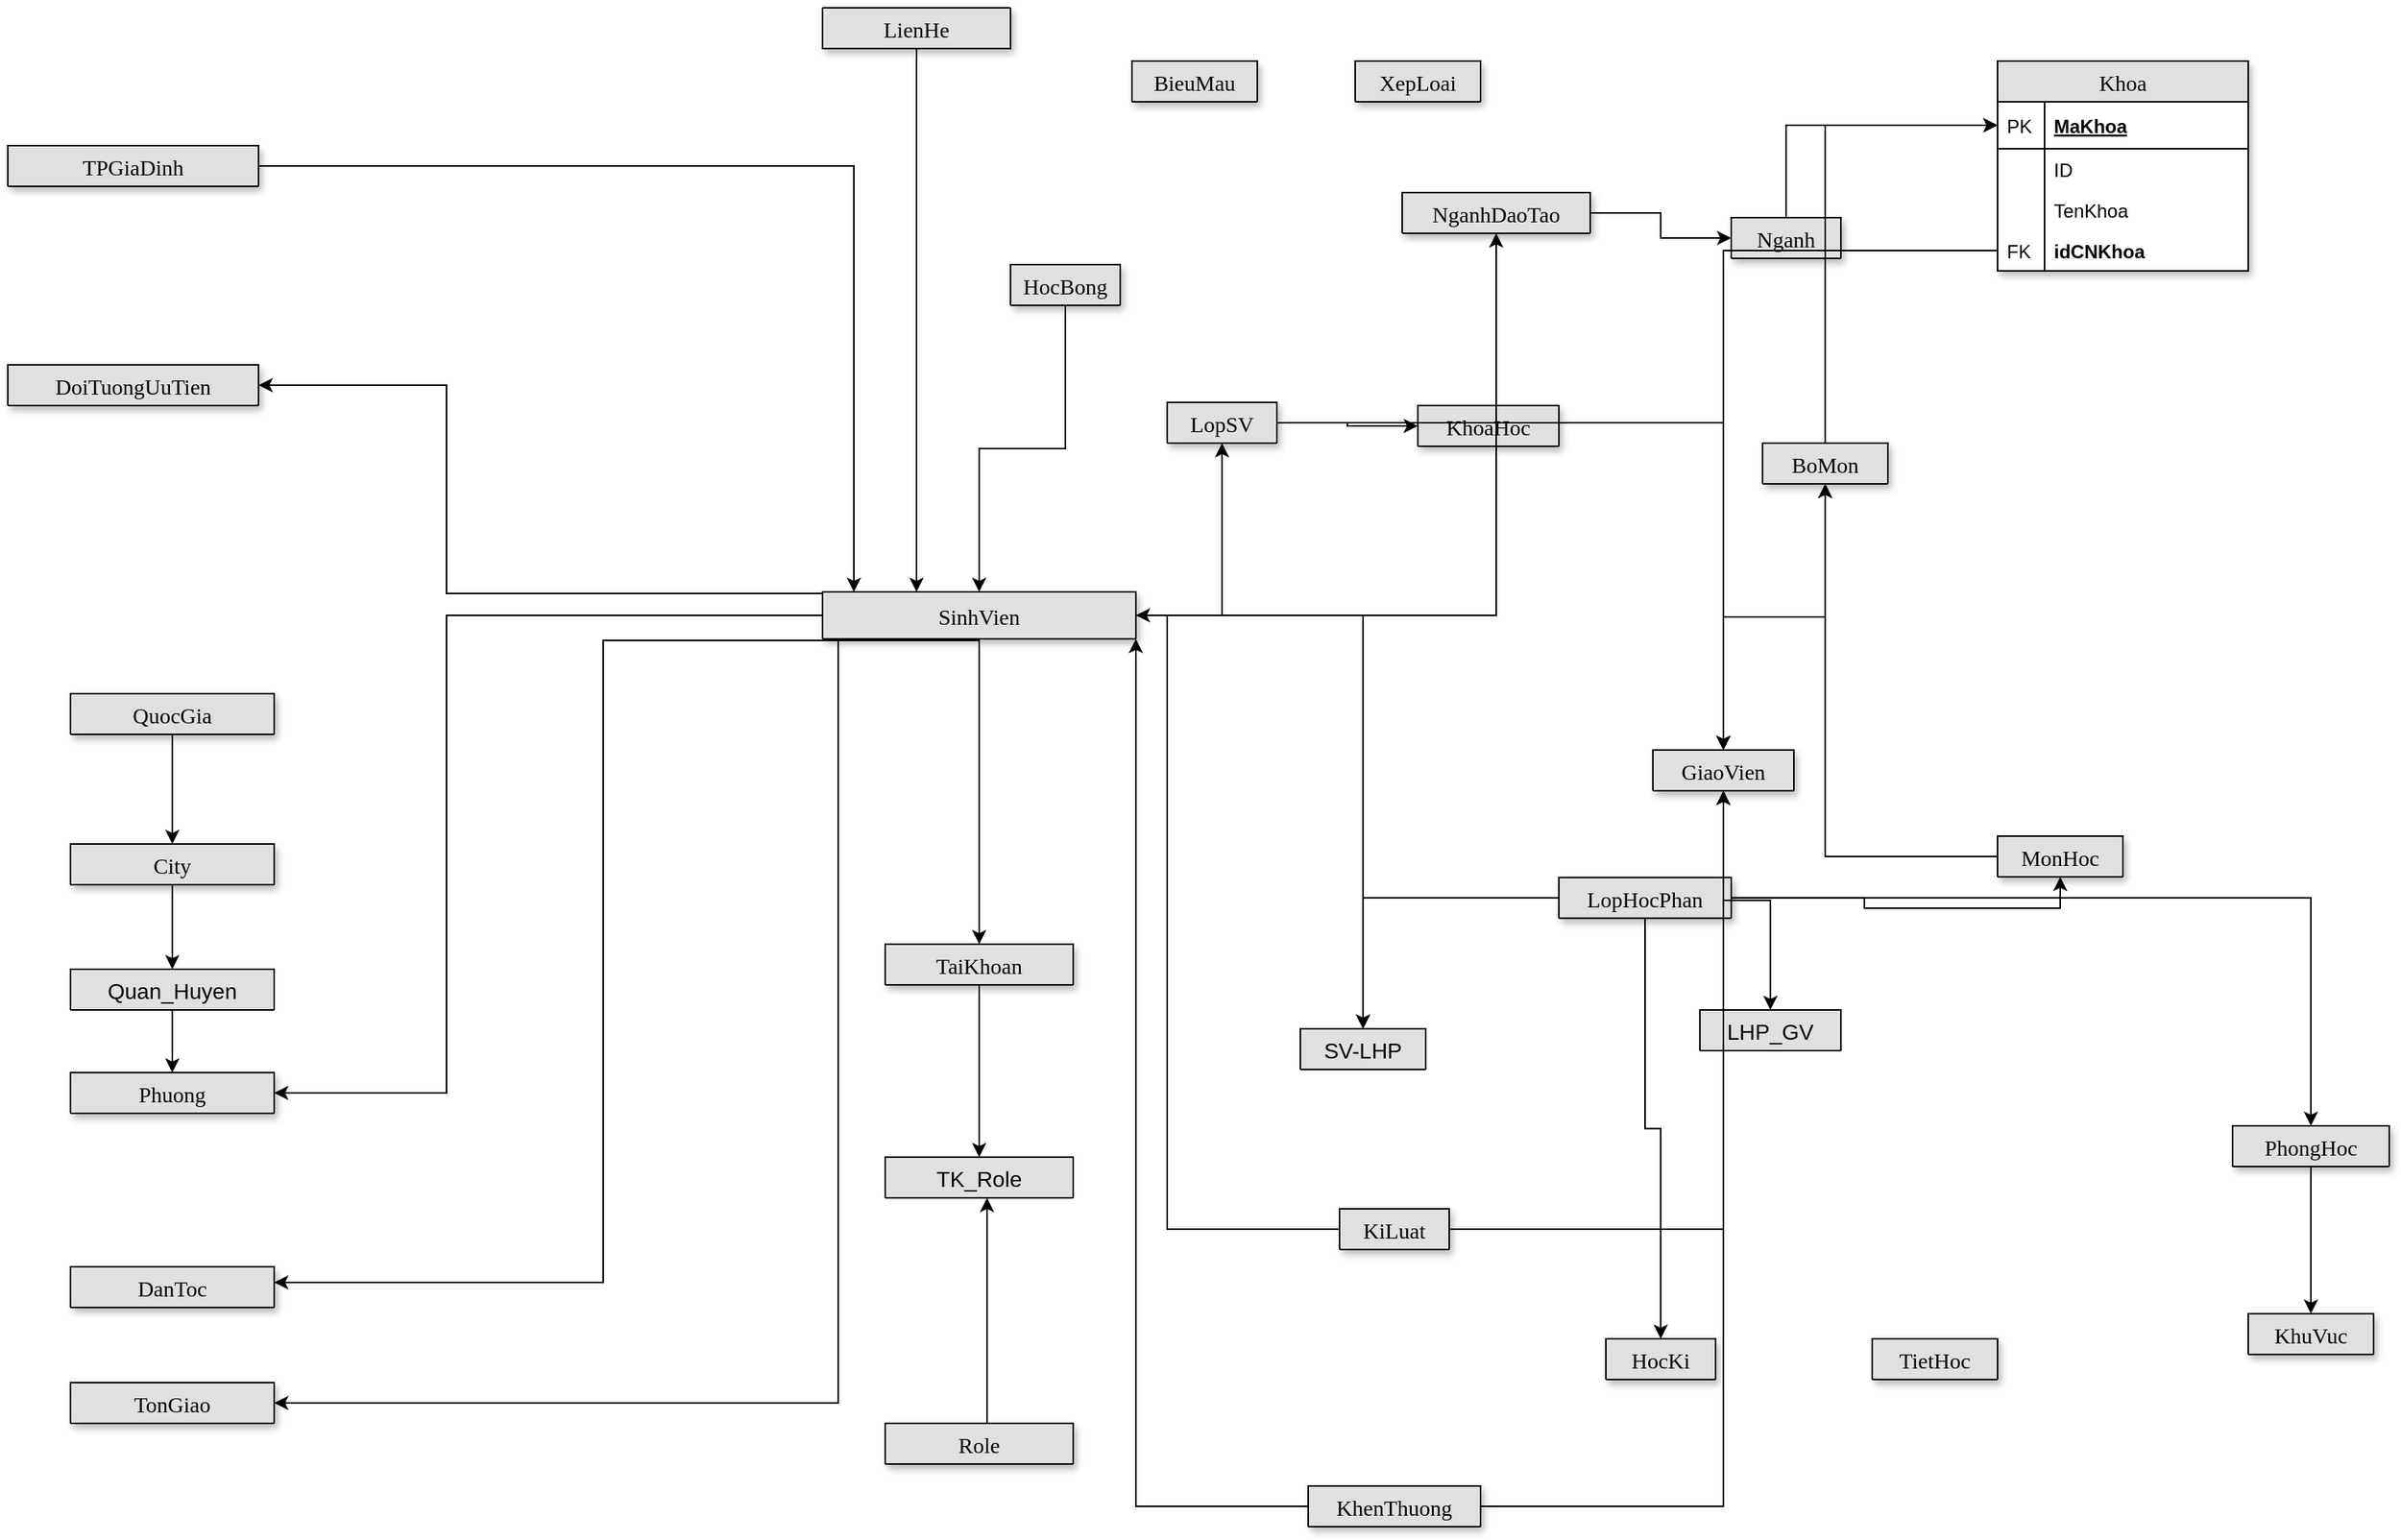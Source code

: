 <mxfile version="12.6.5" type="device"><diagram id="ODFyyW7yPyqPJ0uAWh2v" name="Page-1"><mxGraphModel dx="904" dy="578" grid="1" gridSize="10" guides="1" tooltips="1" connect="1" arrows="1" fold="1" page="1" pageScale="1" pageWidth="1654" pageHeight="1169" math="0" shadow="0"><root><mxCell id="0"/><mxCell id="1" parent="0"/><mxCell id="ErprkqX981uczr3xcloc-1" value="SinhVien" style="swimlane;fontStyle=0;childLayout=stackLayout;horizontal=1;startSize=30;fillColor=#e0e0e0;horizontalStack=0;resizeParent=1;resizeParentMax=0;resizeLast=0;collapsible=1;marginBottom=0;swimlaneFillColor=#ffffff;align=center;fontSize=14;moveCells=0;fontFamily=Times New Roman;rounded=0;glass=0;shadow=1;flipH=0;" parent="1" vertex="1" collapsed="1"><mxGeometry x="640" y="389" width="200" height="30" as="geometry"><mxRectangle x="640" y="389" width="180" height="394" as="alternateBounds"/></mxGeometry></mxCell><mxCell id="ErprkqX981uczr3xcloc-2" value="MaSV" style="shape=partialRectangle;top=0;left=0;right=0;bottom=1;align=left;verticalAlign=middle;fillColor=none;spacingLeft=34;spacingRight=4;overflow=hidden;rotatable=0;points=[[0,0.5],[1,0.5]];portConstraint=eastwest;dropTarget=0;fontStyle=5;fontSize=12;" parent="ErprkqX981uczr3xcloc-1" vertex="1"><mxGeometry y="30" width="200" height="30" as="geometry"/></mxCell><mxCell id="ErprkqX981uczr3xcloc-3" value="PK" style="shape=partialRectangle;top=0;left=0;bottom=0;fillColor=none;align=left;verticalAlign=middle;spacingLeft=4;spacingRight=4;overflow=hidden;rotatable=0;points=[];portConstraint=eastwest;part=1;fontSize=12;" parent="ErprkqX981uczr3xcloc-2" vertex="1" connectable="0"><mxGeometry width="30" height="30" as="geometry"/></mxCell><mxCell id="ErprkqX981uczr3xcloc-4" value="id" style="shape=partialRectangle;top=0;left=0;right=0;bottom=0;align=left;verticalAlign=top;fillColor=none;spacingLeft=34;spacingRight=4;overflow=hidden;rotatable=0;points=[[0,0.5],[1,0.5]];portConstraint=eastwest;dropTarget=0;fontSize=12;" parent="ErprkqX981uczr3xcloc-1" vertex="1"><mxGeometry y="60" width="200" height="26" as="geometry"/></mxCell><mxCell id="ErprkqX981uczr3xcloc-5" value="" style="shape=partialRectangle;top=0;left=0;bottom=0;fillColor=none;align=left;verticalAlign=top;spacingLeft=4;spacingRight=4;overflow=hidden;rotatable=0;points=[];portConstraint=eastwest;part=1;fontSize=12;" parent="ErprkqX981uczr3xcloc-4" vertex="1" connectable="0"><mxGeometry width="30" height="26" as="geometry"/></mxCell><mxCell id="ErprkqX981uczr3xcloc-6" value="HoTen" style="shape=partialRectangle;top=0;left=0;right=0;bottom=0;align=left;verticalAlign=top;fillColor=none;spacingLeft=34;spacingRight=4;overflow=hidden;rotatable=0;points=[[0,0.5],[1,0.5]];portConstraint=eastwest;dropTarget=0;fontSize=12;" parent="ErprkqX981uczr3xcloc-1" vertex="1"><mxGeometry y="86" width="200" height="26" as="geometry"/></mxCell><mxCell id="ErprkqX981uczr3xcloc-7" value="" style="shape=partialRectangle;top=0;left=0;bottom=0;fillColor=none;align=left;verticalAlign=top;spacingLeft=4;spacingRight=4;overflow=hidden;rotatable=0;points=[];portConstraint=eastwest;part=1;fontSize=12;" parent="ErprkqX981uczr3xcloc-6" vertex="1" connectable="0"><mxGeometry width="30" height="26" as="geometry"/></mxCell><mxCell id="ErprkqX981uczr3xcloc-8" value="NgaySinh" style="shape=partialRectangle;top=0;left=0;right=0;bottom=0;align=left;verticalAlign=top;fillColor=none;spacingLeft=34;spacingRight=4;overflow=hidden;rotatable=0;points=[[0,0.5],[1,0.5]];portConstraint=eastwest;dropTarget=0;fontSize=12;" parent="ErprkqX981uczr3xcloc-1" vertex="1"><mxGeometry y="112" width="200" height="22" as="geometry"/></mxCell><mxCell id="ErprkqX981uczr3xcloc-9" value="" style="shape=partialRectangle;top=0;left=0;bottom=0;fillColor=none;align=left;verticalAlign=top;spacingLeft=4;spacingRight=4;overflow=hidden;rotatable=0;points=[];portConstraint=eastwest;part=1;fontSize=12;" parent="ErprkqX981uczr3xcloc-8" vertex="1" connectable="0"><mxGeometry width="30" height="22" as="geometry"/></mxCell><mxCell id="ErprkqX981uczr3xcloc-83" value="SDT" style="shape=partialRectangle;top=0;left=0;right=0;bottom=0;align=left;verticalAlign=top;fillColor=none;spacingLeft=34;spacingRight=4;overflow=hidden;rotatable=0;points=[[0,0.5],[1,0.5]];portConstraint=eastwest;dropTarget=0;fontSize=12;rounded=0;shadow=1;glass=0;startSize=26;" parent="ErprkqX981uczr3xcloc-1" vertex="1"><mxGeometry y="134" width="200" height="26" as="geometry"/></mxCell><mxCell id="ErprkqX981uczr3xcloc-84" value="" style="shape=partialRectangle;top=0;left=0;bottom=0;fillColor=none;align=left;verticalAlign=top;spacingLeft=4;spacingRight=4;overflow=hidden;rotatable=0;points=[];portConstraint=eastwest;part=1;fontSize=12;" parent="ErprkqX981uczr3xcloc-83" vertex="1" connectable="0"><mxGeometry width="30" height="26" as="geometry"/></mxCell><mxCell id="ErprkqX981uczr3xcloc-85" value="Address" style="shape=partialRectangle;top=0;left=0;right=0;bottom=0;align=left;verticalAlign=top;fillColor=none;spacingLeft=34;spacingRight=4;overflow=hidden;rotatable=0;points=[[0,0.5],[1,0.5]];portConstraint=eastwest;dropTarget=0;fontSize=12;rounded=0;shadow=1;glass=0;startSize=26;" parent="ErprkqX981uczr3xcloc-1" vertex="1"><mxGeometry y="160" width="200" height="26" as="geometry"/></mxCell><mxCell id="ErprkqX981uczr3xcloc-86" value="" style="shape=partialRectangle;top=0;left=0;bottom=0;fillColor=none;align=left;verticalAlign=top;spacingLeft=4;spacingRight=4;overflow=hidden;rotatable=0;points=[];portConstraint=eastwest;part=1;fontSize=12;" parent="ErprkqX981uczr3xcloc-85" vertex="1" connectable="0"><mxGeometry width="30" height="26" as="geometry"/></mxCell><mxCell id="ErprkqX981uczr3xcloc-87" value="GioiTinh" style="shape=partialRectangle;top=0;left=0;right=0;bottom=0;align=left;verticalAlign=top;fillColor=none;spacingLeft=34;spacingRight=4;overflow=hidden;rotatable=0;points=[[0,0.5],[1,0.5]];portConstraint=eastwest;dropTarget=0;fontSize=12;rounded=0;shadow=1;glass=0;startSize=26;" parent="ErprkqX981uczr3xcloc-1" vertex="1"><mxGeometry y="186" width="200" height="26" as="geometry"/></mxCell><mxCell id="ErprkqX981uczr3xcloc-88" value="" style="shape=partialRectangle;top=0;left=0;bottom=0;fillColor=none;align=left;verticalAlign=top;spacingLeft=4;spacingRight=4;overflow=hidden;rotatable=0;points=[];portConstraint=eastwest;part=1;fontSize=12;" parent="ErprkqX981uczr3xcloc-87" vertex="1" connectable="0"><mxGeometry width="30" height="26" as="geometry"/></mxCell><mxCell id="ErprkqX981uczr3xcloc-91" value="BacDaoTao" style="shape=partialRectangle;top=0;left=0;right=0;bottom=0;align=left;verticalAlign=top;fillColor=none;spacingLeft=34;spacingRight=4;overflow=hidden;rotatable=0;points=[[0,0.5],[1,0.5]];portConstraint=eastwest;dropTarget=0;fontSize=12;rounded=0;shadow=1;glass=0;startSize=26;" parent="ErprkqX981uczr3xcloc-1" vertex="1"><mxGeometry y="212" width="200" height="26" as="geometry"/></mxCell><mxCell id="ErprkqX981uczr3xcloc-92" value="" style="shape=partialRectangle;top=0;left=0;bottom=0;fillColor=none;align=left;verticalAlign=top;spacingLeft=4;spacingRight=4;overflow=hidden;rotatable=0;points=[];portConstraint=eastwest;part=1;fontSize=12;" parent="ErprkqX981uczr3xcloc-91" vertex="1" connectable="0"><mxGeometry width="30" height="26" as="geometry"/></mxCell><mxCell id="ErprkqX981uczr3xcloc-89" value="IDLopSV" style="shape=partialRectangle;top=0;left=0;right=0;bottom=0;align=left;verticalAlign=top;fillColor=none;spacingLeft=34;spacingRight=4;overflow=hidden;rotatable=0;points=[[0,0.5],[1,0.5]];portConstraint=eastwest;dropTarget=0;fontSize=12;rounded=0;shadow=1;glass=0;startSize=26;fontStyle=1" parent="ErprkqX981uczr3xcloc-1" vertex="1"><mxGeometry y="238" width="200" height="26" as="geometry"/></mxCell><mxCell id="ErprkqX981uczr3xcloc-90" value="FK" style="shape=partialRectangle;top=0;left=0;bottom=0;fillColor=none;align=left;verticalAlign=top;spacingLeft=4;spacingRight=4;overflow=hidden;rotatable=0;points=[];portConstraint=eastwest;part=1;fontSize=12;" parent="ErprkqX981uczr3xcloc-89" vertex="1" connectable="0"><mxGeometry width="30" height="26" as="geometry"/></mxCell><mxCell id="ErprkqX981uczr3xcloc-95" value="IDNganhDaoTao" style="shape=partialRectangle;top=0;left=0;right=0;bottom=0;align=left;verticalAlign=top;fillColor=none;spacingLeft=34;spacingRight=4;overflow=hidden;rotatable=0;points=[[0,0.5],[1,0.5]];portConstraint=eastwest;dropTarget=0;fontSize=12;rounded=0;shadow=1;glass=0;startSize=26;fontStyle=1" parent="ErprkqX981uczr3xcloc-1" vertex="1"><mxGeometry y="264" width="200" height="26" as="geometry"/></mxCell><mxCell id="ErprkqX981uczr3xcloc-96" value="FK" style="shape=partialRectangle;top=0;left=0;bottom=0;fillColor=none;align=left;verticalAlign=top;spacingLeft=4;spacingRight=4;overflow=hidden;rotatable=0;points=[];portConstraint=eastwest;part=1;fontSize=12;" parent="ErprkqX981uczr3xcloc-95" vertex="1" connectable="0"><mxGeometry width="30" height="26" as="geometry"/></mxCell><mxCell id="ErprkqX981uczr3xcloc-438" value="ID_DTUT" style="shape=partialRectangle;top=0;left=0;right=0;bottom=0;align=left;verticalAlign=top;fillColor=none;spacingLeft=34;spacingRight=4;overflow=hidden;rotatable=0;points=[[0,0.5],[1,0.5]];portConstraint=eastwest;dropTarget=0;fontSize=12;rounded=0;shadow=1;glass=0;startSize=26;fontStyle=1" parent="ErprkqX981uczr3xcloc-1" vertex="1"><mxGeometry y="290" width="200" height="26" as="geometry"/></mxCell><mxCell id="ErprkqX981uczr3xcloc-439" value="FK" style="shape=partialRectangle;top=0;left=0;bottom=0;fillColor=none;align=left;verticalAlign=top;spacingLeft=4;spacingRight=4;overflow=hidden;rotatable=0;points=[];portConstraint=eastwest;part=1;fontSize=12;" parent="ErprkqX981uczr3xcloc-438" vertex="1" connectable="0"><mxGeometry width="30" height="26" as="geometry"/></mxCell><mxCell id="L5MEV5cAFHXVDKkoCM98-68" value="idDanToc" style="shape=partialRectangle;top=0;left=0;right=0;bottom=0;align=left;verticalAlign=top;fillColor=none;spacingLeft=34;spacingRight=4;overflow=hidden;rotatable=0;points=[[0,0.5],[1,0.5]];portConstraint=eastwest;dropTarget=0;fontSize=12;fontStyle=1" vertex="1" parent="ErprkqX981uczr3xcloc-1"><mxGeometry y="316" width="200" height="26" as="geometry"/></mxCell><mxCell id="L5MEV5cAFHXVDKkoCM98-69" value="FK" style="shape=partialRectangle;top=0;left=0;bottom=0;fillColor=none;align=left;verticalAlign=top;spacingLeft=4;spacingRight=4;overflow=hidden;rotatable=0;points=[];portConstraint=eastwest;part=1;fontSize=12;" vertex="1" connectable="0" parent="L5MEV5cAFHXVDKkoCM98-68"><mxGeometry width="30" height="26" as="geometry"/></mxCell><mxCell id="L5MEV5cAFHXVDKkoCM98-97" value="idTonGiao" style="shape=partialRectangle;top=0;left=0;right=0;bottom=0;align=left;verticalAlign=top;fillColor=none;spacingLeft=34;spacingRight=4;overflow=hidden;rotatable=0;points=[[0,0.5],[1,0.5]];portConstraint=eastwest;dropTarget=0;fontSize=12;fontStyle=1" vertex="1" parent="ErprkqX981uczr3xcloc-1"><mxGeometry y="342" width="200" height="26" as="geometry"/></mxCell><mxCell id="L5MEV5cAFHXVDKkoCM98-98" value="FK" style="shape=partialRectangle;top=0;left=0;bottom=0;fillColor=none;align=left;verticalAlign=top;spacingLeft=4;spacingRight=4;overflow=hidden;rotatable=0;points=[];portConstraint=eastwest;part=1;fontSize=12;" vertex="1" connectable="0" parent="L5MEV5cAFHXVDKkoCM98-97"><mxGeometry width="30" height="26" as="geometry"/></mxCell><mxCell id="ErprkqX981uczr3xcloc-93" value="idPhuong" style="shape=partialRectangle;top=0;left=0;right=0;bottom=0;align=left;verticalAlign=top;fillColor=none;spacingLeft=34;spacingRight=4;overflow=hidden;rotatable=0;points=[[0,0.5],[1,0.5]];portConstraint=eastwest;dropTarget=0;fontSize=12;rounded=0;shadow=1;glass=0;startSize=26;fontStyle=1" parent="ErprkqX981uczr3xcloc-1" vertex="1"><mxGeometry y="368" width="200" height="26" as="geometry"/></mxCell><mxCell id="ErprkqX981uczr3xcloc-94" value="FK" style="shape=partialRectangle;top=0;left=0;bottom=0;fillColor=none;align=left;verticalAlign=top;spacingLeft=4;spacingRight=4;overflow=hidden;rotatable=0;points=[];portConstraint=eastwest;part=1;fontSize=12;" parent="ErprkqX981uczr3xcloc-93" vertex="1" connectable="0"><mxGeometry width="30" height="26" as="geometry"/></mxCell><mxCell id="ErprkqX981uczr3xcloc-97" value="TPGiaDinh" style="swimlane;fontStyle=0;childLayout=stackLayout;horizontal=1;startSize=26;fillColor=#e0e0e0;horizontalStack=0;resizeParent=1;resizeParentMax=0;resizeLast=0;collapsible=1;marginBottom=0;swimlaneFillColor=#ffffff;align=center;fontSize=14;rounded=0;shadow=1;glass=0;fontFamily=Times New Roman;" parent="1" vertex="1" collapsed="1"><mxGeometry x="120" y="104" width="160" height="26" as="geometry"><mxRectangle x="160" y="242" width="160" height="186" as="alternateBounds"/></mxGeometry></mxCell><mxCell id="ErprkqX981uczr3xcloc-98" value="id" style="shape=partialRectangle;top=0;left=0;right=0;bottom=1;align=left;verticalAlign=middle;fillColor=none;spacingLeft=34;spacingRight=4;overflow=hidden;rotatable=0;points=[[0,0.5],[1,0.5]];portConstraint=eastwest;dropTarget=0;fontStyle=5;fontSize=12;" parent="ErprkqX981uczr3xcloc-97" vertex="1"><mxGeometry y="26" width="160" height="30" as="geometry"/></mxCell><mxCell id="ErprkqX981uczr3xcloc-99" value="PK" style="shape=partialRectangle;top=0;left=0;bottom=0;fillColor=none;align=left;verticalAlign=middle;spacingLeft=4;spacingRight=4;overflow=hidden;rotatable=0;points=[];portConstraint=eastwest;part=1;fontSize=12;" parent="ErprkqX981uczr3xcloc-98" vertex="1" connectable="0"><mxGeometry width="30" height="30" as="geometry"/></mxCell><mxCell id="ErprkqX981uczr3xcloc-100" value="TenBo" style="shape=partialRectangle;top=0;left=0;right=0;bottom=0;align=left;verticalAlign=top;fillColor=none;spacingLeft=34;spacingRight=4;overflow=hidden;rotatable=0;points=[[0,0.5],[1,0.5]];portConstraint=eastwest;dropTarget=0;fontSize=12;" parent="ErprkqX981uczr3xcloc-97" vertex="1"><mxGeometry y="56" width="160" height="26" as="geometry"/></mxCell><mxCell id="ErprkqX981uczr3xcloc-101" value="" style="shape=partialRectangle;top=0;left=0;bottom=0;fillColor=none;align=left;verticalAlign=top;spacingLeft=4;spacingRight=4;overflow=hidden;rotatable=0;points=[];portConstraint=eastwest;part=1;fontSize=12;" parent="ErprkqX981uczr3xcloc-100" vertex="1" connectable="0"><mxGeometry width="30" height="26" as="geometry"/></mxCell><mxCell id="ErprkqX981uczr3xcloc-102" value="TenMe" style="shape=partialRectangle;top=0;left=0;right=0;bottom=0;align=left;verticalAlign=top;fillColor=none;spacingLeft=34;spacingRight=4;overflow=hidden;rotatable=0;points=[[0,0.5],[1,0.5]];portConstraint=eastwest;dropTarget=0;fontSize=12;" parent="ErprkqX981uczr3xcloc-97" vertex="1"><mxGeometry y="82" width="160" height="26" as="geometry"/></mxCell><mxCell id="ErprkqX981uczr3xcloc-103" value="" style="shape=partialRectangle;top=0;left=0;bottom=0;fillColor=none;align=left;verticalAlign=top;spacingLeft=4;spacingRight=4;overflow=hidden;rotatable=0;points=[];portConstraint=eastwest;part=1;fontSize=12;" parent="ErprkqX981uczr3xcloc-102" vertex="1" connectable="0"><mxGeometry width="30" height="26" as="geometry"/></mxCell><mxCell id="ErprkqX981uczr3xcloc-104" value="SDTBo" style="shape=partialRectangle;top=0;left=0;right=0;bottom=0;align=left;verticalAlign=top;fillColor=none;spacingLeft=34;spacingRight=4;overflow=hidden;rotatable=0;points=[[0,0.5],[1,0.5]];portConstraint=eastwest;dropTarget=0;fontSize=12;" parent="ErprkqX981uczr3xcloc-97" vertex="1"><mxGeometry y="108" width="160" height="26" as="geometry"/></mxCell><mxCell id="ErprkqX981uczr3xcloc-105" value="" style="shape=partialRectangle;top=0;left=0;bottom=0;fillColor=none;align=left;verticalAlign=top;spacingLeft=4;spacingRight=4;overflow=hidden;rotatable=0;points=[];portConstraint=eastwest;part=1;fontSize=12;" parent="ErprkqX981uczr3xcloc-104" vertex="1" connectable="0"><mxGeometry width="30" height="26" as="geometry"/></mxCell><mxCell id="ErprkqX981uczr3xcloc-108" value="SDTMe" style="shape=partialRectangle;top=0;left=0;right=0;bottom=0;align=left;verticalAlign=top;fillColor=none;spacingLeft=34;spacingRight=4;overflow=hidden;rotatable=0;points=[[0,0.5],[1,0.5]];portConstraint=eastwest;dropTarget=0;fontSize=12;rounded=0;shadow=1;glass=0;startSize=26;" parent="ErprkqX981uczr3xcloc-97" vertex="1"><mxGeometry y="134" width="160" height="26" as="geometry"/></mxCell><mxCell id="ErprkqX981uczr3xcloc-109" value="" style="shape=partialRectangle;top=0;left=0;bottom=0;fillColor=none;align=left;verticalAlign=top;spacingLeft=4;spacingRight=4;overflow=hidden;rotatable=0;points=[];portConstraint=eastwest;part=1;fontSize=12;" parent="ErprkqX981uczr3xcloc-108" vertex="1" connectable="0"><mxGeometry width="30" height="26" as="geometry"/></mxCell><mxCell id="ErprkqX981uczr3xcloc-112" value="MaSV" style="shape=partialRectangle;top=0;left=0;right=0;bottom=0;align=left;verticalAlign=top;fillColor=none;spacingLeft=34;spacingRight=4;overflow=hidden;rotatable=0;points=[[0,0.5],[1,0.5]];portConstraint=eastwest;dropTarget=0;fontSize=12;rounded=0;shadow=1;glass=0;startSize=26;fontStyle=1" parent="ErprkqX981uczr3xcloc-97" vertex="1"><mxGeometry y="160" width="160" height="26" as="geometry"/></mxCell><mxCell id="ErprkqX981uczr3xcloc-113" value="FK" style="shape=partialRectangle;top=0;left=0;bottom=0;fillColor=none;align=left;verticalAlign=top;spacingLeft=4;spacingRight=4;overflow=hidden;rotatable=0;points=[];portConstraint=eastwest;part=1;fontSize=12;" parent="ErprkqX981uczr3xcloc-112" vertex="1" connectable="0"><mxGeometry width="30" height="26" as="geometry"/></mxCell><mxCell id="ErprkqX981uczr3xcloc-135" value="GiaoVien" style="swimlane;fontStyle=0;childLayout=stackLayout;horizontal=1;startSize=26;fillColor=#e0e0e0;horizontalStack=0;resizeParent=1;resizeParentMax=0;resizeLast=0;collapsible=1;marginBottom=0;swimlaneFillColor=#ffffff;align=center;fontSize=14;rounded=0;shadow=1;glass=0;fontFamily=Times New Roman;" parent="1" vertex="1" collapsed="1"><mxGeometry x="1170" y="490" width="90" height="26" as="geometry"><mxRectangle x="1170" y="490" width="160" height="352" as="alternateBounds"/></mxGeometry></mxCell><mxCell id="ErprkqX981uczr3xcloc-136" value="MaGV" style="shape=partialRectangle;top=0;left=0;right=0;bottom=1;align=left;verticalAlign=middle;fillColor=none;spacingLeft=34;spacingRight=4;overflow=hidden;rotatable=0;points=[[0,0.5],[1,0.5]];portConstraint=eastwest;dropTarget=0;fontStyle=5;fontSize=12;" parent="ErprkqX981uczr3xcloc-135" vertex="1"><mxGeometry y="26" width="90" height="30" as="geometry"/></mxCell><mxCell id="ErprkqX981uczr3xcloc-137" value="PK" style="shape=partialRectangle;top=0;left=0;bottom=0;fillColor=none;align=left;verticalAlign=middle;spacingLeft=4;spacingRight=4;overflow=hidden;rotatable=0;points=[];portConstraint=eastwest;part=1;fontSize=12;" parent="ErprkqX981uczr3xcloc-136" vertex="1" connectable="0"><mxGeometry width="30" height="30" as="geometry"/></mxCell><mxCell id="ErprkqX981uczr3xcloc-138" value="id" style="shape=partialRectangle;top=0;left=0;right=0;bottom=0;align=left;verticalAlign=top;fillColor=none;spacingLeft=34;spacingRight=4;overflow=hidden;rotatable=0;points=[[0,0.5],[1,0.5]];portConstraint=eastwest;dropTarget=0;fontSize=12;" parent="ErprkqX981uczr3xcloc-135" vertex="1"><mxGeometry y="56" width="90" height="26" as="geometry"/></mxCell><mxCell id="ErprkqX981uczr3xcloc-139" value="" style="shape=partialRectangle;top=0;left=0;bottom=0;fillColor=none;align=left;verticalAlign=top;spacingLeft=4;spacingRight=4;overflow=hidden;rotatable=0;points=[];portConstraint=eastwest;part=1;fontSize=12;" parent="ErprkqX981uczr3xcloc-138" vertex="1" connectable="0"><mxGeometry width="30" height="26" as="geometry"/></mxCell><mxCell id="ErprkqX981uczr3xcloc-140" value="HoTen" style="shape=partialRectangle;top=0;left=0;right=0;bottom=0;align=left;verticalAlign=top;fillColor=none;spacingLeft=34;spacingRight=4;overflow=hidden;rotatable=0;points=[[0,0.5],[1,0.5]];portConstraint=eastwest;dropTarget=0;fontSize=12;" parent="ErprkqX981uczr3xcloc-135" vertex="1"><mxGeometry y="82" width="90" height="26" as="geometry"/></mxCell><mxCell id="ErprkqX981uczr3xcloc-141" value="" style="shape=partialRectangle;top=0;left=0;bottom=0;fillColor=none;align=left;verticalAlign=top;spacingLeft=4;spacingRight=4;overflow=hidden;rotatable=0;points=[];portConstraint=eastwest;part=1;fontSize=12;" parent="ErprkqX981uczr3xcloc-140" vertex="1" connectable="0"><mxGeometry width="30" height="26" as="geometry"/></mxCell><mxCell id="ErprkqX981uczr3xcloc-142" value="NgaySinh" style="shape=partialRectangle;top=0;left=0;right=0;bottom=0;align=left;verticalAlign=top;fillColor=none;spacingLeft=34;spacingRight=4;overflow=hidden;rotatable=0;points=[[0,0.5],[1,0.5]];portConstraint=eastwest;dropTarget=0;fontSize=12;" parent="ErprkqX981uczr3xcloc-135" vertex="1"><mxGeometry y="108" width="90" height="26" as="geometry"/></mxCell><mxCell id="ErprkqX981uczr3xcloc-143" value="" style="shape=partialRectangle;top=0;left=0;bottom=0;fillColor=none;align=left;verticalAlign=top;spacingLeft=4;spacingRight=4;overflow=hidden;rotatable=0;points=[];portConstraint=eastwest;part=1;fontSize=12;" parent="ErprkqX981uczr3xcloc-142" vertex="1" connectable="0"><mxGeometry width="30" height="26" as="geometry"/></mxCell><mxCell id="ErprkqX981uczr3xcloc-150" value="CMT" style="shape=partialRectangle;top=0;left=0;right=0;bottom=0;align=left;verticalAlign=top;fillColor=none;spacingLeft=34;spacingRight=4;overflow=hidden;rotatable=0;points=[[0,0.5],[1,0.5]];portConstraint=eastwest;dropTarget=0;fontSize=12;rounded=0;shadow=1;glass=0;startSize=26;" parent="ErprkqX981uczr3xcloc-135" vertex="1"><mxGeometry y="134" width="90" height="26" as="geometry"/></mxCell><mxCell id="ErprkqX981uczr3xcloc-151" value="" style="shape=partialRectangle;top=0;left=0;bottom=0;fillColor=none;align=left;verticalAlign=top;spacingLeft=4;spacingRight=4;overflow=hidden;rotatable=0;points=[];portConstraint=eastwest;part=1;fontSize=12;" parent="ErprkqX981uczr3xcloc-150" vertex="1" connectable="0"><mxGeometry width="30" height="26" as="geometry"/></mxCell><mxCell id="ErprkqX981uczr3xcloc-158" value="SDT" style="shape=partialRectangle;top=0;left=0;right=0;bottom=0;align=left;verticalAlign=top;fillColor=none;spacingLeft=34;spacingRight=4;overflow=hidden;rotatable=0;points=[[0,0.5],[1,0.5]];portConstraint=eastwest;dropTarget=0;fontSize=12;rounded=0;shadow=1;glass=0;startSize=26;" parent="ErprkqX981uczr3xcloc-135" vertex="1"><mxGeometry y="160" width="90" height="26" as="geometry"/></mxCell><mxCell id="ErprkqX981uczr3xcloc-159" value="" style="shape=partialRectangle;top=0;left=0;bottom=0;fillColor=none;align=left;verticalAlign=top;spacingLeft=4;spacingRight=4;overflow=hidden;rotatable=0;points=[];portConstraint=eastwest;part=1;fontSize=12;" parent="ErprkqX981uczr3xcloc-158" vertex="1" connectable="0"><mxGeometry width="30" height="26" as="geometry"/></mxCell><mxCell id="ErprkqX981uczr3xcloc-160" value="Address" style="shape=partialRectangle;top=0;left=0;right=0;bottom=0;align=left;verticalAlign=top;fillColor=none;spacingLeft=34;spacingRight=4;overflow=hidden;rotatable=0;points=[[0,0.5],[1,0.5]];portConstraint=eastwest;dropTarget=0;fontSize=12;rounded=0;shadow=1;glass=0;startSize=26;" parent="ErprkqX981uczr3xcloc-135" vertex="1"><mxGeometry y="186" width="90" height="26" as="geometry"/></mxCell><mxCell id="ErprkqX981uczr3xcloc-161" value="" style="shape=partialRectangle;top=0;left=0;bottom=0;fillColor=none;align=left;verticalAlign=top;spacingLeft=4;spacingRight=4;overflow=hidden;rotatable=0;points=[];portConstraint=eastwest;part=1;fontSize=12;" parent="ErprkqX981uczr3xcloc-160" vertex="1" connectable="0"><mxGeometry width="30" height="26" as="geometry"/></mxCell><mxCell id="ErprkqX981uczr3xcloc-162" value="GioiTinh" style="shape=partialRectangle;top=0;left=0;right=0;bottom=0;align=left;verticalAlign=top;fillColor=none;spacingLeft=34;spacingRight=4;overflow=hidden;rotatable=0;points=[[0,0.5],[1,0.5]];portConstraint=eastwest;dropTarget=0;fontSize=12;rounded=0;shadow=1;glass=0;startSize=26;" parent="ErprkqX981uczr3xcloc-135" vertex="1"><mxGeometry y="212" width="90" height="26" as="geometry"/></mxCell><mxCell id="ErprkqX981uczr3xcloc-163" value="" style="shape=partialRectangle;top=0;left=0;bottom=0;fillColor=none;align=left;verticalAlign=top;spacingLeft=4;spacingRight=4;overflow=hidden;rotatable=0;points=[];portConstraint=eastwest;part=1;fontSize=12;" parent="ErprkqX981uczr3xcloc-162" vertex="1" connectable="0"><mxGeometry width="30" height="26" as="geometry"/></mxCell><mxCell id="ErprkqX981uczr3xcloc-164" value="Email" style="shape=partialRectangle;top=0;left=0;right=0;bottom=0;align=left;verticalAlign=top;fillColor=none;spacingLeft=34;spacingRight=4;overflow=hidden;rotatable=0;points=[[0,0.5],[1,0.5]];portConstraint=eastwest;dropTarget=0;fontSize=12;rounded=0;shadow=1;glass=0;startSize=26;" parent="ErprkqX981uczr3xcloc-135" vertex="1"><mxGeometry y="238" width="90" height="26" as="geometry"/></mxCell><mxCell id="ErprkqX981uczr3xcloc-165" value="" style="shape=partialRectangle;top=0;left=0;bottom=0;fillColor=none;align=left;verticalAlign=top;spacingLeft=4;spacingRight=4;overflow=hidden;rotatable=0;points=[];portConstraint=eastwest;part=1;fontSize=12;" parent="ErprkqX981uczr3xcloc-164" vertex="1" connectable="0"><mxGeometry width="30" height="26" as="geometry"/></mxCell><mxCell id="ErprkqX981uczr3xcloc-166" value="HocVi" style="shape=partialRectangle;top=0;left=0;right=0;bottom=0;align=left;verticalAlign=top;fillColor=none;spacingLeft=34;spacingRight=4;overflow=hidden;rotatable=0;points=[[0,0.5],[1,0.5]];portConstraint=eastwest;dropTarget=0;fontSize=12;rounded=0;shadow=1;glass=0;startSize=26;" parent="ErprkqX981uczr3xcloc-135" vertex="1"><mxGeometry y="264" width="90" height="26" as="geometry"/></mxCell><mxCell id="ErprkqX981uczr3xcloc-167" value="" style="shape=partialRectangle;top=0;left=0;bottom=0;fillColor=none;align=left;verticalAlign=top;spacingLeft=4;spacingRight=4;overflow=hidden;rotatable=0;points=[];portConstraint=eastwest;part=1;fontSize=12;" parent="ErprkqX981uczr3xcloc-166" vertex="1" connectable="0"><mxGeometry width="30" height="26" as="geometry"/></mxCell><mxCell id="ErprkqX981uczr3xcloc-152" value="BacHam" style="shape=partialRectangle;top=0;left=0;right=0;bottom=0;align=left;verticalAlign=top;fillColor=none;spacingLeft=34;spacingRight=4;overflow=hidden;rotatable=0;points=[[0,0.5],[1,0.5]];portConstraint=eastwest;dropTarget=0;fontSize=12;rounded=0;shadow=1;glass=0;startSize=26;" parent="ErprkqX981uczr3xcloc-135" vertex="1"><mxGeometry y="290" width="90" height="26" as="geometry"/></mxCell><mxCell id="ErprkqX981uczr3xcloc-153" value="" style="shape=partialRectangle;top=0;left=0;bottom=0;fillColor=none;align=left;verticalAlign=top;spacingLeft=4;spacingRight=4;overflow=hidden;rotatable=0;points=[];portConstraint=eastwest;part=1;fontSize=12;" parent="ErprkqX981uczr3xcloc-152" vertex="1" connectable="0"><mxGeometry width="30" height="26" as="geometry"/></mxCell><mxCell id="ErprkqX981uczr3xcloc-168" value="MaBoMon" style="shape=partialRectangle;top=0;left=0;right=0;bottom=0;align=left;verticalAlign=top;fillColor=none;spacingLeft=34;spacingRight=4;overflow=hidden;rotatable=0;points=[[0,0.5],[1,0.5]];portConstraint=eastwest;dropTarget=0;fontSize=12;rounded=0;shadow=1;glass=0;startSize=26;fontStyle=1" parent="ErprkqX981uczr3xcloc-135" vertex="1"><mxGeometry y="316" width="90" height="26" as="geometry"/></mxCell><mxCell id="ErprkqX981uczr3xcloc-169" value="FK" style="shape=partialRectangle;top=0;left=0;bottom=0;fillColor=none;align=left;verticalAlign=top;spacingLeft=4;spacingRight=4;overflow=hidden;rotatable=0;points=[];portConstraint=eastwest;part=1;fontSize=12;" parent="ErprkqX981uczr3xcloc-168" vertex="1" connectable="0"><mxGeometry width="30" height="26" as="geometry"/></mxCell><mxCell id="ErprkqX981uczr3xcloc-144" value="" style="shape=partialRectangle;top=0;left=0;right=0;bottom=0;align=left;verticalAlign=top;fillColor=none;spacingLeft=34;spacingRight=4;overflow=hidden;rotatable=0;points=[[0,0.5],[1,0.5]];portConstraint=eastwest;dropTarget=0;fontSize=12;" parent="ErprkqX981uczr3xcloc-135" vertex="1"><mxGeometry y="342" width="90" height="10" as="geometry"/></mxCell><mxCell id="ErprkqX981uczr3xcloc-145" value="" style="shape=partialRectangle;top=0;left=0;bottom=0;fillColor=none;align=left;verticalAlign=top;spacingLeft=4;spacingRight=4;overflow=hidden;rotatable=0;points=[];portConstraint=eastwest;part=1;fontSize=12;" parent="ErprkqX981uczr3xcloc-144" vertex="1" connectable="0"><mxGeometry width="30" height="10" as="geometry"/></mxCell><mxCell id="ErprkqX981uczr3xcloc-170" value="Khoa" style="swimlane;fontStyle=0;childLayout=stackLayout;horizontal=1;startSize=26;fillColor=#e0e0e0;horizontalStack=0;resizeParent=1;resizeParentMax=0;resizeLast=0;collapsible=1;marginBottom=0;swimlaneFillColor=#ffffff;align=center;fontSize=14;rounded=0;shadow=1;glass=0;fontFamily=Times New Roman;" parent="1" vertex="1"><mxGeometry x="1390" y="50" width="160" height="134" as="geometry"><mxRectangle x="1390" y="50" width="70" height="26" as="alternateBounds"/></mxGeometry></mxCell><mxCell id="ErprkqX981uczr3xcloc-171" value="MaKhoa" style="shape=partialRectangle;top=0;left=0;right=0;bottom=1;align=left;verticalAlign=middle;fillColor=none;spacingLeft=34;spacingRight=4;overflow=hidden;rotatable=0;points=[[0,0.5],[1,0.5]];portConstraint=eastwest;dropTarget=0;fontStyle=5;fontSize=12;" parent="ErprkqX981uczr3xcloc-170" vertex="1"><mxGeometry y="26" width="160" height="30" as="geometry"/></mxCell><mxCell id="ErprkqX981uczr3xcloc-172" value="PK" style="shape=partialRectangle;top=0;left=0;bottom=0;fillColor=none;align=left;verticalAlign=middle;spacingLeft=4;spacingRight=4;overflow=hidden;rotatable=0;points=[];portConstraint=eastwest;part=1;fontSize=12;" parent="ErprkqX981uczr3xcloc-171" vertex="1" connectable="0"><mxGeometry width="30" height="30" as="geometry"/></mxCell><mxCell id="ErprkqX981uczr3xcloc-173" value="ID" style="shape=partialRectangle;top=0;left=0;right=0;bottom=0;align=left;verticalAlign=top;fillColor=none;spacingLeft=34;spacingRight=4;overflow=hidden;rotatable=0;points=[[0,0.5],[1,0.5]];portConstraint=eastwest;dropTarget=0;fontSize=12;" parent="ErprkqX981uczr3xcloc-170" vertex="1"><mxGeometry y="56" width="160" height="26" as="geometry"/></mxCell><mxCell id="ErprkqX981uczr3xcloc-174" value="" style="shape=partialRectangle;top=0;left=0;bottom=0;fillColor=none;align=left;verticalAlign=top;spacingLeft=4;spacingRight=4;overflow=hidden;rotatable=0;points=[];portConstraint=eastwest;part=1;fontSize=12;" parent="ErprkqX981uczr3xcloc-173" vertex="1" connectable="0"><mxGeometry width="30" height="26" as="geometry"/></mxCell><mxCell id="ErprkqX981uczr3xcloc-175" value="TenKhoa" style="shape=partialRectangle;top=0;left=0;right=0;bottom=0;align=left;verticalAlign=top;fillColor=none;spacingLeft=34;spacingRight=4;overflow=hidden;rotatable=0;points=[[0,0.5],[1,0.5]];portConstraint=eastwest;dropTarget=0;fontSize=12;" parent="ErprkqX981uczr3xcloc-170" vertex="1"><mxGeometry y="82" width="160" height="26" as="geometry"/></mxCell><mxCell id="ErprkqX981uczr3xcloc-176" value="" style="shape=partialRectangle;top=0;left=0;bottom=0;fillColor=none;align=left;verticalAlign=top;spacingLeft=4;spacingRight=4;overflow=hidden;rotatable=0;points=[];portConstraint=eastwest;part=1;fontSize=12;" parent="ErprkqX981uczr3xcloc-175" vertex="1" connectable="0"><mxGeometry width="30" height="26" as="geometry"/></mxCell><mxCell id="ErprkqX981uczr3xcloc-177" value="idCNKhoa" style="shape=partialRectangle;top=0;left=0;right=0;bottom=0;align=left;verticalAlign=top;fillColor=none;spacingLeft=34;spacingRight=4;overflow=hidden;rotatable=0;points=[[0,0.5],[1,0.5]];portConstraint=eastwest;dropTarget=0;fontSize=12;fontStyle=1" parent="ErprkqX981uczr3xcloc-170" vertex="1"><mxGeometry y="108" width="160" height="26" as="geometry"/></mxCell><mxCell id="ErprkqX981uczr3xcloc-178" value="FK" style="shape=partialRectangle;top=0;left=0;bottom=0;fillColor=none;align=left;verticalAlign=top;spacingLeft=4;spacingRight=4;overflow=hidden;rotatable=0;points=[];portConstraint=eastwest;part=1;fontSize=12;" parent="ErprkqX981uczr3xcloc-177" vertex="1" connectable="0"><mxGeometry width="30" height="26" as="geometry"/></mxCell><mxCell id="ErprkqX981uczr3xcloc-181" value="KhoaHoc" style="swimlane;fontStyle=0;childLayout=stackLayout;horizontal=1;startSize=26;fillColor=#e0e0e0;horizontalStack=0;resizeParent=1;resizeParentMax=0;resizeLast=0;collapsible=1;marginBottom=0;swimlaneFillColor=#ffffff;align=center;fontSize=14;rounded=0;shadow=1;glass=0;fontFamily=Times New Roman;" parent="1" vertex="1" collapsed="1"><mxGeometry x="1020" y="270" width="90" height="26" as="geometry"><mxRectangle x="1020" y="270" width="160" height="92" as="alternateBounds"/></mxGeometry></mxCell><mxCell id="ErprkqX981uczr3xcloc-182" value="MaKhoaHoc" style="shape=partialRectangle;top=0;left=0;right=0;bottom=1;align=left;verticalAlign=middle;fillColor=none;spacingLeft=34;spacingRight=4;overflow=hidden;rotatable=0;points=[[0,0.5],[1,0.5]];portConstraint=eastwest;dropTarget=0;fontStyle=5;fontSize=12;" parent="ErprkqX981uczr3xcloc-181" vertex="1"><mxGeometry y="26" width="90" height="30" as="geometry"/></mxCell><mxCell id="ErprkqX981uczr3xcloc-183" value="PK" style="shape=partialRectangle;top=0;left=0;bottom=0;fillColor=none;align=left;verticalAlign=middle;spacingLeft=4;spacingRight=4;overflow=hidden;rotatable=0;points=[];portConstraint=eastwest;part=1;fontSize=12;" parent="ErprkqX981uczr3xcloc-182" vertex="1" connectable="0"><mxGeometry width="30" height="30" as="geometry"/></mxCell><mxCell id="ErprkqX981uczr3xcloc-184" value="ID" style="shape=partialRectangle;top=0;left=0;right=0;bottom=0;align=left;verticalAlign=top;fillColor=none;spacingLeft=34;spacingRight=4;overflow=hidden;rotatable=0;points=[[0,0.5],[1,0.5]];portConstraint=eastwest;dropTarget=0;fontSize=12;" parent="ErprkqX981uczr3xcloc-181" vertex="1"><mxGeometry y="56" width="90" height="26" as="geometry"/></mxCell><mxCell id="ErprkqX981uczr3xcloc-185" value="" style="shape=partialRectangle;top=0;left=0;bottom=0;fillColor=none;align=left;verticalAlign=top;spacingLeft=4;spacingRight=4;overflow=hidden;rotatable=0;points=[];portConstraint=eastwest;part=1;fontSize=12;" parent="ErprkqX981uczr3xcloc-184" vertex="1" connectable="0"><mxGeometry width="30" height="26" as="geometry"/></mxCell><mxCell id="ErprkqX981uczr3xcloc-190" value="" style="shape=partialRectangle;top=0;left=0;right=0;bottom=0;align=left;verticalAlign=top;fillColor=none;spacingLeft=34;spacingRight=4;overflow=hidden;rotatable=0;points=[[0,0.5],[1,0.5]];portConstraint=eastwest;dropTarget=0;fontSize=12;" parent="ErprkqX981uczr3xcloc-181" vertex="1"><mxGeometry y="82" width="90" height="10" as="geometry"/></mxCell><mxCell id="ErprkqX981uczr3xcloc-191" value="" style="shape=partialRectangle;top=0;left=0;bottom=0;fillColor=none;align=left;verticalAlign=top;spacingLeft=4;spacingRight=4;overflow=hidden;rotatable=0;points=[];portConstraint=eastwest;part=1;fontSize=12;" parent="ErprkqX981uczr3xcloc-190" vertex="1" connectable="0"><mxGeometry width="30" height="10" as="geometry"/></mxCell><mxCell id="ErprkqX981uczr3xcloc-192" value="Nganh" style="swimlane;fontStyle=0;childLayout=stackLayout;horizontal=1;startSize=26;fillColor=#e0e0e0;horizontalStack=0;resizeParent=1;resizeParentMax=0;resizeLast=0;collapsible=1;marginBottom=0;swimlaneFillColor=#ffffff;align=center;fontSize=14;rounded=0;shadow=1;glass=0;fontFamily=Times New Roman;" parent="1" vertex="1" collapsed="1"><mxGeometry x="1220" y="150" width="70" height="26" as="geometry"><mxRectangle x="1220" y="150" width="160" height="144" as="alternateBounds"/></mxGeometry></mxCell><mxCell id="ErprkqX981uczr3xcloc-193" value="MaNganh" style="shape=partialRectangle;top=0;left=0;right=0;bottom=1;align=left;verticalAlign=middle;fillColor=none;spacingLeft=34;spacingRight=4;overflow=hidden;rotatable=0;points=[[0,0.5],[1,0.5]];portConstraint=eastwest;dropTarget=0;fontStyle=5;fontSize=12;" parent="ErprkqX981uczr3xcloc-192" vertex="1"><mxGeometry y="26" width="70" height="30" as="geometry"/></mxCell><mxCell id="ErprkqX981uczr3xcloc-194" value="PK" style="shape=partialRectangle;top=0;left=0;bottom=0;fillColor=none;align=left;verticalAlign=middle;spacingLeft=4;spacingRight=4;overflow=hidden;rotatable=0;points=[];portConstraint=eastwest;part=1;fontSize=12;" parent="ErprkqX981uczr3xcloc-193" vertex="1" connectable="0"><mxGeometry width="30" height="30" as="geometry"/></mxCell><mxCell id="ErprkqX981uczr3xcloc-195" value="ID" style="shape=partialRectangle;top=0;left=0;right=0;bottom=0;align=left;verticalAlign=top;fillColor=none;spacingLeft=34;spacingRight=4;overflow=hidden;rotatable=0;points=[[0,0.5],[1,0.5]];portConstraint=eastwest;dropTarget=0;fontSize=12;" parent="ErprkqX981uczr3xcloc-192" vertex="1"><mxGeometry y="56" width="70" height="26" as="geometry"/></mxCell><mxCell id="ErprkqX981uczr3xcloc-196" value="" style="shape=partialRectangle;top=0;left=0;bottom=0;fillColor=none;align=left;verticalAlign=top;spacingLeft=4;spacingRight=4;overflow=hidden;rotatable=0;points=[];portConstraint=eastwest;part=1;fontSize=12;" parent="ErprkqX981uczr3xcloc-195" vertex="1" connectable="0"><mxGeometry width="30" height="26" as="geometry"/></mxCell><mxCell id="ErprkqX981uczr3xcloc-197" value="TenNganh" style="shape=partialRectangle;top=0;left=0;right=0;bottom=0;align=left;verticalAlign=top;fillColor=none;spacingLeft=34;spacingRight=4;overflow=hidden;rotatable=0;points=[[0,0.5],[1,0.5]];portConstraint=eastwest;dropTarget=0;fontSize=12;" parent="ErprkqX981uczr3xcloc-192" vertex="1"><mxGeometry y="82" width="70" height="26" as="geometry"/></mxCell><mxCell id="ErprkqX981uczr3xcloc-198" value="" style="shape=partialRectangle;top=0;left=0;bottom=0;fillColor=none;align=left;verticalAlign=top;spacingLeft=4;spacingRight=4;overflow=hidden;rotatable=0;points=[];portConstraint=eastwest;part=1;fontSize=12;" parent="ErprkqX981uczr3xcloc-197" vertex="1" connectable="0"><mxGeometry width="30" height="26" as="geometry"/></mxCell><mxCell id="ErprkqX981uczr3xcloc-199" value="ID_Khoa" style="shape=partialRectangle;top=0;left=0;right=0;bottom=0;align=left;verticalAlign=top;fillColor=none;spacingLeft=34;spacingRight=4;overflow=hidden;rotatable=0;points=[[0,0.5],[1,0.5]];portConstraint=eastwest;dropTarget=0;fontSize=12;fontStyle=1" parent="ErprkqX981uczr3xcloc-192" vertex="1"><mxGeometry y="108" width="70" height="26" as="geometry"/></mxCell><mxCell id="ErprkqX981uczr3xcloc-200" value="FK" style="shape=partialRectangle;top=0;left=0;bottom=0;fillColor=none;align=left;verticalAlign=top;spacingLeft=4;spacingRight=4;overflow=hidden;rotatable=0;points=[];portConstraint=eastwest;part=1;fontSize=12;" parent="ErprkqX981uczr3xcloc-199" vertex="1" connectable="0"><mxGeometry width="30" height="26" as="geometry"/></mxCell><mxCell id="ErprkqX981uczr3xcloc-201" value="" style="shape=partialRectangle;top=0;left=0;right=0;bottom=0;align=left;verticalAlign=top;fillColor=none;spacingLeft=34;spacingRight=4;overflow=hidden;rotatable=0;points=[[0,0.5],[1,0.5]];portConstraint=eastwest;dropTarget=0;fontSize=12;" parent="ErprkqX981uczr3xcloc-192" vertex="1"><mxGeometry y="134" width="70" height="10" as="geometry"/></mxCell><mxCell id="ErprkqX981uczr3xcloc-202" value="" style="shape=partialRectangle;top=0;left=0;bottom=0;fillColor=none;align=left;verticalAlign=top;spacingLeft=4;spacingRight=4;overflow=hidden;rotatable=0;points=[];portConstraint=eastwest;part=1;fontSize=12;" parent="ErprkqX981uczr3xcloc-201" vertex="1" connectable="0"><mxGeometry width="30" height="10" as="geometry"/></mxCell><mxCell id="ErprkqX981uczr3xcloc-203" value="NganhDaoTao" style="swimlane;fontStyle=0;childLayout=stackLayout;horizontal=1;startSize=26;fillColor=#e0e0e0;horizontalStack=0;resizeParent=1;resizeParentMax=0;resizeLast=0;collapsible=1;marginBottom=0;swimlaneFillColor=#ffffff;align=center;fontSize=14;rounded=0;shadow=1;glass=0;fontFamily=Times New Roman;" parent="1" vertex="1" collapsed="1"><mxGeometry x="1010" y="134" width="120" height="26" as="geometry"><mxRectangle x="1010" y="134" width="160" height="134" as="alternateBounds"/></mxGeometry></mxCell><mxCell id="ErprkqX981uczr3xcloc-204" value="MaChuyenNganh" style="shape=partialRectangle;top=0;left=0;right=0;bottom=1;align=left;verticalAlign=middle;fillColor=none;spacingLeft=34;spacingRight=4;overflow=hidden;rotatable=0;points=[[0,0.5],[1,0.5]];portConstraint=eastwest;dropTarget=0;fontStyle=5;fontSize=12;" parent="ErprkqX981uczr3xcloc-203" vertex="1"><mxGeometry y="26" width="120" height="30" as="geometry"/></mxCell><mxCell id="ErprkqX981uczr3xcloc-205" value="PK" style="shape=partialRectangle;top=0;left=0;bottom=0;fillColor=none;align=left;verticalAlign=middle;spacingLeft=4;spacingRight=4;overflow=hidden;rotatable=0;points=[];portConstraint=eastwest;part=1;fontSize=12;" parent="ErprkqX981uczr3xcloc-204" vertex="1" connectable="0"><mxGeometry width="30" height="30" as="geometry"/></mxCell><mxCell id="ErprkqX981uczr3xcloc-206" value="id" style="shape=partialRectangle;top=0;left=0;right=0;bottom=0;align=left;verticalAlign=top;fillColor=none;spacingLeft=34;spacingRight=4;overflow=hidden;rotatable=0;points=[[0,0.5],[1,0.5]];portConstraint=eastwest;dropTarget=0;fontSize=12;" parent="ErprkqX981uczr3xcloc-203" vertex="1"><mxGeometry y="56" width="120" height="26" as="geometry"/></mxCell><mxCell id="ErprkqX981uczr3xcloc-207" value="" style="shape=partialRectangle;top=0;left=0;bottom=0;fillColor=none;align=left;verticalAlign=top;spacingLeft=4;spacingRight=4;overflow=hidden;rotatable=0;points=[];portConstraint=eastwest;part=1;fontSize=12;" parent="ErprkqX981uczr3xcloc-206" vertex="1" connectable="0"><mxGeometry width="30" height="26" as="geometry"/></mxCell><mxCell id="ErprkqX981uczr3xcloc-208" value="TenChuyenNganh" style="shape=partialRectangle;top=0;left=0;right=0;bottom=0;align=left;verticalAlign=top;fillColor=none;spacingLeft=34;spacingRight=4;overflow=hidden;rotatable=0;points=[[0,0.5],[1,0.5]];portConstraint=eastwest;dropTarget=0;fontSize=12;" parent="ErprkqX981uczr3xcloc-203" vertex="1"><mxGeometry y="82" width="120" height="26" as="geometry"/></mxCell><mxCell id="ErprkqX981uczr3xcloc-209" value="" style="shape=partialRectangle;top=0;left=0;bottom=0;fillColor=none;align=left;verticalAlign=top;spacingLeft=4;spacingRight=4;overflow=hidden;rotatable=0;points=[];portConstraint=eastwest;part=1;fontSize=12;" parent="ErprkqX981uczr3xcloc-208" vertex="1" connectable="0"><mxGeometry width="30" height="26" as="geometry"/></mxCell><mxCell id="ErprkqX981uczr3xcloc-210" value="idNganh" style="shape=partialRectangle;top=0;left=0;right=0;bottom=0;align=left;verticalAlign=top;fillColor=none;spacingLeft=34;spacingRight=4;overflow=hidden;rotatable=0;points=[[0,0.5],[1,0.5]];portConstraint=eastwest;dropTarget=0;fontSize=12;fontStyle=1" parent="ErprkqX981uczr3xcloc-203" vertex="1"><mxGeometry y="108" width="120" height="26" as="geometry"/></mxCell><mxCell id="ErprkqX981uczr3xcloc-211" value="FK" style="shape=partialRectangle;top=0;left=0;bottom=0;fillColor=none;align=left;verticalAlign=top;spacingLeft=4;spacingRight=4;overflow=hidden;rotatable=0;points=[];portConstraint=eastwest;part=1;fontSize=12;" parent="ErprkqX981uczr3xcloc-210" vertex="1" connectable="0"><mxGeometry width="30" height="26" as="geometry"/></mxCell><mxCell id="ErprkqX981uczr3xcloc-214" value="TaiKhoan" style="swimlane;fontStyle=0;childLayout=stackLayout;horizontal=1;startSize=26;fillColor=#e0e0e0;horizontalStack=0;resizeParent=1;resizeParentMax=0;resizeLast=0;collapsible=1;marginBottom=0;swimlaneFillColor=#ffffff;align=center;fontSize=14;rounded=0;shadow=1;glass=0;fontFamily=Times New Roman;" parent="1" vertex="1" collapsed="1"><mxGeometry x="680" y="614" width="120" height="26" as="geometry"><mxRectangle x="685" y="614" width="160" height="118" as="alternateBounds"/></mxGeometry></mxCell><mxCell id="ErprkqX981uczr3xcloc-215" value="id" style="shape=partialRectangle;top=0;left=0;right=0;bottom=1;align=left;verticalAlign=middle;fillColor=none;spacingLeft=34;spacingRight=4;overflow=hidden;rotatable=0;points=[[0,0.5],[1,0.5]];portConstraint=eastwest;dropTarget=0;fontStyle=5;fontSize=12;" parent="ErprkqX981uczr3xcloc-214" vertex="1"><mxGeometry y="26" width="120" height="30" as="geometry"/></mxCell><mxCell id="ErprkqX981uczr3xcloc-216" value="PK" style="shape=partialRectangle;top=0;left=0;bottom=0;fillColor=none;align=left;verticalAlign=middle;spacingLeft=4;spacingRight=4;overflow=hidden;rotatable=0;points=[];portConstraint=eastwest;part=1;fontSize=12;" parent="ErprkqX981uczr3xcloc-215" vertex="1" connectable="0"><mxGeometry width="30" height="30" as="geometry"/></mxCell><mxCell id="ErprkqX981uczr3xcloc-217" value="MaSV" style="shape=partialRectangle;top=0;left=0;right=0;bottom=0;align=left;verticalAlign=top;fillColor=none;spacingLeft=34;spacingRight=4;overflow=hidden;rotatable=0;points=[[0,0.5],[1,0.5]];portConstraint=eastwest;dropTarget=0;fontSize=12;" parent="ErprkqX981uczr3xcloc-214" vertex="1"><mxGeometry y="56" width="120" height="26" as="geometry"/></mxCell><mxCell id="ErprkqX981uczr3xcloc-218" value="FK" style="shape=partialRectangle;top=0;left=0;bottom=0;fillColor=none;align=left;verticalAlign=top;spacingLeft=4;spacingRight=4;overflow=hidden;rotatable=0;points=[];portConstraint=eastwest;part=1;fontSize=12;" parent="ErprkqX981uczr3xcloc-217" vertex="1" connectable="0"><mxGeometry width="30" height="26" as="geometry"/></mxCell><mxCell id="ErprkqX981uczr3xcloc-219" value="MatKhauTK" style="shape=partialRectangle;top=0;left=0;right=0;bottom=0;align=left;verticalAlign=top;fillColor=none;spacingLeft=34;spacingRight=4;overflow=hidden;rotatable=0;points=[[0,0.5],[1,0.5]];portConstraint=eastwest;dropTarget=0;fontSize=12;" parent="ErprkqX981uczr3xcloc-214" vertex="1"><mxGeometry y="82" width="120" height="26" as="geometry"/></mxCell><mxCell id="ErprkqX981uczr3xcloc-220" value="" style="shape=partialRectangle;top=0;left=0;bottom=0;fillColor=none;align=left;verticalAlign=top;spacingLeft=4;spacingRight=4;overflow=hidden;rotatable=0;points=[];portConstraint=eastwest;part=1;fontSize=12;" parent="ErprkqX981uczr3xcloc-219" vertex="1" connectable="0"><mxGeometry width="30" height="26" as="geometry"/></mxCell><mxCell id="ErprkqX981uczr3xcloc-223" value="" style="shape=partialRectangle;top=0;left=0;right=0;bottom=0;align=left;verticalAlign=top;fillColor=none;spacingLeft=34;spacingRight=4;overflow=hidden;rotatable=0;points=[[0,0.5],[1,0.5]];portConstraint=eastwest;dropTarget=0;fontSize=12;" parent="ErprkqX981uczr3xcloc-214" vertex="1"><mxGeometry y="108" width="120" height="10" as="geometry"/></mxCell><mxCell id="ErprkqX981uczr3xcloc-224" value="" style="shape=partialRectangle;top=0;left=0;bottom=0;fillColor=none;align=left;verticalAlign=top;spacingLeft=4;spacingRight=4;overflow=hidden;rotatable=0;points=[];portConstraint=eastwest;part=1;fontSize=12;" parent="ErprkqX981uczr3xcloc-223" vertex="1" connectable="0"><mxGeometry width="30" height="10" as="geometry"/></mxCell><mxCell id="ErprkqX981uczr3xcloc-225" value="Role" style="swimlane;fontStyle=0;childLayout=stackLayout;horizontal=1;startSize=26;fillColor=#e0e0e0;horizontalStack=0;resizeParent=1;resizeParentMax=0;resizeLast=0;collapsible=1;marginBottom=0;swimlaneFillColor=#ffffff;align=center;fontSize=14;rounded=0;shadow=1;glass=0;fontFamily=Times New Roman;" parent="1" vertex="1" collapsed="1"><mxGeometry x="680" y="920" width="120" height="26" as="geometry"><mxRectangle x="685" y="920" width="160" height="92" as="alternateBounds"/></mxGeometry></mxCell><mxCell id="ErprkqX981uczr3xcloc-226" value="id" style="shape=partialRectangle;top=0;left=0;right=0;bottom=1;align=left;verticalAlign=middle;fillColor=none;spacingLeft=34;spacingRight=4;overflow=hidden;rotatable=0;points=[[0,0.5],[1,0.5]];portConstraint=eastwest;dropTarget=0;fontStyle=5;fontSize=12;" parent="ErprkqX981uczr3xcloc-225" vertex="1"><mxGeometry y="26" width="120" height="30" as="geometry"/></mxCell><mxCell id="ErprkqX981uczr3xcloc-227" value="PK" style="shape=partialRectangle;top=0;left=0;bottom=0;fillColor=none;align=left;verticalAlign=middle;spacingLeft=4;spacingRight=4;overflow=hidden;rotatable=0;points=[];portConstraint=eastwest;part=1;fontSize=12;" parent="ErprkqX981uczr3xcloc-226" vertex="1" connectable="0"><mxGeometry width="30" height="30" as="geometry"/></mxCell><mxCell id="ErprkqX981uczr3xcloc-228" value="TenRole" style="shape=partialRectangle;top=0;left=0;right=0;bottom=0;align=left;verticalAlign=top;fillColor=none;spacingLeft=34;spacingRight=4;overflow=hidden;rotatable=0;points=[[0,0.5],[1,0.5]];portConstraint=eastwest;dropTarget=0;fontSize=12;" parent="ErprkqX981uczr3xcloc-225" vertex="1"><mxGeometry y="56" width="120" height="26" as="geometry"/></mxCell><mxCell id="ErprkqX981uczr3xcloc-229" value="" style="shape=partialRectangle;top=0;left=0;bottom=0;fillColor=none;align=left;verticalAlign=top;spacingLeft=4;spacingRight=4;overflow=hidden;rotatable=0;points=[];portConstraint=eastwest;part=1;fontSize=12;" parent="ErprkqX981uczr3xcloc-228" vertex="1" connectable="0"><mxGeometry width="30" height="26" as="geometry"/></mxCell><mxCell id="ErprkqX981uczr3xcloc-234" value="" style="shape=partialRectangle;top=0;left=0;right=0;bottom=0;align=left;verticalAlign=top;fillColor=none;spacingLeft=34;spacingRight=4;overflow=hidden;rotatable=0;points=[[0,0.5],[1,0.5]];portConstraint=eastwest;dropTarget=0;fontSize=12;" parent="ErprkqX981uczr3xcloc-225" vertex="1"><mxGeometry y="82" width="120" height="10" as="geometry"/></mxCell><mxCell id="ErprkqX981uczr3xcloc-235" value="" style="shape=partialRectangle;top=0;left=0;bottom=0;fillColor=none;align=left;verticalAlign=top;spacingLeft=4;spacingRight=4;overflow=hidden;rotatable=0;points=[];portConstraint=eastwest;part=1;fontSize=12;" parent="ErprkqX981uczr3xcloc-234" vertex="1" connectable="0"><mxGeometry width="30" height="10" as="geometry"/></mxCell><mxCell id="ErprkqX981uczr3xcloc-296" value="City" style="swimlane;fontStyle=0;childLayout=stackLayout;horizontal=1;startSize=26;fillColor=#e0e0e0;horizontalStack=0;resizeParent=1;resizeParentMax=0;resizeLast=0;collapsible=1;marginBottom=0;swimlaneFillColor=#ffffff;align=center;fontSize=14;rounded=0;shadow=1;glass=0;fontFamily=Times New Roman;" parent="1" vertex="1" collapsed="1"><mxGeometry x="160" y="550" width="130" height="26" as="geometry"><mxRectangle x="230" y="540" width="160" height="118" as="alternateBounds"/></mxGeometry></mxCell><mxCell id="ErprkqX981uczr3xcloc-297" value="id" style="shape=partialRectangle;top=0;left=0;right=0;bottom=1;align=left;verticalAlign=middle;fillColor=none;spacingLeft=34;spacingRight=4;overflow=hidden;rotatable=0;points=[[0,0.5],[1,0.5]];portConstraint=eastwest;dropTarget=0;fontStyle=5;fontSize=12;" parent="ErprkqX981uczr3xcloc-296" vertex="1"><mxGeometry y="26" width="130" height="30" as="geometry"/></mxCell><mxCell id="ErprkqX981uczr3xcloc-298" value="PK" style="shape=partialRectangle;top=0;left=0;bottom=0;fillColor=none;align=left;verticalAlign=middle;spacingLeft=4;spacingRight=4;overflow=hidden;rotatable=0;points=[];portConstraint=eastwest;part=1;fontSize=12;" parent="ErprkqX981uczr3xcloc-297" vertex="1" connectable="0"><mxGeometry width="30" height="30" as="geometry"/></mxCell><mxCell id="ErprkqX981uczr3xcloc-299" value="TenCity" style="shape=partialRectangle;top=0;left=0;right=0;bottom=0;align=left;verticalAlign=top;fillColor=none;spacingLeft=34;spacingRight=4;overflow=hidden;rotatable=0;points=[[0,0.5],[1,0.5]];portConstraint=eastwest;dropTarget=0;fontSize=12;" parent="ErprkqX981uczr3xcloc-296" vertex="1"><mxGeometry y="56" width="130" height="26" as="geometry"/></mxCell><mxCell id="ErprkqX981uczr3xcloc-300" value="" style="shape=partialRectangle;top=0;left=0;bottom=0;fillColor=none;align=left;verticalAlign=top;spacingLeft=4;spacingRight=4;overflow=hidden;rotatable=0;points=[];portConstraint=eastwest;part=1;fontSize=12;" parent="ErprkqX981uczr3xcloc-299" vertex="1" connectable="0"><mxGeometry width="30" height="26" as="geometry"/></mxCell><mxCell id="ErprkqX981uczr3xcloc-301" value="idQuocGia" style="shape=partialRectangle;top=0;left=0;right=0;bottom=0;align=left;verticalAlign=top;fillColor=none;spacingLeft=34;spacingRight=4;overflow=hidden;rotatable=0;points=[[0,0.5],[1,0.5]];portConstraint=eastwest;dropTarget=0;fontSize=12;" parent="ErprkqX981uczr3xcloc-296" vertex="1"><mxGeometry y="82" width="130" height="26" as="geometry"/></mxCell><mxCell id="ErprkqX981uczr3xcloc-302" value="FK" style="shape=partialRectangle;top=0;left=0;bottom=0;fillColor=none;align=left;verticalAlign=top;spacingLeft=4;spacingRight=4;overflow=hidden;rotatable=0;points=[];portConstraint=eastwest;part=1;fontSize=12;" parent="ErprkqX981uczr3xcloc-301" vertex="1" connectable="0"><mxGeometry width="30" height="26" as="geometry"/></mxCell><mxCell id="ErprkqX981uczr3xcloc-305" value="" style="shape=partialRectangle;top=0;left=0;right=0;bottom=0;align=left;verticalAlign=top;fillColor=none;spacingLeft=34;spacingRight=4;overflow=hidden;rotatable=0;points=[[0,0.5],[1,0.5]];portConstraint=eastwest;dropTarget=0;fontSize=12;" parent="ErprkqX981uczr3xcloc-296" vertex="1"><mxGeometry y="108" width="130" height="10" as="geometry"/></mxCell><mxCell id="ErprkqX981uczr3xcloc-306" value="" style="shape=partialRectangle;top=0;left=0;bottom=0;fillColor=none;align=left;verticalAlign=top;spacingLeft=4;spacingRight=4;overflow=hidden;rotatable=0;points=[];portConstraint=eastwest;part=1;fontSize=12;" parent="ErprkqX981uczr3xcloc-305" vertex="1" connectable="0"><mxGeometry width="30" height="10" as="geometry"/></mxCell><mxCell id="ErprkqX981uczr3xcloc-307" value="Phuong" style="swimlane;fontStyle=0;childLayout=stackLayout;horizontal=1;startSize=26;fillColor=#e0e0e0;horizontalStack=0;resizeParent=1;resizeParentMax=0;resizeLast=0;collapsible=1;marginBottom=0;swimlaneFillColor=#ffffff;align=center;fontSize=14;rounded=0;shadow=1;glass=0;fontFamily=Times New Roman;" parent="1" vertex="1" collapsed="1"><mxGeometry x="160" y="696" width="130" height="26" as="geometry"><mxRectangle x="160" y="696" width="160" height="108" as="alternateBounds"/></mxGeometry></mxCell><mxCell id="ErprkqX981uczr3xcloc-308" value="idPhuong" style="shape=partialRectangle;top=0;left=0;right=0;bottom=1;align=left;verticalAlign=middle;fillColor=none;spacingLeft=34;spacingRight=4;overflow=hidden;rotatable=0;points=[[0,0.5],[1,0.5]];portConstraint=eastwest;dropTarget=0;fontStyle=5;fontSize=12;" parent="ErprkqX981uczr3xcloc-307" vertex="1"><mxGeometry y="26" width="130" height="30" as="geometry"/></mxCell><mxCell id="ErprkqX981uczr3xcloc-309" value="PK" style="shape=partialRectangle;top=0;left=0;bottom=0;fillColor=none;align=left;verticalAlign=middle;spacingLeft=4;spacingRight=4;overflow=hidden;rotatable=0;points=[];portConstraint=eastwest;part=1;fontSize=12;" parent="ErprkqX981uczr3xcloc-308" vertex="1" connectable="0"><mxGeometry width="30" height="30" as="geometry"/></mxCell><mxCell id="ErprkqX981uczr3xcloc-310" value="TenPhuong/Xa" style="shape=partialRectangle;top=0;left=0;right=0;bottom=0;align=left;verticalAlign=top;fillColor=none;spacingLeft=34;spacingRight=4;overflow=hidden;rotatable=0;points=[[0,0.5],[1,0.5]];portConstraint=eastwest;dropTarget=0;fontSize=12;" parent="ErprkqX981uczr3xcloc-307" vertex="1"><mxGeometry y="56" width="130" height="26" as="geometry"/></mxCell><mxCell id="ErprkqX981uczr3xcloc-311" value="" style="shape=partialRectangle;top=0;left=0;bottom=0;fillColor=none;align=left;verticalAlign=top;spacingLeft=4;spacingRight=4;overflow=hidden;rotatable=0;points=[];portConstraint=eastwest;part=1;fontSize=12;" parent="ErprkqX981uczr3xcloc-310" vertex="1" connectable="0"><mxGeometry width="30" height="26" as="geometry"/></mxCell><mxCell id="ErprkqX981uczr3xcloc-312" value="idQuan_Huyen" style="shape=partialRectangle;top=0;left=0;right=0;bottom=0;align=left;verticalAlign=top;fillColor=none;spacingLeft=34;spacingRight=4;overflow=hidden;rotatable=0;points=[[0,0.5],[1,0.5]];portConstraint=eastwest;dropTarget=0;fontSize=12;" parent="ErprkqX981uczr3xcloc-307" vertex="1"><mxGeometry y="82" width="130" height="26" as="geometry"/></mxCell><mxCell id="ErprkqX981uczr3xcloc-313" value="FK" style="shape=partialRectangle;top=0;left=0;bottom=0;fillColor=none;align=left;verticalAlign=top;spacingLeft=4;spacingRight=4;overflow=hidden;rotatable=0;points=[];portConstraint=eastwest;part=1;fontSize=12;" parent="ErprkqX981uczr3xcloc-312" vertex="1" connectable="0"><mxGeometry width="30" height="26" as="geometry"/></mxCell><mxCell id="ErprkqX981uczr3xcloc-318" value="DanToc" style="swimlane;fontStyle=0;childLayout=stackLayout;horizontal=1;startSize=26;fillColor=#e0e0e0;horizontalStack=0;resizeParent=1;resizeParentMax=0;resizeLast=0;collapsible=1;marginBottom=0;swimlaneFillColor=#ffffff;align=center;fontSize=14;rounded=0;shadow=1;glass=0;fontFamily=Times New Roman;" parent="1" vertex="1" collapsed="1"><mxGeometry x="160" y="820" width="130" height="26" as="geometry"><mxRectangle x="160" y="820" width="160" height="82" as="alternateBounds"/></mxGeometry></mxCell><mxCell id="ErprkqX981uczr3xcloc-319" value="id" style="shape=partialRectangle;top=0;left=0;right=0;bottom=1;align=left;verticalAlign=middle;fillColor=none;spacingLeft=34;spacingRight=4;overflow=hidden;rotatable=0;points=[[0,0.5],[1,0.5]];portConstraint=eastwest;dropTarget=0;fontStyle=5;fontSize=12;" parent="ErprkqX981uczr3xcloc-318" vertex="1"><mxGeometry y="26" width="130" height="30" as="geometry"/></mxCell><mxCell id="ErprkqX981uczr3xcloc-320" value="PK" style="shape=partialRectangle;top=0;left=0;bottom=0;fillColor=none;align=left;verticalAlign=middle;spacingLeft=4;spacingRight=4;overflow=hidden;rotatable=0;points=[];portConstraint=eastwest;part=1;fontSize=12;" parent="ErprkqX981uczr3xcloc-319" vertex="1" connectable="0"><mxGeometry width="30" height="30" as="geometry"/></mxCell><mxCell id="ErprkqX981uczr3xcloc-321" value="TenDanToc" style="shape=partialRectangle;top=0;left=0;right=0;bottom=0;align=left;verticalAlign=top;fillColor=none;spacingLeft=34;spacingRight=4;overflow=hidden;rotatable=0;points=[[0,0.5],[1,0.5]];portConstraint=eastwest;dropTarget=0;fontSize=12;" parent="ErprkqX981uczr3xcloc-318" vertex="1"><mxGeometry y="56" width="130" height="26" as="geometry"/></mxCell><mxCell id="ErprkqX981uczr3xcloc-322" value="" style="shape=partialRectangle;top=0;left=0;bottom=0;fillColor=none;align=left;verticalAlign=top;spacingLeft=4;spacingRight=4;overflow=hidden;rotatable=0;points=[];portConstraint=eastwest;part=1;fontSize=12;" parent="ErprkqX981uczr3xcloc-321" vertex="1" connectable="0"><mxGeometry width="30" height="26" as="geometry"/></mxCell><mxCell id="ErprkqX981uczr3xcloc-329" value="TonGiao" style="swimlane;fontStyle=0;childLayout=stackLayout;horizontal=1;startSize=26;fillColor=#e0e0e0;horizontalStack=0;resizeParent=1;resizeParentMax=0;resizeLast=0;collapsible=1;marginBottom=0;swimlaneFillColor=#ffffff;align=center;fontSize=14;rounded=0;shadow=1;glass=0;fontFamily=Times New Roman;" parent="1" vertex="1" collapsed="1"><mxGeometry x="160" y="894" width="130" height="26" as="geometry"><mxRectangle x="160" y="894" width="160" height="92" as="alternateBounds"/></mxGeometry></mxCell><mxCell id="ErprkqX981uczr3xcloc-330" value="ID" style="shape=partialRectangle;top=0;left=0;right=0;bottom=1;align=left;verticalAlign=middle;fillColor=none;spacingLeft=34;spacingRight=4;overflow=hidden;rotatable=0;points=[[0,0.5],[1,0.5]];portConstraint=eastwest;dropTarget=0;fontStyle=5;fontSize=12;" parent="ErprkqX981uczr3xcloc-329" vertex="1"><mxGeometry y="26" width="130" height="30" as="geometry"/></mxCell><mxCell id="ErprkqX981uczr3xcloc-331" value="PK" style="shape=partialRectangle;top=0;left=0;bottom=0;fillColor=none;align=left;verticalAlign=middle;spacingLeft=4;spacingRight=4;overflow=hidden;rotatable=0;points=[];portConstraint=eastwest;part=1;fontSize=12;" parent="ErprkqX981uczr3xcloc-330" vertex="1" connectable="0"><mxGeometry width="30" height="30" as="geometry"/></mxCell><mxCell id="ErprkqX981uczr3xcloc-332" value="TenTonGiao" style="shape=partialRectangle;top=0;left=0;right=0;bottom=0;align=left;verticalAlign=top;fillColor=none;spacingLeft=34;spacingRight=4;overflow=hidden;rotatable=0;points=[[0,0.5],[1,0.5]];portConstraint=eastwest;dropTarget=0;fontSize=12;" parent="ErprkqX981uczr3xcloc-329" vertex="1"><mxGeometry y="56" width="130" height="26" as="geometry"/></mxCell><mxCell id="ErprkqX981uczr3xcloc-333" value="" style="shape=partialRectangle;top=0;left=0;bottom=0;fillColor=none;align=left;verticalAlign=top;spacingLeft=4;spacingRight=4;overflow=hidden;rotatable=0;points=[];portConstraint=eastwest;part=1;fontSize=12;" parent="ErprkqX981uczr3xcloc-332" vertex="1" connectable="0"><mxGeometry width="30" height="26" as="geometry"/></mxCell><mxCell id="ErprkqX981uczr3xcloc-338" value="" style="shape=partialRectangle;top=0;left=0;right=0;bottom=0;align=left;verticalAlign=top;fillColor=none;spacingLeft=34;spacingRight=4;overflow=hidden;rotatable=0;points=[[0,0.5],[1,0.5]];portConstraint=eastwest;dropTarget=0;fontSize=12;" parent="ErprkqX981uczr3xcloc-329" vertex="1"><mxGeometry y="82" width="130" height="10" as="geometry"/></mxCell><mxCell id="ErprkqX981uczr3xcloc-339" value="" style="shape=partialRectangle;top=0;left=0;bottom=0;fillColor=none;align=left;verticalAlign=top;spacingLeft=4;spacingRight=4;overflow=hidden;rotatable=0;points=[];portConstraint=eastwest;part=1;fontSize=12;" parent="ErprkqX981uczr3xcloc-338" vertex="1" connectable="0"><mxGeometry width="30" height="10" as="geometry"/></mxCell><mxCell id="ErprkqX981uczr3xcloc-340" value="PhongHoc" style="swimlane;fontStyle=0;childLayout=stackLayout;horizontal=1;startSize=26;fillColor=#e0e0e0;horizontalStack=0;resizeParent=1;resizeParentMax=0;resizeLast=0;collapsible=1;marginBottom=0;swimlaneFillColor=#ffffff;align=center;fontSize=14;rounded=0;shadow=1;glass=0;fontFamily=Times New Roman;" parent="1" vertex="1" collapsed="1"><mxGeometry x="1540" y="730" width="100" height="26" as="geometry"><mxRectangle x="1540" y="730" width="160" height="118" as="alternateBounds"/></mxGeometry></mxCell><mxCell id="ErprkqX981uczr3xcloc-341" value="MaPhongHoc" style="shape=partialRectangle;top=0;left=0;right=0;bottom=1;align=left;verticalAlign=middle;fillColor=none;spacingLeft=34;spacingRight=4;overflow=hidden;rotatable=0;points=[[0,0.5],[1,0.5]];portConstraint=eastwest;dropTarget=0;fontStyle=5;fontSize=12;" parent="ErprkqX981uczr3xcloc-340" vertex="1"><mxGeometry y="26" width="100" height="30" as="geometry"/></mxCell><mxCell id="ErprkqX981uczr3xcloc-342" value="PK" style="shape=partialRectangle;top=0;left=0;bottom=0;fillColor=none;align=left;verticalAlign=middle;spacingLeft=4;spacingRight=4;overflow=hidden;rotatable=0;points=[];portConstraint=eastwest;part=1;fontSize=12;" parent="ErprkqX981uczr3xcloc-341" vertex="1" connectable="0"><mxGeometry width="30" height="30" as="geometry"/></mxCell><mxCell id="ErprkqX981uczr3xcloc-343" value="ID" style="shape=partialRectangle;top=0;left=0;right=0;bottom=0;align=left;verticalAlign=top;fillColor=none;spacingLeft=34;spacingRight=4;overflow=hidden;rotatable=0;points=[[0,0.5],[1,0.5]];portConstraint=eastwest;dropTarget=0;fontSize=12;" parent="ErprkqX981uczr3xcloc-340" vertex="1"><mxGeometry y="56" width="100" height="26" as="geometry"/></mxCell><mxCell id="ErprkqX981uczr3xcloc-344" value="" style="shape=partialRectangle;top=0;left=0;bottom=0;fillColor=none;align=left;verticalAlign=top;spacingLeft=4;spacingRight=4;overflow=hidden;rotatable=0;points=[];portConstraint=eastwest;part=1;fontSize=12;" parent="ErprkqX981uczr3xcloc-343" vertex="1" connectable="0"><mxGeometry width="30" height="26" as="geometry"/></mxCell><mxCell id="ErprkqX981uczr3xcloc-345" value="ID_KhuVuc" style="shape=partialRectangle;top=0;left=0;right=0;bottom=0;align=left;verticalAlign=top;fillColor=none;spacingLeft=34;spacingRight=4;overflow=hidden;rotatable=0;points=[[0,0.5],[1,0.5]];portConstraint=eastwest;dropTarget=0;fontSize=12;fontStyle=1" parent="ErprkqX981uczr3xcloc-340" vertex="1"><mxGeometry y="82" width="100" height="26" as="geometry"/></mxCell><mxCell id="ErprkqX981uczr3xcloc-346" value="FK" style="shape=partialRectangle;top=0;left=0;bottom=0;fillColor=none;align=left;verticalAlign=top;spacingLeft=4;spacingRight=4;overflow=hidden;rotatable=0;points=[];portConstraint=eastwest;part=1;fontSize=12;" parent="ErprkqX981uczr3xcloc-345" vertex="1" connectable="0"><mxGeometry width="30" height="26" as="geometry"/></mxCell><mxCell id="ErprkqX981uczr3xcloc-349" value="" style="shape=partialRectangle;top=0;left=0;right=0;bottom=0;align=left;verticalAlign=top;fillColor=none;spacingLeft=34;spacingRight=4;overflow=hidden;rotatable=0;points=[[0,0.5],[1,0.5]];portConstraint=eastwest;dropTarget=0;fontSize=12;" parent="ErprkqX981uczr3xcloc-340" vertex="1"><mxGeometry y="108" width="100" height="10" as="geometry"/></mxCell><mxCell id="ErprkqX981uczr3xcloc-350" value="" style="shape=partialRectangle;top=0;left=0;bottom=0;fillColor=none;align=left;verticalAlign=top;spacingLeft=4;spacingRight=4;overflow=hidden;rotatable=0;points=[];portConstraint=eastwest;part=1;fontSize=12;" parent="ErprkqX981uczr3xcloc-349" vertex="1" connectable="0"><mxGeometry width="30" height="10" as="geometry"/></mxCell><mxCell id="ErprkqX981uczr3xcloc-351" value="KhuVuc" style="swimlane;fontStyle=0;childLayout=stackLayout;horizontal=1;startSize=26;fillColor=#e0e0e0;horizontalStack=0;resizeParent=1;resizeParentMax=0;resizeLast=0;collapsible=1;marginBottom=0;swimlaneFillColor=#ffffff;align=center;fontSize=14;rounded=0;shadow=1;glass=0;fontFamily=Times New Roman;" parent="1" vertex="1" collapsed="1"><mxGeometry x="1550" y="850" width="80" height="26" as="geometry"><mxRectangle x="1550" y="850" width="160" height="92" as="alternateBounds"/></mxGeometry></mxCell><mxCell id="ErprkqX981uczr3xcloc-352" value="MaKhuVuc" style="shape=partialRectangle;top=0;left=0;right=0;bottom=1;align=left;verticalAlign=middle;fillColor=none;spacingLeft=34;spacingRight=4;overflow=hidden;rotatable=0;points=[[0,0.5],[1,0.5]];portConstraint=eastwest;dropTarget=0;fontStyle=5;fontSize=12;" parent="ErprkqX981uczr3xcloc-351" vertex="1"><mxGeometry y="26" width="80" height="30" as="geometry"/></mxCell><mxCell id="ErprkqX981uczr3xcloc-353" value="PK" style="shape=partialRectangle;top=0;left=0;bottom=0;fillColor=none;align=left;verticalAlign=middle;spacingLeft=4;spacingRight=4;overflow=hidden;rotatable=0;points=[];portConstraint=eastwest;part=1;fontSize=12;" parent="ErprkqX981uczr3xcloc-352" vertex="1" connectable="0"><mxGeometry width="30" height="30" as="geometry"/></mxCell><mxCell id="ErprkqX981uczr3xcloc-354" value="id" style="shape=partialRectangle;top=0;left=0;right=0;bottom=0;align=left;verticalAlign=top;fillColor=none;spacingLeft=34;spacingRight=4;overflow=hidden;rotatable=0;points=[[0,0.5],[1,0.5]];portConstraint=eastwest;dropTarget=0;fontSize=12;" parent="ErprkqX981uczr3xcloc-351" vertex="1"><mxGeometry y="56" width="80" height="26" as="geometry"/></mxCell><mxCell id="ErprkqX981uczr3xcloc-355" value="" style="shape=partialRectangle;top=0;left=0;bottom=0;fillColor=none;align=left;verticalAlign=top;spacingLeft=4;spacingRight=4;overflow=hidden;rotatable=0;points=[];portConstraint=eastwest;part=1;fontSize=12;" parent="ErprkqX981uczr3xcloc-354" vertex="1" connectable="0"><mxGeometry width="30" height="26" as="geometry"/></mxCell><mxCell id="ErprkqX981uczr3xcloc-360" value="" style="shape=partialRectangle;top=0;left=0;right=0;bottom=0;align=left;verticalAlign=top;fillColor=none;spacingLeft=34;spacingRight=4;overflow=hidden;rotatable=0;points=[[0,0.5],[1,0.5]];portConstraint=eastwest;dropTarget=0;fontSize=12;" parent="ErprkqX981uczr3xcloc-351" vertex="1"><mxGeometry y="82" width="80" height="10" as="geometry"/></mxCell><mxCell id="ErprkqX981uczr3xcloc-361" value="" style="shape=partialRectangle;top=0;left=0;bottom=0;fillColor=none;align=left;verticalAlign=top;spacingLeft=4;spacingRight=4;overflow=hidden;rotatable=0;points=[];portConstraint=eastwest;part=1;fontSize=12;" parent="ErprkqX981uczr3xcloc-360" vertex="1" connectable="0"><mxGeometry width="30" height="10" as="geometry"/></mxCell><mxCell id="ErprkqX981uczr3xcloc-362" value="LopSV" style="swimlane;fontStyle=0;childLayout=stackLayout;horizontal=1;startSize=26;fillColor=#e0e0e0;horizontalStack=0;resizeParent=1;resizeParentMax=0;resizeLast=0;collapsible=1;marginBottom=0;swimlaneFillColor=#ffffff;align=center;fontSize=14;rounded=0;shadow=1;glass=0;fontFamily=Times New Roman;" parent="1" vertex="1" collapsed="1"><mxGeometry x="860" y="268" width="70" height="26" as="geometry"><mxRectangle x="860" y="268" width="160" height="170" as="alternateBounds"/></mxGeometry></mxCell><mxCell id="ErprkqX981uczr3xcloc-363" value="idLopSV" style="shape=partialRectangle;top=0;left=0;right=0;bottom=1;align=left;verticalAlign=middle;fillColor=none;spacingLeft=34;spacingRight=4;overflow=hidden;rotatable=0;points=[[0,0.5],[1,0.5]];portConstraint=eastwest;dropTarget=0;fontStyle=5;fontSize=12;" parent="ErprkqX981uczr3xcloc-362" vertex="1"><mxGeometry y="26" width="70" height="30" as="geometry"/></mxCell><mxCell id="ErprkqX981uczr3xcloc-364" value="PK" style="shape=partialRectangle;top=0;left=0;bottom=0;fillColor=none;align=left;verticalAlign=middle;spacingLeft=4;spacingRight=4;overflow=hidden;rotatable=0;points=[];portConstraint=eastwest;part=1;fontSize=12;" parent="ErprkqX981uczr3xcloc-363" vertex="1" connectable="0"><mxGeometry width="30" height="30" as="geometry"/></mxCell><mxCell id="ErprkqX981uczr3xcloc-365" value="id" style="shape=partialRectangle;top=0;left=0;right=0;bottom=0;align=left;verticalAlign=top;fillColor=none;spacingLeft=34;spacingRight=4;overflow=hidden;rotatable=0;points=[[0,0.5],[1,0.5]];portConstraint=eastwest;dropTarget=0;fontSize=12;" parent="ErprkqX981uczr3xcloc-362" vertex="1"><mxGeometry y="56" width="70" height="26" as="geometry"/></mxCell><mxCell id="ErprkqX981uczr3xcloc-366" value="" style="shape=partialRectangle;top=0;left=0;bottom=0;fillColor=none;align=left;verticalAlign=top;spacingLeft=4;spacingRight=4;overflow=hidden;rotatable=0;points=[];portConstraint=eastwest;part=1;fontSize=12;" parent="ErprkqX981uczr3xcloc-365" vertex="1" connectable="0"><mxGeometry width="30" height="26" as="geometry"/></mxCell><mxCell id="ErprkqX981uczr3xcloc-367" value="TenLop" style="shape=partialRectangle;top=0;left=0;right=0;bottom=0;align=left;verticalAlign=top;fillColor=none;spacingLeft=34;spacingRight=4;overflow=hidden;rotatable=0;points=[[0,0.5],[1,0.5]];portConstraint=eastwest;dropTarget=0;fontSize=12;" parent="ErprkqX981uczr3xcloc-362" vertex="1"><mxGeometry y="82" width="70" height="26" as="geometry"/></mxCell><mxCell id="ErprkqX981uczr3xcloc-368" value="" style="shape=partialRectangle;top=0;left=0;bottom=0;fillColor=none;align=left;verticalAlign=top;spacingLeft=4;spacingRight=4;overflow=hidden;rotatable=0;points=[];portConstraint=eastwest;part=1;fontSize=12;" parent="ErprkqX981uczr3xcloc-367" vertex="1" connectable="0"><mxGeometry width="30" height="26" as="geometry"/></mxCell><mxCell id="ErprkqX981uczr3xcloc-369" value="idGVCN" style="shape=partialRectangle;top=0;left=0;right=0;bottom=0;align=left;verticalAlign=top;fillColor=none;spacingLeft=34;spacingRight=4;overflow=hidden;rotatable=0;points=[[0,0.5],[1,0.5]];portConstraint=eastwest;dropTarget=0;fontSize=12;" parent="ErprkqX981uczr3xcloc-362" vertex="1"><mxGeometry y="108" width="70" height="26" as="geometry"/></mxCell><mxCell id="ErprkqX981uczr3xcloc-370" value="FK" style="shape=partialRectangle;top=0;left=0;bottom=0;fillColor=none;align=left;verticalAlign=top;spacingLeft=4;spacingRight=4;overflow=hidden;rotatable=0;points=[];portConstraint=eastwest;part=1;fontSize=12;" parent="ErprkqX981uczr3xcloc-369" vertex="1" connectable="0"><mxGeometry width="30" height="26" as="geometry"/></mxCell><mxCell id="ErprkqX981uczr3xcloc-375" value="idKhoaHoc" style="shape=partialRectangle;top=0;left=0;right=0;bottom=0;align=left;verticalAlign=top;fillColor=none;spacingLeft=34;spacingRight=4;overflow=hidden;rotatable=0;points=[[0,0.5],[1,0.5]];portConstraint=eastwest;dropTarget=0;fontSize=12;rounded=0;shadow=1;glass=0;startSize=26;" parent="ErprkqX981uczr3xcloc-362" vertex="1"><mxGeometry y="134" width="70" height="26" as="geometry"/></mxCell><mxCell id="ErprkqX981uczr3xcloc-376" value="FK" style="shape=partialRectangle;top=0;left=0;bottom=0;fillColor=none;align=left;verticalAlign=top;spacingLeft=4;spacingRight=4;overflow=hidden;rotatable=0;points=[];portConstraint=eastwest;part=1;fontSize=12;" parent="ErprkqX981uczr3xcloc-375" vertex="1" connectable="0"><mxGeometry width="30" height="26" as="geometry"/></mxCell><mxCell id="ErprkqX981uczr3xcloc-371" value="" style="shape=partialRectangle;top=0;left=0;right=0;bottom=0;align=left;verticalAlign=top;fillColor=none;spacingLeft=34;spacingRight=4;overflow=hidden;rotatable=0;points=[[0,0.5],[1,0.5]];portConstraint=eastwest;dropTarget=0;fontSize=12;" parent="ErprkqX981uczr3xcloc-362" vertex="1"><mxGeometry y="160" width="70" height="10" as="geometry"/></mxCell><mxCell id="ErprkqX981uczr3xcloc-372" value="" style="shape=partialRectangle;top=0;left=0;bottom=0;fillColor=none;align=left;verticalAlign=top;spacingLeft=4;spacingRight=4;overflow=hidden;rotatable=0;points=[];portConstraint=eastwest;part=1;fontSize=12;" parent="ErprkqX981uczr3xcloc-371" vertex="1" connectable="0"><mxGeometry width="30" height="10" as="geometry"/></mxCell><mxCell id="ErprkqX981uczr3xcloc-377" value="BoMon" style="swimlane;fontStyle=0;childLayout=stackLayout;horizontal=1;startSize=26;fillColor=#e0e0e0;horizontalStack=0;resizeParent=1;resizeParentMax=0;resizeLast=0;collapsible=1;marginBottom=0;swimlaneFillColor=#ffffff;align=center;fontSize=14;rounded=0;shadow=1;glass=0;fontFamily=Times New Roman;" parent="1" vertex="1" collapsed="1"><mxGeometry x="1240" y="294" width="80" height="26" as="geometry"><mxRectangle x="1240" y="294" width="160" height="160" as="alternateBounds"/></mxGeometry></mxCell><mxCell id="ErprkqX981uczr3xcloc-378" value="MaBoMon" style="shape=partialRectangle;top=0;left=0;right=0;bottom=1;align=left;verticalAlign=middle;fillColor=none;spacingLeft=34;spacingRight=4;overflow=hidden;rotatable=0;points=[[0,0.5],[1,0.5]];portConstraint=eastwest;dropTarget=0;fontStyle=5;fontSize=12;" parent="ErprkqX981uczr3xcloc-377" vertex="1"><mxGeometry y="26" width="80" height="30" as="geometry"/></mxCell><mxCell id="ErprkqX981uczr3xcloc-379" value="PK" style="shape=partialRectangle;top=0;left=0;bottom=0;fillColor=none;align=left;verticalAlign=middle;spacingLeft=4;spacingRight=4;overflow=hidden;rotatable=0;points=[];portConstraint=eastwest;part=1;fontSize=12;" parent="ErprkqX981uczr3xcloc-378" vertex="1" connectable="0"><mxGeometry width="30" height="30" as="geometry"/></mxCell><mxCell id="ErprkqX981uczr3xcloc-380" value="id" style="shape=partialRectangle;top=0;left=0;right=0;bottom=0;align=left;verticalAlign=top;fillColor=none;spacingLeft=34;spacingRight=4;overflow=hidden;rotatable=0;points=[[0,0.5],[1,0.5]];portConstraint=eastwest;dropTarget=0;fontSize=12;" parent="ErprkqX981uczr3xcloc-377" vertex="1"><mxGeometry y="56" width="80" height="26" as="geometry"/></mxCell><mxCell id="ErprkqX981uczr3xcloc-381" value="" style="shape=partialRectangle;top=0;left=0;bottom=0;fillColor=none;align=left;verticalAlign=top;spacingLeft=4;spacingRight=4;overflow=hidden;rotatable=0;points=[];portConstraint=eastwest;part=1;fontSize=12;" parent="ErprkqX981uczr3xcloc-380" vertex="1" connectable="0"><mxGeometry width="30" height="26" as="geometry"/></mxCell><mxCell id="ErprkqX981uczr3xcloc-382" value="TenBoMon" style="shape=partialRectangle;top=0;left=0;right=0;bottom=0;align=left;verticalAlign=top;fillColor=none;spacingLeft=34;spacingRight=4;overflow=hidden;rotatable=0;points=[[0,0.5],[1,0.5]];portConstraint=eastwest;dropTarget=0;fontSize=12;" parent="ErprkqX981uczr3xcloc-377" vertex="1"><mxGeometry y="82" width="80" height="26" as="geometry"/></mxCell><mxCell id="ErprkqX981uczr3xcloc-383" value="" style="shape=partialRectangle;top=0;left=0;bottom=0;fillColor=none;align=left;verticalAlign=top;spacingLeft=4;spacingRight=4;overflow=hidden;rotatable=0;points=[];portConstraint=eastwest;part=1;fontSize=12;" parent="ErprkqX981uczr3xcloc-382" vertex="1" connectable="0"><mxGeometry width="30" height="26" as="geometry"/></mxCell><mxCell id="ErprkqX981uczr3xcloc-388" value="idChuNhiemBM" style="shape=partialRectangle;top=0;left=0;right=0;bottom=0;align=left;verticalAlign=top;fillColor=none;spacingLeft=34;spacingRight=4;overflow=hidden;rotatable=0;points=[[0,0.5],[1,0.5]];portConstraint=eastwest;dropTarget=0;fontSize=12;rounded=0;shadow=1;glass=0;startSize=26;fontStyle=1" parent="ErprkqX981uczr3xcloc-377" vertex="1"><mxGeometry y="108" width="80" height="26" as="geometry"/></mxCell><mxCell id="ErprkqX981uczr3xcloc-389" value="FK" style="shape=partialRectangle;top=0;left=0;bottom=0;fillColor=none;align=left;verticalAlign=top;spacingLeft=4;spacingRight=4;overflow=hidden;rotatable=0;points=[];portConstraint=eastwest;part=1;fontSize=12;" parent="ErprkqX981uczr3xcloc-388" vertex="1" connectable="0"><mxGeometry width="30" height="26" as="geometry"/></mxCell><mxCell id="ErprkqX981uczr3xcloc-386" value="idKhoa" style="shape=partialRectangle;top=0;left=0;right=0;bottom=0;align=left;verticalAlign=top;fillColor=none;spacingLeft=34;spacingRight=4;overflow=hidden;rotatable=0;points=[[0,0.5],[1,0.5]];portConstraint=eastwest;dropTarget=0;fontSize=12;fontStyle=1" parent="ErprkqX981uczr3xcloc-377" vertex="1"><mxGeometry y="134" width="80" height="26" as="geometry"/></mxCell><mxCell id="ErprkqX981uczr3xcloc-387" value="FK" style="shape=partialRectangle;top=0;left=0;bottom=0;fillColor=none;align=left;verticalAlign=top;spacingLeft=4;spacingRight=4;overflow=hidden;rotatable=0;points=[];portConstraint=eastwest;part=1;fontSize=12;" parent="ErprkqX981uczr3xcloc-386" vertex="1" connectable="0"><mxGeometry width="30" height="26" as="geometry"/></mxCell><mxCell id="ErprkqX981uczr3xcloc-390" value="MonHoc" style="swimlane;fontStyle=0;childLayout=stackLayout;horizontal=1;startSize=26;fillColor=#e0e0e0;horizontalStack=0;resizeParent=1;resizeParentMax=0;resizeLast=0;collapsible=1;marginBottom=0;swimlaneFillColor=#ffffff;align=center;fontSize=14;rounded=0;shadow=1;glass=0;fontFamily=Times New Roman;" parent="1" vertex="1" collapsed="1"><mxGeometry x="1390" y="545" width="80" height="26" as="geometry"><mxRectangle x="1390" y="545" width="160" height="220" as="alternateBounds"/></mxGeometry></mxCell><mxCell id="ErprkqX981uczr3xcloc-391" value="MaMonHoc" style="shape=partialRectangle;top=0;left=0;right=0;bottom=1;align=left;verticalAlign=middle;fillColor=none;spacingLeft=34;spacingRight=4;overflow=hidden;rotatable=0;points=[[0,0.5],[1,0.5]];portConstraint=eastwest;dropTarget=0;fontStyle=5;fontSize=12;" parent="ErprkqX981uczr3xcloc-390" vertex="1"><mxGeometry y="26" width="80" height="30" as="geometry"/></mxCell><mxCell id="ErprkqX981uczr3xcloc-392" value="PK" style="shape=partialRectangle;top=0;left=0;bottom=0;fillColor=none;align=left;verticalAlign=middle;spacingLeft=4;spacingRight=4;overflow=hidden;rotatable=0;points=[];portConstraint=eastwest;part=1;fontSize=12;" parent="ErprkqX981uczr3xcloc-391" vertex="1" connectable="0"><mxGeometry width="30" height="30" as="geometry"/></mxCell><mxCell id="ErprkqX981uczr3xcloc-393" value="ID" style="shape=partialRectangle;top=0;left=0;right=0;bottom=0;align=left;verticalAlign=top;fillColor=none;spacingLeft=34;spacingRight=4;overflow=hidden;rotatable=0;points=[[0,0.5],[1,0.5]];portConstraint=eastwest;dropTarget=0;fontSize=12;" parent="ErprkqX981uczr3xcloc-390" vertex="1"><mxGeometry y="56" width="80" height="26" as="geometry"/></mxCell><mxCell id="ErprkqX981uczr3xcloc-394" value="" style="shape=partialRectangle;top=0;left=0;bottom=0;fillColor=none;align=left;verticalAlign=top;spacingLeft=4;spacingRight=4;overflow=hidden;rotatable=0;points=[];portConstraint=eastwest;part=1;fontSize=12;" parent="ErprkqX981uczr3xcloc-393" vertex="1" connectable="0"><mxGeometry width="30" height="26" as="geometry"/></mxCell><mxCell id="ErprkqX981uczr3xcloc-395" value="TenMonHoc" style="shape=partialRectangle;top=0;left=0;right=0;bottom=0;align=left;verticalAlign=top;fillColor=none;spacingLeft=34;spacingRight=4;overflow=hidden;rotatable=0;points=[[0,0.5],[1,0.5]];portConstraint=eastwest;dropTarget=0;fontSize=12;" parent="ErprkqX981uczr3xcloc-390" vertex="1"><mxGeometry y="82" width="80" height="26" as="geometry"/></mxCell><mxCell id="ErprkqX981uczr3xcloc-396" value="" style="shape=partialRectangle;top=0;left=0;bottom=0;fillColor=none;align=left;verticalAlign=top;spacingLeft=4;spacingRight=4;overflow=hidden;rotatable=0;points=[];portConstraint=eastwest;part=1;fontSize=12;" parent="ErprkqX981uczr3xcloc-395" vertex="1" connectable="0"><mxGeometry width="30" height="26" as="geometry"/></mxCell><mxCell id="ErprkqX981uczr3xcloc-397" value="ID_BoMon" style="shape=partialRectangle;top=0;left=0;right=0;bottom=0;align=left;verticalAlign=top;fillColor=none;spacingLeft=34;spacingRight=4;overflow=hidden;rotatable=0;points=[[0,0.5],[1,0.5]];portConstraint=eastwest;dropTarget=0;fontSize=12;" parent="ErprkqX981uczr3xcloc-390" vertex="1"><mxGeometry y="108" width="80" height="26" as="geometry"/></mxCell><mxCell id="ErprkqX981uczr3xcloc-398" value="" style="shape=partialRectangle;top=0;left=0;bottom=0;fillColor=none;align=left;verticalAlign=top;spacingLeft=4;spacingRight=4;overflow=hidden;rotatable=0;points=[];portConstraint=eastwest;part=1;fontSize=12;" parent="ErprkqX981uczr3xcloc-397" vertex="1" connectable="0"><mxGeometry width="30" height="26" as="geometry"/></mxCell><mxCell id="ErprkqX981uczr3xcloc-401" value="SoTinChi" style="shape=partialRectangle;top=0;left=0;right=0;bottom=0;align=left;verticalAlign=top;fillColor=none;spacingLeft=34;spacingRight=4;overflow=hidden;rotatable=0;points=[[0,0.5],[1,0.5]];portConstraint=eastwest;dropTarget=0;fontSize=12;rounded=0;shadow=1;glass=0;startSize=26;" parent="ErprkqX981uczr3xcloc-390" vertex="1"><mxGeometry y="134" width="80" height="26" as="geometry"/></mxCell><mxCell id="ErprkqX981uczr3xcloc-402" value="" style="shape=partialRectangle;top=0;left=0;bottom=0;fillColor=none;align=left;verticalAlign=top;spacingLeft=4;spacingRight=4;overflow=hidden;rotatable=0;points=[];portConstraint=eastwest;part=1;fontSize=12;" parent="ErprkqX981uczr3xcloc-401" vertex="1" connectable="0"><mxGeometry width="30" height="26" as="geometry"/></mxCell><mxCell id="ErprkqX981uczr3xcloc-403" value="SoTietHoc" style="shape=partialRectangle;top=0;left=0;right=0;bottom=0;align=left;verticalAlign=top;fillColor=none;spacingLeft=34;spacingRight=4;overflow=hidden;rotatable=0;points=[[0,0.5],[1,0.5]];portConstraint=eastwest;dropTarget=0;fontSize=12;rounded=0;shadow=1;glass=0;startSize=26;" parent="ErprkqX981uczr3xcloc-390" vertex="1"><mxGeometry y="160" width="80" height="26" as="geometry"/></mxCell><mxCell id="ErprkqX981uczr3xcloc-404" value="" style="shape=partialRectangle;top=0;left=0;bottom=0;fillColor=none;align=left;verticalAlign=top;spacingLeft=4;spacingRight=4;overflow=hidden;rotatable=0;points=[];portConstraint=eastwest;part=1;fontSize=12;" parent="ErprkqX981uczr3xcloc-403" vertex="1" connectable="0"><mxGeometry width="30" height="26" as="geometry"/></mxCell><mxCell id="ErprkqX981uczr3xcloc-399" value="idBoMon" style="shape=partialRectangle;top=0;left=0;right=0;bottom=0;align=left;verticalAlign=top;fillColor=none;spacingLeft=34;spacingRight=4;overflow=hidden;rotatable=0;points=[[0,0.5],[1,0.5]];portConstraint=eastwest;dropTarget=0;fontSize=12;fontStyle=1" parent="ErprkqX981uczr3xcloc-390" vertex="1"><mxGeometry y="186" width="80" height="34" as="geometry"/></mxCell><mxCell id="ErprkqX981uczr3xcloc-400" value="FK" style="shape=partialRectangle;top=0;left=0;bottom=0;fillColor=none;align=left;verticalAlign=top;spacingLeft=4;spacingRight=4;overflow=hidden;rotatable=0;points=[];portConstraint=eastwest;part=1;fontSize=12;" parent="ErprkqX981uczr3xcloc-399" vertex="1" connectable="0"><mxGeometry width="30" height="34" as="geometry"/></mxCell><mxCell id="ErprkqX981uczr3xcloc-405" value="LienHe" style="swimlane;fontStyle=0;childLayout=stackLayout;horizontal=1;startSize=26;fillColor=#e0e0e0;horizontalStack=0;resizeParent=1;resizeParentMax=0;resizeLast=0;collapsible=1;marginBottom=0;swimlaneFillColor=#ffffff;align=center;fontSize=14;rounded=0;shadow=1;glass=0;fontFamily=Times New Roman;direction=west;" parent="1" vertex="1" collapsed="1"><mxGeometry x="640" y="16" width="120" height="26" as="geometry"><mxRectangle x="660" y="16" width="160" height="138" as="alternateBounds"/></mxGeometry></mxCell><mxCell id="ErprkqX981uczr3xcloc-406" value="ID" style="shape=partialRectangle;top=0;left=0;right=0;bottom=1;align=left;verticalAlign=middle;fillColor=none;spacingLeft=34;spacingRight=4;overflow=hidden;rotatable=0;points=[[0,0.5],[1,0.5]];portConstraint=eastwest;dropTarget=0;fontStyle=5;fontSize=12;" parent="ErprkqX981uczr3xcloc-405" vertex="1"><mxGeometry y="26" width="120" height="30" as="geometry"/></mxCell><mxCell id="ErprkqX981uczr3xcloc-407" value="PK" style="shape=partialRectangle;top=0;left=0;bottom=0;fillColor=none;align=left;verticalAlign=middle;spacingLeft=4;spacingRight=4;overflow=hidden;rotatable=0;points=[];portConstraint=eastwest;part=1;fontSize=12;" parent="ErprkqX981uczr3xcloc-406" vertex="1" connectable="0"><mxGeometry width="30" height="30" as="geometry"/></mxCell><mxCell id="ErprkqX981uczr3xcloc-408" value="Title" style="shape=partialRectangle;top=0;left=0;right=0;bottom=0;align=left;verticalAlign=top;fillColor=none;spacingLeft=34;spacingRight=4;overflow=hidden;rotatable=0;points=[[0,0.5],[1,0.5]];portConstraint=eastwest;dropTarget=0;fontSize=12;" parent="ErprkqX981uczr3xcloc-405" vertex="1"><mxGeometry y="56" width="120" height="26" as="geometry"/></mxCell><mxCell id="ErprkqX981uczr3xcloc-409" value="" style="shape=partialRectangle;top=0;left=0;bottom=0;fillColor=none;align=left;verticalAlign=top;spacingLeft=4;spacingRight=4;overflow=hidden;rotatable=0;points=[];portConstraint=eastwest;part=1;fontSize=12;" parent="ErprkqX981uczr3xcloc-408" vertex="1" connectable="0"><mxGeometry width="30" height="26" as="geometry"/></mxCell><mxCell id="ErprkqX981uczr3xcloc-410" value="Content" style="shape=partialRectangle;top=0;left=0;right=0;bottom=0;align=left;verticalAlign=top;fillColor=none;spacingLeft=34;spacingRight=4;overflow=hidden;rotatable=0;points=[[0,0.5],[1,0.5]];portConstraint=eastwest;dropTarget=0;fontSize=12;" parent="ErprkqX981uczr3xcloc-405" vertex="1"><mxGeometry y="82" width="120" height="26" as="geometry"/></mxCell><mxCell id="ErprkqX981uczr3xcloc-411" value="" style="shape=partialRectangle;top=0;left=0;bottom=0;fillColor=none;align=left;verticalAlign=top;spacingLeft=4;spacingRight=4;overflow=hidden;rotatable=0;points=[];portConstraint=eastwest;part=1;fontSize=12;" parent="ErprkqX981uczr3xcloc-410" vertex="1" connectable="0"><mxGeometry width="30" height="26" as="geometry"/></mxCell><mxCell id="ErprkqX981uczr3xcloc-414" value="idSV" style="shape=partialRectangle;top=0;left=0;right=0;bottom=0;align=left;verticalAlign=top;fillColor=none;spacingLeft=34;spacingRight=4;overflow=hidden;rotatable=0;points=[[0,0.5],[1,0.5]];portConstraint=eastwest;dropTarget=0;fontSize=12;fontStyle=1" parent="ErprkqX981uczr3xcloc-405" vertex="1"><mxGeometry y="108" width="120" height="30" as="geometry"/></mxCell><mxCell id="ErprkqX981uczr3xcloc-415" value="FK" style="shape=partialRectangle;top=0;left=0;bottom=0;fillColor=none;align=left;verticalAlign=top;spacingLeft=4;spacingRight=4;overflow=hidden;rotatable=0;points=[];portConstraint=eastwest;part=1;fontSize=12;" parent="ErprkqX981uczr3xcloc-414" vertex="1" connectable="0"><mxGeometry width="30" height="30" as="geometry"/></mxCell><mxCell id="ErprkqX981uczr3xcloc-416" value="BieuMau" style="swimlane;fontStyle=0;childLayout=stackLayout;horizontal=1;startSize=26;fillColor=#e0e0e0;horizontalStack=0;resizeParent=1;resizeParentMax=0;resizeLast=0;collapsible=1;marginBottom=0;swimlaneFillColor=#ffffff;align=center;fontSize=14;rounded=0;shadow=1;glass=0;fontFamily=Times New Roman;" parent="1" vertex="1" collapsed="1"><mxGeometry x="837.5" y="50" width="80" height="26" as="geometry"><mxRectangle x="847.5" y="67" width="160" height="144" as="alternateBounds"/></mxGeometry></mxCell><mxCell id="ErprkqX981uczr3xcloc-417" value="ID" style="shape=partialRectangle;top=0;left=0;right=0;bottom=1;align=left;verticalAlign=middle;fillColor=none;spacingLeft=34;spacingRight=4;overflow=hidden;rotatable=0;points=[[0,0.5],[1,0.5]];portConstraint=eastwest;dropTarget=0;fontStyle=5;fontSize=14;fontFamily=Times New Roman;" parent="ErprkqX981uczr3xcloc-416" vertex="1"><mxGeometry y="26" width="80" height="30" as="geometry"/></mxCell><mxCell id="ErprkqX981uczr3xcloc-418" value="PK" style="shape=partialRectangle;top=0;left=0;bottom=0;fillColor=none;align=left;verticalAlign=middle;spacingLeft=4;spacingRight=4;overflow=hidden;rotatable=0;points=[];portConstraint=eastwest;part=1;fontSize=14;fontFamily=Times New Roman;" parent="ErprkqX981uczr3xcloc-417" vertex="1" connectable="0"><mxGeometry width="30" height="30" as="geometry"/></mxCell><mxCell id="ErprkqX981uczr3xcloc-419" value="TenBieuMau" style="shape=partialRectangle;top=0;left=0;right=0;bottom=0;align=left;verticalAlign=top;fillColor=none;spacingLeft=34;spacingRight=4;overflow=hidden;rotatable=0;points=[[0,0.5],[1,0.5]];portConstraint=eastwest;dropTarget=0;fontSize=14;fontFamily=Times New Roman;" parent="ErprkqX981uczr3xcloc-416" vertex="1"><mxGeometry y="56" width="80" height="26" as="geometry"/></mxCell><mxCell id="ErprkqX981uczr3xcloc-420" value="" style="shape=partialRectangle;top=0;left=0;bottom=0;fillColor=none;align=left;verticalAlign=top;spacingLeft=4;spacingRight=4;overflow=hidden;rotatable=0;points=[];portConstraint=eastwest;part=1;fontSize=14;fontFamily=Times New Roman;" parent="ErprkqX981uczr3xcloc-419" vertex="1" connectable="0"><mxGeometry width="30" height="26" as="geometry"/></mxCell><mxCell id="ErprkqX981uczr3xcloc-421" value="MoTa" style="shape=partialRectangle;top=0;left=0;right=0;bottom=0;align=left;verticalAlign=top;fillColor=none;spacingLeft=34;spacingRight=4;overflow=hidden;rotatable=0;points=[[0,0.5],[1,0.5]];portConstraint=eastwest;dropTarget=0;fontSize=14;fontFamily=Times New Roman;" parent="ErprkqX981uczr3xcloc-416" vertex="1"><mxGeometry y="82" width="80" height="26" as="geometry"/></mxCell><mxCell id="ErprkqX981uczr3xcloc-422" value="" style="shape=partialRectangle;top=0;left=0;bottom=0;fillColor=none;align=left;verticalAlign=top;spacingLeft=4;spacingRight=4;overflow=hidden;rotatable=0;points=[];portConstraint=eastwest;part=1;fontSize=14;fontFamily=Times New Roman;" parent="ErprkqX981uczr3xcloc-421" vertex="1" connectable="0"><mxGeometry width="30" height="26" as="geometry"/></mxCell><mxCell id="ErprkqX981uczr3xcloc-423" value="TenFile" style="shape=partialRectangle;top=0;left=0;right=0;bottom=0;align=left;verticalAlign=top;fillColor=none;spacingLeft=34;spacingRight=4;overflow=hidden;rotatable=0;points=[[0,0.5],[1,0.5]];portConstraint=eastwest;dropTarget=0;fontSize=14;fontFamily=Times New Roman;" parent="ErprkqX981uczr3xcloc-416" vertex="1"><mxGeometry y="108" width="80" height="26" as="geometry"/></mxCell><mxCell id="ErprkqX981uczr3xcloc-424" value="" style="shape=partialRectangle;top=0;left=0;bottom=0;fillColor=none;align=left;verticalAlign=top;spacingLeft=4;spacingRight=4;overflow=hidden;rotatable=0;points=[];portConstraint=eastwest;part=1;fontSize=14;fontFamily=Times New Roman;" parent="ErprkqX981uczr3xcloc-423" vertex="1" connectable="0"><mxGeometry width="30" height="26" as="geometry"/></mxCell><mxCell id="ErprkqX981uczr3xcloc-425" value="" style="shape=partialRectangle;top=0;left=0;right=0;bottom=0;align=left;verticalAlign=top;fillColor=none;spacingLeft=34;spacingRight=4;overflow=hidden;rotatable=0;points=[[0,0.5],[1,0.5]];portConstraint=eastwest;dropTarget=0;fontSize=14;fontFamily=Times New Roman;" parent="ErprkqX981uczr3xcloc-416" vertex="1"><mxGeometry y="134" width="80" height="10" as="geometry"/></mxCell><mxCell id="ErprkqX981uczr3xcloc-426" value="" style="shape=partialRectangle;top=0;left=0;bottom=0;fillColor=none;align=left;verticalAlign=top;spacingLeft=4;spacingRight=4;overflow=hidden;rotatable=0;points=[];portConstraint=eastwest;part=1;fontSize=14;fontFamily=Times New Roman;" parent="ErprkqX981uczr3xcloc-425" vertex="1" connectable="0"><mxGeometry width="30" height="10" as="geometry"/></mxCell><mxCell id="ErprkqX981uczr3xcloc-427" value="DoiTuongUuTien" style="swimlane;fontStyle=0;childLayout=stackLayout;horizontal=1;startSize=26;fillColor=#e0e0e0;horizontalStack=0;resizeParent=1;resizeParentMax=0;resizeLast=0;collapsible=1;marginBottom=0;swimlaneFillColor=#ffffff;align=center;fontSize=14;rounded=0;shadow=1;glass=0;fontFamily=Times New Roman;" parent="1" vertex="1" collapsed="1"><mxGeometry x="120" y="244" width="160" height="26" as="geometry"><mxRectangle x="120" y="244" width="160" height="92" as="alternateBounds"/></mxGeometry></mxCell><mxCell id="ErprkqX981uczr3xcloc-428" value="id" style="shape=partialRectangle;top=0;left=0;right=0;bottom=1;align=left;verticalAlign=middle;fillColor=none;spacingLeft=34;spacingRight=4;overflow=hidden;rotatable=0;points=[[0,0.5],[1,0.5]];portConstraint=eastwest;dropTarget=0;fontStyle=5;fontSize=12;" parent="ErprkqX981uczr3xcloc-427" vertex="1"><mxGeometry y="26" width="160" height="30" as="geometry"/></mxCell><mxCell id="ErprkqX981uczr3xcloc-429" value="PK" style="shape=partialRectangle;top=0;left=0;bottom=0;fillColor=none;align=left;verticalAlign=middle;spacingLeft=4;spacingRight=4;overflow=hidden;rotatable=0;points=[];portConstraint=eastwest;part=1;fontSize=12;" parent="ErprkqX981uczr3xcloc-428" vertex="1" connectable="0"><mxGeometry width="30" height="30" as="geometry"/></mxCell><mxCell id="ErprkqX981uczr3xcloc-430" value="TenDTUT" style="shape=partialRectangle;top=0;left=0;right=0;bottom=0;align=left;verticalAlign=top;fillColor=none;spacingLeft=34;spacingRight=4;overflow=hidden;rotatable=0;points=[[0,0.5],[1,0.5]];portConstraint=eastwest;dropTarget=0;fontSize=12;" parent="ErprkqX981uczr3xcloc-427" vertex="1"><mxGeometry y="56" width="160" height="26" as="geometry"/></mxCell><mxCell id="ErprkqX981uczr3xcloc-431" value="" style="shape=partialRectangle;top=0;left=0;bottom=0;fillColor=none;align=left;verticalAlign=top;spacingLeft=4;spacingRight=4;overflow=hidden;rotatable=0;points=[];portConstraint=eastwest;part=1;fontSize=12;" parent="ErprkqX981uczr3xcloc-430" vertex="1" connectable="0"><mxGeometry width="30" height="26" as="geometry"/></mxCell><mxCell id="ErprkqX981uczr3xcloc-436" value="" style="shape=partialRectangle;top=0;left=0;right=0;bottom=0;align=left;verticalAlign=top;fillColor=none;spacingLeft=34;spacingRight=4;overflow=hidden;rotatable=0;points=[[0,0.5],[1,0.5]];portConstraint=eastwest;dropTarget=0;fontSize=12;" parent="ErprkqX981uczr3xcloc-427" vertex="1"><mxGeometry y="82" width="160" height="10" as="geometry"/></mxCell><mxCell id="ErprkqX981uczr3xcloc-437" value="" style="shape=partialRectangle;top=0;left=0;bottom=0;fillColor=none;align=left;verticalAlign=top;spacingLeft=4;spacingRight=4;overflow=hidden;rotatable=0;points=[];portConstraint=eastwest;part=1;fontSize=12;" parent="ErprkqX981uczr3xcloc-436" vertex="1" connectable="0"><mxGeometry width="30" height="10" as="geometry"/></mxCell><mxCell id="ErprkqX981uczr3xcloc-440" value="HocKi" style="swimlane;fontStyle=0;childLayout=stackLayout;horizontal=1;startSize=26;fillColor=#e0e0e0;horizontalStack=0;resizeParent=1;resizeParentMax=0;resizeLast=0;collapsible=1;marginBottom=0;swimlaneFillColor=#ffffff;align=center;fontSize=14;rounded=0;shadow=1;glass=0;fontFamily=Times New Roman;" parent="1" vertex="1" collapsed="1"><mxGeometry x="1140" y="866" width="70" height="26" as="geometry"><mxRectangle x="1140" y="866" width="160" height="222" as="alternateBounds"/></mxGeometry></mxCell><mxCell id="ErprkqX981uczr3xcloc-441" value="MaHocKi" style="shape=partialRectangle;top=0;left=0;right=0;bottom=1;align=left;verticalAlign=middle;fillColor=none;spacingLeft=34;spacingRight=4;overflow=hidden;rotatable=0;points=[[0,0.5],[1,0.5]];portConstraint=eastwest;dropTarget=0;fontStyle=5;fontSize=12;" parent="ErprkqX981uczr3xcloc-440" vertex="1"><mxGeometry y="26" width="70" height="30" as="geometry"/></mxCell><mxCell id="ErprkqX981uczr3xcloc-442" value="PK" style="shape=partialRectangle;top=0;left=0;bottom=0;fillColor=none;align=left;verticalAlign=middle;spacingLeft=4;spacingRight=4;overflow=hidden;rotatable=0;points=[];portConstraint=eastwest;part=1;fontSize=12;" parent="ErprkqX981uczr3xcloc-441" vertex="1" connectable="0"><mxGeometry width="30" height="30" as="geometry"/></mxCell><mxCell id="ErprkqX981uczr3xcloc-443" value="ID" style="shape=partialRectangle;top=0;left=0;right=0;bottom=0;align=left;verticalAlign=top;fillColor=none;spacingLeft=34;spacingRight=4;overflow=hidden;rotatable=0;points=[[0,0.5],[1,0.5]];portConstraint=eastwest;dropTarget=0;fontSize=12;" parent="ErprkqX981uczr3xcloc-440" vertex="1"><mxGeometry y="56" width="70" height="26" as="geometry"/></mxCell><mxCell id="ErprkqX981uczr3xcloc-444" value="" style="shape=partialRectangle;top=0;left=0;bottom=0;fillColor=none;align=left;verticalAlign=top;spacingLeft=4;spacingRight=4;overflow=hidden;rotatable=0;points=[];portConstraint=eastwest;part=1;fontSize=12;" parent="ErprkqX981uczr3xcloc-443" vertex="1" connectable="0"><mxGeometry width="30" height="26" as="geometry"/></mxCell><mxCell id="ErprkqX981uczr3xcloc-445" value="NamHoc" style="shape=partialRectangle;top=0;left=0;right=0;bottom=0;align=left;verticalAlign=top;fillColor=none;spacingLeft=34;spacingRight=4;overflow=hidden;rotatable=0;points=[[0,0.5],[1,0.5]];portConstraint=eastwest;dropTarget=0;fontSize=12;" parent="ErprkqX981uczr3xcloc-440" vertex="1"><mxGeometry y="82" width="70" height="26" as="geometry"/></mxCell><mxCell id="ErprkqX981uczr3xcloc-446" value="" style="shape=partialRectangle;top=0;left=0;bottom=0;fillColor=none;align=left;verticalAlign=top;spacingLeft=4;spacingRight=4;overflow=hidden;rotatable=0;points=[];portConstraint=eastwest;part=1;fontSize=12;" parent="ErprkqX981uczr3xcloc-445" vertex="1" connectable="0"><mxGeometry width="30" height="26" as="geometry"/></mxCell><mxCell id="ErprkqX981uczr3xcloc-447" value="TenKi" style="shape=partialRectangle;top=0;left=0;right=0;bottom=0;align=left;verticalAlign=top;fillColor=none;spacingLeft=34;spacingRight=4;overflow=hidden;rotatable=0;points=[[0,0.5],[1,0.5]];portConstraint=eastwest;dropTarget=0;fontSize=12;" parent="ErprkqX981uczr3xcloc-440" vertex="1"><mxGeometry y="108" width="70" height="26" as="geometry"/></mxCell><mxCell id="ErprkqX981uczr3xcloc-448" value="" style="shape=partialRectangle;top=0;left=0;bottom=0;fillColor=none;align=left;verticalAlign=top;spacingLeft=4;spacingRight=4;overflow=hidden;rotatable=0;points=[];portConstraint=eastwest;part=1;fontSize=12;" parent="ErprkqX981uczr3xcloc-447" vertex="1" connectable="0"><mxGeometry width="30" height="26" as="geometry"/></mxCell><mxCell id="ErprkqX981uczr3xcloc-451" value="NgayBatDau" style="shape=partialRectangle;top=0;left=0;right=0;bottom=0;align=left;verticalAlign=top;fillColor=none;spacingLeft=34;spacingRight=4;overflow=hidden;rotatable=0;points=[[0,0.5],[1,0.5]];portConstraint=eastwest;dropTarget=0;fontSize=12;rounded=0;shadow=1;glass=0;startSize=26;" parent="ErprkqX981uczr3xcloc-440" vertex="1"><mxGeometry y="134" width="70" height="26" as="geometry"/></mxCell><mxCell id="ErprkqX981uczr3xcloc-452" value="" style="shape=partialRectangle;top=0;left=0;bottom=0;fillColor=none;align=left;verticalAlign=top;spacingLeft=4;spacingRight=4;overflow=hidden;rotatable=0;points=[];portConstraint=eastwest;part=1;fontSize=12;" parent="ErprkqX981uczr3xcloc-451" vertex="1" connectable="0"><mxGeometry width="30" height="26" as="geometry"/></mxCell><mxCell id="ErprkqX981uczr3xcloc-453" value="NgayKetThuc" style="shape=partialRectangle;top=0;left=0;right=0;bottom=0;align=left;verticalAlign=top;fillColor=none;spacingLeft=34;spacingRight=4;overflow=hidden;rotatable=0;points=[[0,0.5],[1,0.5]];portConstraint=eastwest;dropTarget=0;fontSize=12;rounded=0;shadow=1;glass=0;startSize=26;" parent="ErprkqX981uczr3xcloc-440" vertex="1"><mxGeometry y="160" width="70" height="26" as="geometry"/></mxCell><mxCell id="ErprkqX981uczr3xcloc-454" value="" style="shape=partialRectangle;top=0;left=0;bottom=0;fillColor=none;align=left;verticalAlign=top;spacingLeft=4;spacingRight=4;overflow=hidden;rotatable=0;points=[];portConstraint=eastwest;part=1;fontSize=12;" parent="ErprkqX981uczr3xcloc-453" vertex="1" connectable="0"><mxGeometry width="30" height="26" as="geometry"/></mxCell><mxCell id="ErprkqX981uczr3xcloc-455" value="Sotien1tc" style="shape=partialRectangle;top=0;left=0;right=0;bottom=0;align=left;verticalAlign=top;fillColor=none;spacingLeft=34;spacingRight=4;overflow=hidden;rotatable=0;points=[[0,0.5],[1,0.5]];portConstraint=eastwest;dropTarget=0;fontSize=12;rounded=0;shadow=1;glass=0;startSize=26;" parent="ErprkqX981uczr3xcloc-440" vertex="1"><mxGeometry y="186" width="70" height="26" as="geometry"/></mxCell><mxCell id="ErprkqX981uczr3xcloc-456" value="" style="shape=partialRectangle;top=0;left=0;bottom=0;fillColor=none;align=left;verticalAlign=top;spacingLeft=4;spacingRight=4;overflow=hidden;rotatable=0;points=[];portConstraint=eastwest;part=1;fontSize=12;" parent="ErprkqX981uczr3xcloc-455" vertex="1" connectable="0"><mxGeometry width="30" height="26" as="geometry"/></mxCell><mxCell id="ErprkqX981uczr3xcloc-449" value="" style="shape=partialRectangle;top=0;left=0;right=0;bottom=0;align=left;verticalAlign=top;fillColor=none;spacingLeft=34;spacingRight=4;overflow=hidden;rotatable=0;points=[[0,0.5],[1,0.5]];portConstraint=eastwest;dropTarget=0;fontSize=12;" parent="ErprkqX981uczr3xcloc-440" vertex="1"><mxGeometry y="212" width="70" height="10" as="geometry"/></mxCell><mxCell id="ErprkqX981uczr3xcloc-450" value="" style="shape=partialRectangle;top=0;left=0;bottom=0;fillColor=none;align=left;verticalAlign=top;spacingLeft=4;spacingRight=4;overflow=hidden;rotatable=0;points=[];portConstraint=eastwest;part=1;fontSize=12;" parent="ErprkqX981uczr3xcloc-449" vertex="1" connectable="0"><mxGeometry width="30" height="10" as="geometry"/></mxCell><mxCell id="ErprkqX981uczr3xcloc-457" value="KhenThuong" style="swimlane;fontStyle=0;childLayout=stackLayout;horizontal=1;startSize=26;fillColor=#e0e0e0;horizontalStack=0;resizeParent=1;resizeParentMax=0;resizeLast=0;collapsible=1;marginBottom=0;swimlaneFillColor=#ffffff;align=center;fontSize=14;rounded=0;shadow=1;glass=0;fontFamily=Times New Roman;" parent="1" vertex="1" collapsed="1"><mxGeometry x="950" y="960" width="110" height="26" as="geometry"><mxRectangle x="950" y="960" width="160" height="160" as="alternateBounds"/></mxGeometry></mxCell><mxCell id="ErprkqX981uczr3xcloc-458" value="SoQuyetDinh" style="shape=partialRectangle;top=0;left=0;right=0;bottom=1;align=left;verticalAlign=middle;fillColor=none;spacingLeft=34;spacingRight=4;overflow=hidden;rotatable=0;points=[[0,0.5],[1,0.5]];portConstraint=eastwest;dropTarget=0;fontStyle=5;fontSize=12;" parent="ErprkqX981uczr3xcloc-457" vertex="1"><mxGeometry y="26" width="110" height="30" as="geometry"/></mxCell><mxCell id="ErprkqX981uczr3xcloc-459" value="PK" style="shape=partialRectangle;top=0;left=0;bottom=0;fillColor=none;align=left;verticalAlign=middle;spacingLeft=4;spacingRight=4;overflow=hidden;rotatable=0;points=[];portConstraint=eastwest;part=1;fontSize=12;" parent="ErprkqX981uczr3xcloc-458" vertex="1" connectable="0"><mxGeometry width="30" height="30" as="geometry"/></mxCell><mxCell id="ErprkqX981uczr3xcloc-468" value="ID" style="shape=partialRectangle;top=0;left=0;right=0;bottom=0;align=left;verticalAlign=top;fillColor=none;spacingLeft=34;spacingRight=4;overflow=hidden;rotatable=0;points=[[0,0.5],[1,0.5]];portConstraint=eastwest;dropTarget=0;fontSize=12;rounded=0;shadow=1;glass=0;startSize=26;" parent="ErprkqX981uczr3xcloc-457" vertex="1"><mxGeometry y="56" width="110" height="26" as="geometry"/></mxCell><mxCell id="ErprkqX981uczr3xcloc-469" value="" style="shape=partialRectangle;top=0;left=0;bottom=0;fillColor=none;align=left;verticalAlign=top;spacingLeft=4;spacingRight=4;overflow=hidden;rotatable=0;points=[];portConstraint=eastwest;part=1;fontSize=12;" parent="ErprkqX981uczr3xcloc-468" vertex="1" connectable="0"><mxGeometry width="30" height="26" as="geometry"/></mxCell><mxCell id="ErprkqX981uczr3xcloc-460" value="HinhThucKT" style="shape=partialRectangle;top=0;left=0;right=0;bottom=0;align=left;verticalAlign=top;fillColor=none;spacingLeft=34;spacingRight=4;overflow=hidden;rotatable=0;points=[[0,0.5],[1,0.5]];portConstraint=eastwest;dropTarget=0;fontSize=12;" parent="ErprkqX981uczr3xcloc-457" vertex="1"><mxGeometry y="82" width="110" height="26" as="geometry"/></mxCell><mxCell id="ErprkqX981uczr3xcloc-461" value="" style="shape=partialRectangle;top=0;left=0;bottom=0;fillColor=none;align=left;verticalAlign=top;spacingLeft=4;spacingRight=4;overflow=hidden;rotatable=0;points=[];portConstraint=eastwest;part=1;fontSize=12;" parent="ErprkqX981uczr3xcloc-460" vertex="1" connectable="0"><mxGeometry width="30" height="26" as="geometry"/></mxCell><mxCell id="ErprkqX981uczr3xcloc-470" value="NgayQD" style="shape=partialRectangle;top=0;left=0;right=0;bottom=0;align=left;verticalAlign=top;fillColor=none;spacingLeft=34;spacingRight=4;overflow=hidden;rotatable=0;points=[[0,0.5],[1,0.5]];portConstraint=eastwest;dropTarget=0;fontSize=12;rounded=0;shadow=1;glass=0;startSize=26;" parent="ErprkqX981uczr3xcloc-457" vertex="1"><mxGeometry y="108" width="110" height="26" as="geometry"/></mxCell><mxCell id="ErprkqX981uczr3xcloc-471" value="" style="shape=partialRectangle;top=0;left=0;bottom=0;fillColor=none;align=left;verticalAlign=top;spacingLeft=4;spacingRight=4;overflow=hidden;rotatable=0;points=[];portConstraint=eastwest;part=1;fontSize=12;" parent="ErprkqX981uczr3xcloc-470" vertex="1" connectable="0"><mxGeometry width="30" height="26" as="geometry"/></mxCell><mxCell id="ErprkqX981uczr3xcloc-464" value="idNguoiDuocKT" style="shape=partialRectangle;top=0;left=0;right=0;bottom=0;align=left;verticalAlign=top;fillColor=none;spacingLeft=34;spacingRight=4;overflow=hidden;rotatable=0;points=[[0,0.5],[1,0.5]];portConstraint=eastwest;dropTarget=0;fontSize=12;fontStyle=1" parent="ErprkqX981uczr3xcloc-457" vertex="1"><mxGeometry y="134" width="110" height="26" as="geometry"/></mxCell><mxCell id="ErprkqX981uczr3xcloc-465" value="FK" style="shape=partialRectangle;top=0;left=0;bottom=0;fillColor=none;align=left;verticalAlign=top;spacingLeft=4;spacingRight=4;overflow=hidden;rotatable=0;points=[];portConstraint=eastwest;part=1;fontSize=12;" parent="ErprkqX981uczr3xcloc-464" vertex="1" connectable="0"><mxGeometry width="30" height="26" as="geometry"/></mxCell><mxCell id="ErprkqX981uczr3xcloc-472" value="KiLuat" style="swimlane;fontStyle=0;childLayout=stackLayout;horizontal=1;startSize=26;fillColor=#e0e0e0;horizontalStack=0;resizeParent=1;resizeParentMax=0;resizeLast=0;collapsible=1;marginBottom=0;swimlaneFillColor=#ffffff;align=center;fontSize=14;rounded=0;shadow=1;glass=0;fontFamily=Times New Roman;" parent="1" vertex="1" collapsed="1"><mxGeometry x="970" y="783" width="70" height="26" as="geometry"><mxRectangle x="970" y="783" width="160" height="160" as="alternateBounds"/></mxGeometry></mxCell><mxCell id="ErprkqX981uczr3xcloc-473" value="SoQuyetDinh" style="shape=partialRectangle;top=0;left=0;right=0;bottom=1;align=left;verticalAlign=middle;fillColor=none;spacingLeft=34;spacingRight=4;overflow=hidden;rotatable=0;points=[[0,0.5],[1,0.5]];portConstraint=eastwest;dropTarget=0;fontStyle=5;fontSize=12;" parent="ErprkqX981uczr3xcloc-472" vertex="1"><mxGeometry y="26" width="70" height="30" as="geometry"/></mxCell><mxCell id="ErprkqX981uczr3xcloc-474" value="PK" style="shape=partialRectangle;top=0;left=0;bottom=0;fillColor=none;align=left;verticalAlign=middle;spacingLeft=4;spacingRight=4;overflow=hidden;rotatable=0;points=[];portConstraint=eastwest;part=1;fontSize=12;" parent="ErprkqX981uczr3xcloc-473" vertex="1" connectable="0"><mxGeometry width="30" height="30" as="geometry"/></mxCell><mxCell id="ErprkqX981uczr3xcloc-475" value="ID" style="shape=partialRectangle;top=0;left=0;right=0;bottom=0;align=left;verticalAlign=top;fillColor=none;spacingLeft=34;spacingRight=4;overflow=hidden;rotatable=0;points=[[0,0.5],[1,0.5]];portConstraint=eastwest;dropTarget=0;fontSize=12;rounded=0;shadow=1;glass=0;startSize=26;" parent="ErprkqX981uczr3xcloc-472" vertex="1"><mxGeometry y="56" width="70" height="26" as="geometry"/></mxCell><mxCell id="ErprkqX981uczr3xcloc-476" value="" style="shape=partialRectangle;top=0;left=0;bottom=0;fillColor=none;align=left;verticalAlign=top;spacingLeft=4;spacingRight=4;overflow=hidden;rotatable=0;points=[];portConstraint=eastwest;part=1;fontSize=12;" parent="ErprkqX981uczr3xcloc-475" vertex="1" connectable="0"><mxGeometry width="30" height="26" as="geometry"/></mxCell><mxCell id="ErprkqX981uczr3xcloc-477" value="HinhThucKL" style="shape=partialRectangle;top=0;left=0;right=0;bottom=0;align=left;verticalAlign=top;fillColor=none;spacingLeft=34;spacingRight=4;overflow=hidden;rotatable=0;points=[[0,0.5],[1,0.5]];portConstraint=eastwest;dropTarget=0;fontSize=12;" parent="ErprkqX981uczr3xcloc-472" vertex="1"><mxGeometry y="82" width="70" height="26" as="geometry"/></mxCell><mxCell id="ErprkqX981uczr3xcloc-478" value="" style="shape=partialRectangle;top=0;left=0;bottom=0;fillColor=none;align=left;verticalAlign=top;spacingLeft=4;spacingRight=4;overflow=hidden;rotatable=0;points=[];portConstraint=eastwest;part=1;fontSize=12;" parent="ErprkqX981uczr3xcloc-477" vertex="1" connectable="0"><mxGeometry width="30" height="26" as="geometry"/></mxCell><mxCell id="ErprkqX981uczr3xcloc-483" value="NgayQD" style="shape=partialRectangle;top=0;left=0;right=0;bottom=0;align=left;verticalAlign=top;fillColor=none;spacingLeft=34;spacingRight=4;overflow=hidden;rotatable=0;points=[[0,0.5],[1,0.5]];portConstraint=eastwest;dropTarget=0;fontSize=12;rounded=0;shadow=1;glass=0;startSize=26;fontStyle=0" parent="ErprkqX981uczr3xcloc-472" vertex="1"><mxGeometry y="108" width="70" height="26" as="geometry"/></mxCell><mxCell id="ErprkqX981uczr3xcloc-484" value="" style="shape=partialRectangle;top=0;left=0;bottom=0;fillColor=none;align=left;verticalAlign=top;spacingLeft=4;spacingRight=4;overflow=hidden;rotatable=0;points=[];portConstraint=eastwest;part=1;fontSize=12;" parent="ErprkqX981uczr3xcloc-483" vertex="1" connectable="0"><mxGeometry width="30" height="26" as="geometry"/></mxCell><mxCell id="ErprkqX981uczr3xcloc-481" value="ID_NguoiBiKL" style="shape=partialRectangle;top=0;left=0;right=0;bottom=0;align=left;verticalAlign=top;fillColor=none;spacingLeft=34;spacingRight=4;overflow=hidden;rotatable=0;points=[[0,0.5],[1,0.5]];portConstraint=eastwest;dropTarget=0;fontSize=12;fontStyle=1" parent="ErprkqX981uczr3xcloc-472" vertex="1"><mxGeometry y="134" width="70" height="26" as="geometry"/></mxCell><mxCell id="ErprkqX981uczr3xcloc-482" value="FK" style="shape=partialRectangle;top=0;left=0;bottom=0;fillColor=none;align=left;verticalAlign=top;spacingLeft=4;spacingRight=4;overflow=hidden;rotatable=0;points=[];portConstraint=eastwest;part=1;fontSize=12;" parent="ErprkqX981uczr3xcloc-481" vertex="1" connectable="0"><mxGeometry width="30" height="26" as="geometry"/></mxCell><mxCell id="ErprkqX981uczr3xcloc-487" value="HocBong" style="swimlane;fontStyle=0;childLayout=stackLayout;horizontal=1;startSize=26;fillColor=#e0e0e0;horizontalStack=0;resizeParent=1;resizeParentMax=0;resizeLast=0;collapsible=1;marginBottom=0;swimlaneFillColor=#ffffff;align=center;fontSize=14;rounded=0;shadow=1;glass=0;fontFamily=Times New Roman;" parent="1" vertex="1" collapsed="1"><mxGeometry x="760" y="180" width="70" height="26" as="geometry"><mxRectangle x="760" y="180" width="160" height="186" as="alternateBounds"/></mxGeometry></mxCell><mxCell id="ErprkqX981uczr3xcloc-488" value="ID" style="shape=partialRectangle;top=0;left=0;right=0;bottom=1;align=left;verticalAlign=middle;fillColor=none;spacingLeft=34;spacingRight=4;overflow=hidden;rotatable=0;points=[[0,0.5],[1,0.5]];portConstraint=eastwest;dropTarget=0;fontStyle=5;fontSize=12;" parent="ErprkqX981uczr3xcloc-487" vertex="1"><mxGeometry y="26" width="70" height="30" as="geometry"/></mxCell><mxCell id="ErprkqX981uczr3xcloc-489" value="PK" style="shape=partialRectangle;top=0;left=0;bottom=0;fillColor=none;align=left;verticalAlign=middle;spacingLeft=4;spacingRight=4;overflow=hidden;rotatable=0;points=[];portConstraint=eastwest;part=1;fontSize=12;" parent="ErprkqX981uczr3xcloc-488" vertex="1" connectable="0"><mxGeometry width="30" height="30" as="geometry"/></mxCell><mxCell id="ErprkqX981uczr3xcloc-490" value="TenHocBongg" style="shape=partialRectangle;top=0;left=0;right=0;bottom=0;align=left;verticalAlign=top;fillColor=none;spacingLeft=34;spacingRight=4;overflow=hidden;rotatable=0;points=[[0,0.5],[1,0.5]];portConstraint=eastwest;dropTarget=0;fontSize=12;rounded=0;shadow=1;glass=0;startSize=26;" parent="ErprkqX981uczr3xcloc-487" vertex="1"><mxGeometry y="56" width="70" height="26" as="geometry"/></mxCell><mxCell id="ErprkqX981uczr3xcloc-491" value="" style="shape=partialRectangle;top=0;left=0;bottom=0;fillColor=none;align=left;verticalAlign=top;spacingLeft=4;spacingRight=4;overflow=hidden;rotatable=0;points=[];portConstraint=eastwest;part=1;fontSize=12;" parent="ErprkqX981uczr3xcloc-490" vertex="1" connectable="0"><mxGeometry width="30" height="26" as="geometry"/></mxCell><mxCell id="ErprkqX981uczr3xcloc-492" value="HinhThucHocBong" style="shape=partialRectangle;top=0;left=0;right=0;bottom=0;align=left;verticalAlign=top;fillColor=none;spacingLeft=34;spacingRight=4;overflow=hidden;rotatable=0;points=[[0,0.5],[1,0.5]];portConstraint=eastwest;dropTarget=0;fontSize=12;" parent="ErprkqX981uczr3xcloc-487" vertex="1"><mxGeometry y="82" width="70" height="26" as="geometry"/></mxCell><mxCell id="ErprkqX981uczr3xcloc-493" value="" style="shape=partialRectangle;top=0;left=0;bottom=0;fillColor=none;align=left;verticalAlign=top;spacingLeft=4;spacingRight=4;overflow=hidden;rotatable=0;points=[];portConstraint=eastwest;part=1;fontSize=12;" parent="ErprkqX981uczr3xcloc-492" vertex="1" connectable="0"><mxGeometry width="30" height="26" as="geometry"/></mxCell><mxCell id="ErprkqX981uczr3xcloc-498" value="NgayNhan" style="shape=partialRectangle;top=0;left=0;right=0;bottom=0;align=left;verticalAlign=top;fillColor=none;spacingLeft=34;spacingRight=4;overflow=hidden;rotatable=0;points=[[0,0.5],[1,0.5]];portConstraint=eastwest;dropTarget=0;fontSize=12;rounded=0;shadow=1;glass=0;startSize=26;" parent="ErprkqX981uczr3xcloc-487" vertex="1"><mxGeometry y="108" width="70" height="26" as="geometry"/></mxCell><mxCell id="ErprkqX981uczr3xcloc-499" value="" style="shape=partialRectangle;top=0;left=0;bottom=0;fillColor=none;align=left;verticalAlign=top;spacingLeft=4;spacingRight=4;overflow=hidden;rotatable=0;points=[];portConstraint=eastwest;part=1;fontSize=12;" parent="ErprkqX981uczr3xcloc-498" vertex="1" connectable="0"><mxGeometry width="30" height="26" as="geometry"/></mxCell><mxCell id="ErprkqX981uczr3xcloc-502" value="GiaTri" style="shape=partialRectangle;top=0;left=0;right=0;bottom=0;align=left;verticalAlign=top;fillColor=none;spacingLeft=34;spacingRight=4;overflow=hidden;rotatable=0;points=[[0,0.5],[1,0.5]];portConstraint=eastwest;dropTarget=0;fontSize=12;rounded=0;shadow=1;glass=0;startSize=26;" parent="ErprkqX981uczr3xcloc-487" vertex="1"><mxGeometry y="134" width="70" height="26" as="geometry"/></mxCell><mxCell id="ErprkqX981uczr3xcloc-503" value="" style="shape=partialRectangle;top=0;left=0;bottom=0;fillColor=none;align=left;verticalAlign=top;spacingLeft=4;spacingRight=4;overflow=hidden;rotatable=0;points=[];portConstraint=eastwest;part=1;fontSize=12;" parent="ErprkqX981uczr3xcloc-502" vertex="1" connectable="0"><mxGeometry width="30" height="26" as="geometry"/></mxCell><mxCell id="ErprkqX981uczr3xcloc-496" value="idSV" style="shape=partialRectangle;top=0;left=0;right=0;bottom=0;align=left;verticalAlign=top;fillColor=none;spacingLeft=34;spacingRight=4;overflow=hidden;rotatable=0;points=[[0,0.5],[1,0.5]];portConstraint=eastwest;dropTarget=0;fontSize=12;" parent="ErprkqX981uczr3xcloc-487" vertex="1"><mxGeometry y="160" width="70" height="26" as="geometry"/></mxCell><mxCell id="ErprkqX981uczr3xcloc-497" value="FK" style="shape=partialRectangle;top=0;left=0;bottom=0;fillColor=none;align=left;verticalAlign=top;spacingLeft=4;spacingRight=4;overflow=hidden;rotatable=0;points=[];portConstraint=eastwest;part=1;fontSize=12;" parent="ErprkqX981uczr3xcloc-496" vertex="1" connectable="0"><mxGeometry width="30" height="26" as="geometry"/></mxCell><mxCell id="ErprkqX981uczr3xcloc-504" value="XepLoai" style="swimlane;fontStyle=0;childLayout=stackLayout;horizontal=1;startSize=26;fillColor=#e0e0e0;horizontalStack=0;resizeParent=1;resizeParentMax=0;resizeLast=0;collapsible=1;marginBottom=0;swimlaneFillColor=#ffffff;align=center;fontSize=14;rounded=0;shadow=1;glass=0;fontFamily=Times New Roman;" parent="1" vertex="1" collapsed="1"><mxGeometry x="980" y="50" width="80" height="26" as="geometry"><mxRectangle x="847.5" y="224" width="160" height="170" as="alternateBounds"/></mxGeometry></mxCell><mxCell id="ErprkqX981uczr3xcloc-505" value="ID" style="shape=partialRectangle;top=0;left=0;right=0;bottom=1;align=left;verticalAlign=middle;fillColor=none;spacingLeft=34;spacingRight=4;overflow=hidden;rotatable=0;points=[[0,0.5],[1,0.5]];portConstraint=eastwest;dropTarget=0;fontStyle=5;fontSize=12;" parent="ErprkqX981uczr3xcloc-504" vertex="1"><mxGeometry y="26" width="80" height="30" as="geometry"/></mxCell><mxCell id="ErprkqX981uczr3xcloc-506" value="PK" style="shape=partialRectangle;top=0;left=0;bottom=0;fillColor=none;align=left;verticalAlign=middle;spacingLeft=4;spacingRight=4;overflow=hidden;rotatable=0;points=[];portConstraint=eastwest;part=1;fontSize=12;" parent="ErprkqX981uczr3xcloc-505" vertex="1" connectable="0"><mxGeometry width="30" height="30" as="geometry"/></mxCell><mxCell id="ErprkqX981uczr3xcloc-507" value="Type_XepLoai" style="shape=partialRectangle;top=0;left=0;right=0;bottom=0;align=left;verticalAlign=top;fillColor=none;spacingLeft=34;spacingRight=4;overflow=hidden;rotatable=0;points=[[0,0.5],[1,0.5]];portConstraint=eastwest;dropTarget=0;fontSize=12;" parent="ErprkqX981uczr3xcloc-504" vertex="1"><mxGeometry y="56" width="80" height="26" as="geometry"/></mxCell><mxCell id="ErprkqX981uczr3xcloc-508" value="" style="shape=partialRectangle;top=0;left=0;bottom=0;fillColor=none;align=left;verticalAlign=top;spacingLeft=4;spacingRight=4;overflow=hidden;rotatable=0;points=[];portConstraint=eastwest;part=1;fontSize=12;" parent="ErprkqX981uczr3xcloc-507" vertex="1" connectable="0"><mxGeometry width="30" height="26" as="geometry"/></mxCell><mxCell id="ErprkqX981uczr3xcloc-509" value="XepLoai" style="shape=partialRectangle;top=0;left=0;right=0;bottom=0;align=left;verticalAlign=top;fillColor=none;spacingLeft=34;spacingRight=4;overflow=hidden;rotatable=0;points=[[0,0.5],[1,0.5]];portConstraint=eastwest;dropTarget=0;fontSize=12;" parent="ErprkqX981uczr3xcloc-504" vertex="1"><mxGeometry y="82" width="80" height="26" as="geometry"/></mxCell><mxCell id="ErprkqX981uczr3xcloc-510" value="" style="shape=partialRectangle;top=0;left=0;bottom=0;fillColor=none;align=left;verticalAlign=top;spacingLeft=4;spacingRight=4;overflow=hidden;rotatable=0;points=[];portConstraint=eastwest;part=1;fontSize=12;" parent="ErprkqX981uczr3xcloc-509" vertex="1" connectable="0"><mxGeometry width="30" height="26" as="geometry"/></mxCell><mxCell id="ErprkqX981uczr3xcloc-511" value="Min" style="shape=partialRectangle;top=0;left=0;right=0;bottom=0;align=left;verticalAlign=top;fillColor=none;spacingLeft=34;spacingRight=4;overflow=hidden;rotatable=0;points=[[0,0.5],[1,0.5]];portConstraint=eastwest;dropTarget=0;fontSize=12;" parent="ErprkqX981uczr3xcloc-504" vertex="1"><mxGeometry y="108" width="80" height="26" as="geometry"/></mxCell><mxCell id="ErprkqX981uczr3xcloc-512" value="" style="shape=partialRectangle;top=0;left=0;bottom=0;fillColor=none;align=left;verticalAlign=top;spacingLeft=4;spacingRight=4;overflow=hidden;rotatable=0;points=[];portConstraint=eastwest;part=1;fontSize=12;" parent="ErprkqX981uczr3xcloc-511" vertex="1" connectable="0"><mxGeometry width="30" height="26" as="geometry"/></mxCell><mxCell id="ErprkqX981uczr3xcloc-515" value="Max" style="shape=partialRectangle;top=0;left=0;right=0;bottom=0;align=left;verticalAlign=top;fillColor=none;spacingLeft=34;spacingRight=4;overflow=hidden;rotatable=0;points=[[0,0.5],[1,0.5]];portConstraint=eastwest;dropTarget=0;fontSize=12;rounded=0;shadow=1;glass=0;startSize=26;" parent="ErprkqX981uczr3xcloc-504" vertex="1"><mxGeometry y="134" width="80" height="26" as="geometry"/></mxCell><mxCell id="ErprkqX981uczr3xcloc-516" value="" style="shape=partialRectangle;top=0;left=0;bottom=0;fillColor=none;align=left;verticalAlign=top;spacingLeft=4;spacingRight=4;overflow=hidden;rotatable=0;points=[];portConstraint=eastwest;part=1;fontSize=12;" parent="ErprkqX981uczr3xcloc-515" vertex="1" connectable="0"><mxGeometry width="30" height="26" as="geometry"/></mxCell><mxCell id="ErprkqX981uczr3xcloc-513" value="" style="shape=partialRectangle;top=0;left=0;right=0;bottom=0;align=left;verticalAlign=top;fillColor=none;spacingLeft=34;spacingRight=4;overflow=hidden;rotatable=0;points=[[0,0.5],[1,0.5]];portConstraint=eastwest;dropTarget=0;fontSize=12;" parent="ErprkqX981uczr3xcloc-504" vertex="1"><mxGeometry y="160" width="80" height="10" as="geometry"/></mxCell><mxCell id="ErprkqX981uczr3xcloc-514" value="" style="shape=partialRectangle;top=0;left=0;bottom=0;fillColor=none;align=left;verticalAlign=top;spacingLeft=4;spacingRight=4;overflow=hidden;rotatable=0;points=[];portConstraint=eastwest;part=1;fontSize=12;" parent="ErprkqX981uczr3xcloc-513" vertex="1" connectable="0"><mxGeometry width="30" height="10" as="geometry"/></mxCell><mxCell id="ErprkqX981uczr3xcloc-517" value="TietHoc" style="swimlane;fontStyle=0;childLayout=stackLayout;horizontal=1;startSize=26;fillColor=#e0e0e0;horizontalStack=0;resizeParent=1;resizeParentMax=0;resizeLast=0;collapsible=1;marginBottom=0;swimlaneFillColor=#ffffff;align=center;fontSize=14;rounded=0;shadow=1;glass=0;fontFamily=Times New Roman;" parent="1" vertex="1" collapsed="1"><mxGeometry x="1310" y="866" width="80" height="26" as="geometry"><mxRectangle x="1310" y="866" width="160" height="118" as="alternateBounds"/></mxGeometry></mxCell><mxCell id="ErprkqX981uczr3xcloc-518" value="TenTiet" style="shape=partialRectangle;top=0;left=0;right=0;bottom=1;align=left;verticalAlign=middle;fillColor=none;spacingLeft=34;spacingRight=4;overflow=hidden;rotatable=0;points=[[0,0.5],[1,0.5]];portConstraint=eastwest;dropTarget=0;fontStyle=5;fontSize=12;" parent="ErprkqX981uczr3xcloc-517" vertex="1"><mxGeometry y="26" width="80" height="30" as="geometry"/></mxCell><mxCell id="ErprkqX981uczr3xcloc-519" value="PK" style="shape=partialRectangle;top=0;left=0;bottom=0;fillColor=none;align=left;verticalAlign=middle;spacingLeft=4;spacingRight=4;overflow=hidden;rotatable=0;points=[];portConstraint=eastwest;part=1;fontSize=12;" parent="ErprkqX981uczr3xcloc-518" vertex="1" connectable="0"><mxGeometry width="30" height="30" as="geometry"/></mxCell><mxCell id="ErprkqX981uczr3xcloc-520" value="Start-Time" style="shape=partialRectangle;top=0;left=0;right=0;bottom=0;align=left;verticalAlign=top;fillColor=none;spacingLeft=34;spacingRight=4;overflow=hidden;rotatable=0;points=[[0,0.5],[1,0.5]];portConstraint=eastwest;dropTarget=0;fontSize=12;" parent="ErprkqX981uczr3xcloc-517" vertex="1"><mxGeometry y="56" width="80" height="26" as="geometry"/></mxCell><mxCell id="ErprkqX981uczr3xcloc-521" value="" style="shape=partialRectangle;top=0;left=0;bottom=0;fillColor=none;align=left;verticalAlign=top;spacingLeft=4;spacingRight=4;overflow=hidden;rotatable=0;points=[];portConstraint=eastwest;part=1;fontSize=12;" parent="ErprkqX981uczr3xcloc-520" vertex="1" connectable="0"><mxGeometry width="30" height="26" as="geometry"/></mxCell><mxCell id="ErprkqX981uczr3xcloc-522" value="End-Time" style="shape=partialRectangle;top=0;left=0;right=0;bottom=0;align=left;verticalAlign=top;fillColor=none;spacingLeft=34;spacingRight=4;overflow=hidden;rotatable=0;points=[[0,0.5],[1,0.5]];portConstraint=eastwest;dropTarget=0;fontSize=12;" parent="ErprkqX981uczr3xcloc-517" vertex="1"><mxGeometry y="82" width="80" height="26" as="geometry"/></mxCell><mxCell id="ErprkqX981uczr3xcloc-523" value="" style="shape=partialRectangle;top=0;left=0;bottom=0;fillColor=none;align=left;verticalAlign=top;spacingLeft=4;spacingRight=4;overflow=hidden;rotatable=0;points=[];portConstraint=eastwest;part=1;fontSize=12;" parent="ErprkqX981uczr3xcloc-522" vertex="1" connectable="0"><mxGeometry width="30" height="26" as="geometry"/></mxCell><mxCell id="ErprkqX981uczr3xcloc-526" value="" style="shape=partialRectangle;top=0;left=0;right=0;bottom=0;align=left;verticalAlign=top;fillColor=none;spacingLeft=34;spacingRight=4;overflow=hidden;rotatable=0;points=[[0,0.5],[1,0.5]];portConstraint=eastwest;dropTarget=0;fontSize=12;" parent="ErprkqX981uczr3xcloc-517" vertex="1"><mxGeometry y="108" width="80" height="10" as="geometry"/></mxCell><mxCell id="ErprkqX981uczr3xcloc-527" value="" style="shape=partialRectangle;top=0;left=0;bottom=0;fillColor=none;align=left;verticalAlign=top;spacingLeft=4;spacingRight=4;overflow=hidden;rotatable=0;points=[];portConstraint=eastwest;part=1;fontSize=12;" parent="ErprkqX981uczr3xcloc-526" vertex="1" connectable="0"><mxGeometry width="30" height="10" as="geometry"/></mxCell><mxCell id="ErprkqX981uczr3xcloc-528" value="LopHocPhan" style="swimlane;fontStyle=0;childLayout=stackLayout;horizontal=1;startSize=26;fillColor=#e0e0e0;horizontalStack=0;resizeParent=1;resizeParentMax=0;resizeLast=0;collapsible=1;marginBottom=0;swimlaneFillColor=#ffffff;align=center;fontSize=14;rounded=0;shadow=1;glass=0;fontFamily=Times New Roman;" parent="1" vertex="1" collapsed="1"><mxGeometry x="1110" y="571.41" width="110" height="26" as="geometry"><mxRectangle x="1110" y="571.41" width="160" height="238" as="alternateBounds"/></mxGeometry></mxCell><mxCell id="ErprkqX981uczr3xcloc-529" value="MaLHP" style="shape=partialRectangle;top=0;left=0;right=0;bottom=1;align=left;verticalAlign=middle;fillColor=none;spacingLeft=34;spacingRight=4;overflow=hidden;rotatable=0;points=[[0,0.5],[1,0.5]];portConstraint=eastwest;dropTarget=0;fontStyle=5;fontSize=12;" parent="ErprkqX981uczr3xcloc-528" vertex="1"><mxGeometry y="26" width="110" height="30" as="geometry"/></mxCell><mxCell id="ErprkqX981uczr3xcloc-530" value="PK" style="shape=partialRectangle;top=0;left=0;bottom=0;fillColor=none;align=left;verticalAlign=middle;spacingLeft=4;spacingRight=4;overflow=hidden;rotatable=0;points=[];portConstraint=eastwest;part=1;fontSize=12;" parent="ErprkqX981uczr3xcloc-529" vertex="1" connectable="0"><mxGeometry width="30" height="30" as="geometry"/></mxCell><mxCell id="ErprkqX981uczr3xcloc-531" value="id" style="shape=partialRectangle;top=0;left=0;right=0;bottom=0;align=left;verticalAlign=top;fillColor=none;spacingLeft=34;spacingRight=4;overflow=hidden;rotatable=0;points=[[0,0.5],[1,0.5]];portConstraint=eastwest;dropTarget=0;fontSize=12;" parent="ErprkqX981uczr3xcloc-528" vertex="1"><mxGeometry y="56" width="110" height="26" as="geometry"/></mxCell><mxCell id="ErprkqX981uczr3xcloc-532" value="" style="shape=partialRectangle;top=0;left=0;bottom=0;fillColor=none;align=left;verticalAlign=top;spacingLeft=4;spacingRight=4;overflow=hidden;rotatable=0;points=[];portConstraint=eastwest;part=1;fontSize=12;" parent="ErprkqX981uczr3xcloc-531" vertex="1" connectable="0"><mxGeometry width="30" height="26" as="geometry"/></mxCell><mxCell id="ErprkqX981uczr3xcloc-541" value="Thu" style="shape=partialRectangle;top=0;left=0;right=0;bottom=0;align=left;verticalAlign=top;fillColor=none;spacingLeft=34;spacingRight=4;overflow=hidden;rotatable=0;points=[[0,0.5],[1,0.5]];portConstraint=eastwest;dropTarget=0;fontSize=12;rounded=0;shadow=1;glass=0;startSize=26;" parent="ErprkqX981uczr3xcloc-528" vertex="1"><mxGeometry y="82" width="110" height="26" as="geometry"/></mxCell><mxCell id="ErprkqX981uczr3xcloc-542" value="" style="shape=partialRectangle;top=0;left=0;bottom=0;fillColor=none;align=left;verticalAlign=top;spacingLeft=4;spacingRight=4;overflow=hidden;rotatable=0;points=[];portConstraint=eastwest;part=1;fontSize=12;" parent="ErprkqX981uczr3xcloc-541" vertex="1" connectable="0"><mxGeometry width="30" height="26" as="geometry"/></mxCell><mxCell id="ErprkqX981uczr3xcloc-543" value="LichThi" style="shape=partialRectangle;top=0;left=0;right=0;bottom=0;align=left;verticalAlign=top;fillColor=none;spacingLeft=34;spacingRight=4;overflow=hidden;rotatable=0;points=[[0,0.5],[1,0.5]];portConstraint=eastwest;dropTarget=0;fontSize=12;rounded=0;shadow=1;glass=0;startSize=26;" parent="ErprkqX981uczr3xcloc-528" vertex="1"><mxGeometry y="108" width="110" height="26" as="geometry"/></mxCell><mxCell id="ErprkqX981uczr3xcloc-544" value="" style="shape=partialRectangle;top=0;left=0;bottom=0;fillColor=none;align=left;verticalAlign=top;spacingLeft=4;spacingRight=4;overflow=hidden;rotatable=0;points=[];portConstraint=eastwest;part=1;fontSize=12;" parent="ErprkqX981uczr3xcloc-543" vertex="1" connectable="0"><mxGeometry width="30" height="26" as="geometry"/></mxCell><mxCell id="ErprkqX981uczr3xcloc-545" value="MaxPeople" style="shape=partialRectangle;top=0;left=0;right=0;bottom=0;align=left;verticalAlign=top;fillColor=none;spacingLeft=34;spacingRight=4;overflow=hidden;rotatable=0;points=[[0,0.5],[1,0.5]];portConstraint=eastwest;dropTarget=0;fontSize=12;rounded=0;shadow=1;glass=0;startSize=26;" parent="ErprkqX981uczr3xcloc-528" vertex="1"><mxGeometry y="134" width="110" height="26" as="geometry"/></mxCell><mxCell id="ErprkqX981uczr3xcloc-546" value="" style="shape=partialRectangle;top=0;left=0;bottom=0;fillColor=none;align=left;verticalAlign=top;spacingLeft=4;spacingRight=4;overflow=hidden;rotatable=0;points=[];portConstraint=eastwest;part=1;fontSize=12;" parent="ErprkqX981uczr3xcloc-545" vertex="1" connectable="0"><mxGeometry width="30" height="26" as="geometry"/></mxCell><mxCell id="ErprkqX981uczr3xcloc-535" value="idHocKi" style="shape=partialRectangle;top=0;left=0;right=0;bottom=0;align=left;verticalAlign=top;fillColor=none;spacingLeft=34;spacingRight=4;overflow=hidden;rotatable=0;points=[[0,0.5],[1,0.5]];portConstraint=eastwest;dropTarget=0;fontSize=12;fontStyle=1" parent="ErprkqX981uczr3xcloc-528" vertex="1"><mxGeometry y="160" width="110" height="26" as="geometry"/></mxCell><mxCell id="ErprkqX981uczr3xcloc-536" value="FK" style="shape=partialRectangle;top=0;left=0;bottom=0;fillColor=none;align=left;verticalAlign=top;spacingLeft=4;spacingRight=4;overflow=hidden;rotatable=0;points=[];portConstraint=eastwest;part=1;fontSize=12;" parent="ErprkqX981uczr3xcloc-535" vertex="1" connectable="0"><mxGeometry width="30" height="26" as="geometry"/></mxCell><mxCell id="ErprkqX981uczr3xcloc-539" value="ID_PhongHoc" style="shape=partialRectangle;top=0;left=0;right=0;bottom=0;align=left;verticalAlign=top;fillColor=none;spacingLeft=34;spacingRight=4;overflow=hidden;rotatable=0;points=[[0,0.5],[1,0.5]];portConstraint=eastwest;dropTarget=0;fontSize=12;fontStyle=1" parent="ErprkqX981uczr3xcloc-528" vertex="1"><mxGeometry y="186" width="110" height="26" as="geometry"/></mxCell><mxCell id="ErprkqX981uczr3xcloc-540" value="FK" style="shape=partialRectangle;top=0;left=0;bottom=0;fillColor=none;align=left;verticalAlign=top;spacingLeft=4;spacingRight=4;overflow=hidden;rotatable=0;points=[];portConstraint=eastwest;part=1;fontSize=12;" parent="ErprkqX981uczr3xcloc-539" vertex="1" connectable="0"><mxGeometry width="30" height="26" as="geometry"/></mxCell><mxCell id="ErprkqX981uczr3xcloc-533" value="idMonHoc" style="shape=partialRectangle;top=0;left=0;right=0;bottom=0;align=left;verticalAlign=top;fillColor=none;spacingLeft=34;spacingRight=4;overflow=hidden;rotatable=0;points=[[0,0.5],[1,0.5]];portConstraint=eastwest;dropTarget=0;fontSize=12;fontStyle=1" parent="ErprkqX981uczr3xcloc-528" vertex="1"><mxGeometry y="212" width="110" height="26" as="geometry"/></mxCell><mxCell id="ErprkqX981uczr3xcloc-534" value="FK" style="shape=partialRectangle;top=0;left=0;bottom=0;fillColor=none;align=left;verticalAlign=top;spacingLeft=4;spacingRight=4;overflow=hidden;rotatable=0;points=[];portConstraint=eastwest;part=1;fontSize=12;" parent="ErprkqX981uczr3xcloc-533" vertex="1" connectable="0"><mxGeometry width="30" height="26" as="geometry"/></mxCell><mxCell id="8fuDv0MGt4onVOnRpM_Q-7" style="edgeStyle=orthogonalEdgeStyle;rounded=0;orthogonalLoop=1;jettySize=auto;html=1;exitX=0.5;exitY=1;exitDx=0;exitDy=0;" parent="1" source="ErprkqX981uczr3xcloc-390" target="ErprkqX981uczr3xcloc-390" edge="1"><mxGeometry relative="1" as="geometry"/></mxCell><mxCell id="8fuDv0MGt4onVOnRpM_Q-81" value="LHP_GV" style="swimlane;fontStyle=0;childLayout=stackLayout;horizontal=1;startSize=26;fillColor=#e0e0e0;horizontalStack=0;resizeParent=1;resizeParentMax=0;resizeLast=0;collapsible=1;marginBottom=0;swimlaneFillColor=#ffffff;align=center;fontSize=14;" parent="1" vertex="1" collapsed="1"><mxGeometry x="1200" y="656" width="90" height="26" as="geometry"><mxRectangle x="1200" y="656" width="160" height="138" as="alternateBounds"/></mxGeometry></mxCell><mxCell id="8fuDv0MGt4onVOnRpM_Q-82" value="idGV" style="shape=partialRectangle;top=0;left=0;right=0;bottom=0;align=left;verticalAlign=middle;fillColor=none;spacingLeft=60;spacingRight=4;overflow=hidden;rotatable=0;points=[[0,0.5],[1,0.5]];portConstraint=eastwest;dropTarget=0;fontStyle=5;fontSize=12;" parent="8fuDv0MGt4onVOnRpM_Q-81" vertex="1"><mxGeometry y="26" width="90" height="30" as="geometry"/></mxCell><mxCell id="8fuDv0MGt4onVOnRpM_Q-83" value="PK,FK1" style="shape=partialRectangle;fontStyle=1;top=0;left=0;bottom=0;fillColor=none;align=left;verticalAlign=middle;spacingLeft=4;spacingRight=4;overflow=hidden;rotatable=0;points=[];portConstraint=eastwest;part=1;fontSize=12;" parent="8fuDv0MGt4onVOnRpM_Q-82" vertex="1" connectable="0"><mxGeometry width="56" height="30" as="geometry"/></mxCell><mxCell id="8fuDv0MGt4onVOnRpM_Q-84" value="idLHP" style="shape=partialRectangle;top=0;left=0;right=0;bottom=1;align=left;verticalAlign=middle;fillColor=none;spacingLeft=60;spacingRight=4;overflow=hidden;rotatable=0;points=[[0,0.5],[1,0.5]];portConstraint=eastwest;dropTarget=0;fontStyle=5;fontSize=12;" parent="8fuDv0MGt4onVOnRpM_Q-81" vertex="1"><mxGeometry y="56" width="90" height="30" as="geometry"/></mxCell><mxCell id="8fuDv0MGt4onVOnRpM_Q-85" value="PK,FK2" style="shape=partialRectangle;fontStyle=1;top=0;left=0;bottom=0;fillColor=none;align=left;verticalAlign=middle;spacingLeft=4;spacingRight=4;overflow=hidden;rotatable=0;points=[];portConstraint=eastwest;part=1;fontSize=12;" parent="8fuDv0MGt4onVOnRpM_Q-84" vertex="1" connectable="0"><mxGeometry width="56" height="30" as="geometry"/></mxCell><mxCell id="8fuDv0MGt4onVOnRpM_Q-86" value="id" style="shape=partialRectangle;top=0;left=0;right=0;bottom=0;align=left;verticalAlign=top;fillColor=none;spacingLeft=60;spacingRight=4;overflow=hidden;rotatable=0;points=[[0,0.5],[1,0.5]];portConstraint=eastwest;dropTarget=0;fontSize=12;" parent="8fuDv0MGt4onVOnRpM_Q-81" vertex="1"><mxGeometry y="86" width="90" height="26" as="geometry"/></mxCell><mxCell id="8fuDv0MGt4onVOnRpM_Q-87" value="" style="shape=partialRectangle;top=0;left=0;bottom=0;fillColor=none;align=left;verticalAlign=top;spacingLeft=4;spacingRight=4;overflow=hidden;rotatable=0;points=[];portConstraint=eastwest;part=1;fontSize=12;" parent="8fuDv0MGt4onVOnRpM_Q-86" vertex="1" connectable="0"><mxGeometry width="56" height="26" as="geometry"/></mxCell><mxCell id="8fuDv0MGt4onVOnRpM_Q-93" value="Type_GV" style="shape=partialRectangle;top=0;left=0;right=0;bottom=0;align=left;verticalAlign=top;fillColor=none;spacingLeft=60;spacingRight=4;overflow=hidden;rotatable=0;points=[[0,0.5],[1,0.5]];portConstraint=eastwest;dropTarget=0;fontSize=12;" parent="8fuDv0MGt4onVOnRpM_Q-81" vertex="1"><mxGeometry y="112" width="90" height="26" as="geometry"/></mxCell><mxCell id="8fuDv0MGt4onVOnRpM_Q-94" value="" style="shape=partialRectangle;fontStyle=1;top=0;left=0;bottom=0;fillColor=none;align=left;verticalAlign=top;spacingLeft=4;spacingRight=4;overflow=hidden;rotatable=0;points=[];portConstraint=eastwest;part=1;fontSize=12;" parent="8fuDv0MGt4onVOnRpM_Q-93" vertex="1" connectable="0"><mxGeometry width="56" height="26" as="geometry"/></mxCell><mxCell id="3VtDVDVCwjjVxEjEv2cJ-5" value="QuocGia" style="swimlane;fontStyle=0;childLayout=stackLayout;horizontal=1;startSize=26;fillColor=#e0e0e0;horizontalStack=0;resizeParent=1;resizeParentMax=0;resizeLast=0;collapsible=1;marginBottom=0;swimlaneFillColor=#ffffff;align=center;fontSize=14;rounded=0;shadow=1;glass=0;fontFamily=Times New Roman;" parent="1" vertex="1" collapsed="1"><mxGeometry x="160" y="454" width="130" height="26" as="geometry"><mxRectangle x="320" y="350" width="160" height="92" as="alternateBounds"/></mxGeometry></mxCell><mxCell id="3VtDVDVCwjjVxEjEv2cJ-6" value="id" style="shape=partialRectangle;top=0;left=0;right=0;bottom=1;align=left;verticalAlign=middle;fillColor=none;spacingLeft=34;spacingRight=4;overflow=hidden;rotatable=0;points=[[0,0.5],[1,0.5]];portConstraint=eastwest;dropTarget=0;fontStyle=5;fontSize=12;" parent="3VtDVDVCwjjVxEjEv2cJ-5" vertex="1"><mxGeometry y="26" width="130" height="30" as="geometry"/></mxCell><mxCell id="3VtDVDVCwjjVxEjEv2cJ-7" value="PK" style="shape=partialRectangle;top=0;left=0;bottom=0;fillColor=none;align=left;verticalAlign=middle;spacingLeft=4;spacingRight=4;overflow=hidden;rotatable=0;points=[];portConstraint=eastwest;part=1;fontSize=12;" parent="3VtDVDVCwjjVxEjEv2cJ-6" vertex="1" connectable="0"><mxGeometry width="30" height="30" as="geometry"/></mxCell><mxCell id="3VtDVDVCwjjVxEjEv2cJ-8" value="TenQuocGia" style="shape=partialRectangle;top=0;left=0;right=0;bottom=0;align=left;verticalAlign=top;fillColor=none;spacingLeft=34;spacingRight=4;overflow=hidden;rotatable=0;points=[[0,0.5],[1,0.5]];portConstraint=eastwest;dropTarget=0;fontSize=12;" parent="3VtDVDVCwjjVxEjEv2cJ-5" vertex="1"><mxGeometry y="56" width="130" height="26" as="geometry"/></mxCell><mxCell id="3VtDVDVCwjjVxEjEv2cJ-9" value="" style="shape=partialRectangle;top=0;left=0;bottom=0;fillColor=none;align=left;verticalAlign=top;spacingLeft=4;spacingRight=4;overflow=hidden;rotatable=0;points=[];portConstraint=eastwest;part=1;fontSize=12;" parent="3VtDVDVCwjjVxEjEv2cJ-8" vertex="1" connectable="0"><mxGeometry width="30" height="26" as="geometry"/></mxCell><mxCell id="3VtDVDVCwjjVxEjEv2cJ-10" value="" style="shape=partialRectangle;top=0;left=0;right=0;bottom=0;align=left;verticalAlign=top;fillColor=none;spacingLeft=34;spacingRight=4;overflow=hidden;rotatable=0;points=[[0,0.5],[1,0.5]];portConstraint=eastwest;dropTarget=0;fontSize=12;" parent="3VtDVDVCwjjVxEjEv2cJ-5" vertex="1"><mxGeometry y="82" width="130" height="10" as="geometry"/></mxCell><mxCell id="3VtDVDVCwjjVxEjEv2cJ-11" value="" style="shape=partialRectangle;top=0;left=0;bottom=0;fillColor=none;align=left;verticalAlign=top;spacingLeft=4;spacingRight=4;overflow=hidden;rotatable=0;points=[];portConstraint=eastwest;part=1;fontSize=12;" parent="3VtDVDVCwjjVxEjEv2cJ-10" vertex="1" connectable="0"><mxGeometry width="30" height="10" as="geometry"/></mxCell><mxCell id="L5MEV5cAFHXVDKkoCM98-22" value="Quan_Huyen" style="swimlane;fontStyle=0;childLayout=stackLayout;horizontal=1;startSize=26;fillColor=#e0e0e0;horizontalStack=0;resizeParent=1;resizeParentMax=0;resizeLast=0;collapsible=1;marginBottom=0;swimlaneFillColor=#ffffff;align=center;fontSize=14;" vertex="1" collapsed="1" parent="1"><mxGeometry x="160" y="630" width="130" height="26" as="geometry"><mxRectangle x="450" y="537" width="160" height="110" as="alternateBounds"/></mxGeometry></mxCell><mxCell id="L5MEV5cAFHXVDKkoCM98-23" value="ID" style="shape=partialRectangle;top=0;left=0;right=0;bottom=1;align=left;verticalAlign=middle;fillColor=none;spacingLeft=34;spacingRight=4;overflow=hidden;rotatable=0;points=[[0,0.5],[1,0.5]];portConstraint=eastwest;dropTarget=0;fontStyle=5;fontSize=12;" vertex="1" parent="L5MEV5cAFHXVDKkoCM98-22"><mxGeometry y="26" width="130" height="30" as="geometry"/></mxCell><mxCell id="L5MEV5cAFHXVDKkoCM98-24" value="PK" style="shape=partialRectangle;top=0;left=0;bottom=0;fillColor=none;align=left;verticalAlign=middle;spacingLeft=4;spacingRight=4;overflow=hidden;rotatable=0;points=[];portConstraint=eastwest;part=1;fontSize=12;" vertex="1" connectable="0" parent="L5MEV5cAFHXVDKkoCM98-23"><mxGeometry width="30" height="30" as="geometry"/></mxCell><mxCell id="L5MEV5cAFHXVDKkoCM98-25" value="TenQuan_Huyen" style="shape=partialRectangle;top=0;left=0;right=0;bottom=0;align=left;verticalAlign=top;fillColor=none;spacingLeft=34;spacingRight=4;overflow=hidden;rotatable=0;points=[[0,0.5],[1,0.5]];portConstraint=eastwest;dropTarget=0;fontSize=12;" vertex="1" parent="L5MEV5cAFHXVDKkoCM98-22"><mxGeometry y="56" width="130" height="26" as="geometry"/></mxCell><mxCell id="L5MEV5cAFHXVDKkoCM98-26" value="" style="shape=partialRectangle;top=0;left=0;bottom=0;fillColor=none;align=left;verticalAlign=top;spacingLeft=4;spacingRight=4;overflow=hidden;rotatable=0;points=[];portConstraint=eastwest;part=1;fontSize=12;" vertex="1" connectable="0" parent="L5MEV5cAFHXVDKkoCM98-25"><mxGeometry width="30" height="26" as="geometry"/></mxCell><mxCell id="L5MEV5cAFHXVDKkoCM98-48" value="idCity" style="shape=partialRectangle;top=0;left=0;right=0;bottom=0;align=left;verticalAlign=top;fillColor=none;spacingLeft=34;spacingRight=4;overflow=hidden;rotatable=0;points=[[0,0.5],[1,0.5]];portConstraint=eastwest;dropTarget=0;fontSize=12;" vertex="1" parent="L5MEV5cAFHXVDKkoCM98-22"><mxGeometry y="82" width="130" height="26" as="geometry"/></mxCell><mxCell id="L5MEV5cAFHXVDKkoCM98-49" value="FK" style="shape=partialRectangle;top=0;left=0;bottom=0;fillColor=none;align=left;verticalAlign=top;spacingLeft=4;spacingRight=4;overflow=hidden;rotatable=0;points=[];portConstraint=eastwest;part=1;fontSize=12;" vertex="1" connectable="0" parent="L5MEV5cAFHXVDKkoCM98-48"><mxGeometry width="30" height="26" as="geometry"/></mxCell><mxCell id="L5MEV5cAFHXVDKkoCM98-31" value="" style="shape=partialRectangle;top=0;left=0;right=0;bottom=0;align=left;verticalAlign=top;fillColor=none;spacingLeft=34;spacingRight=4;overflow=hidden;rotatable=0;points=[[0,0.5],[1,0.5]];portConstraint=eastwest;dropTarget=0;fontSize=12;" vertex="1" parent="L5MEV5cAFHXVDKkoCM98-22"><mxGeometry y="108" width="130" height="2" as="geometry"/></mxCell><mxCell id="L5MEV5cAFHXVDKkoCM98-32" value="" style="shape=partialRectangle;top=0;left=0;bottom=0;fillColor=none;align=left;verticalAlign=top;spacingLeft=4;spacingRight=4;overflow=hidden;rotatable=0;points=[];portConstraint=eastwest;part=1;fontSize=12;" vertex="1" connectable="0" parent="L5MEV5cAFHXVDKkoCM98-31"><mxGeometry width="30" height="2" as="geometry"/></mxCell><mxCell id="L5MEV5cAFHXVDKkoCM98-44" style="edgeStyle=orthogonalEdgeStyle;rounded=0;orthogonalLoop=1;jettySize=auto;html=1;" edge="1" parent="1" source="3VtDVDVCwjjVxEjEv2cJ-6" target="ErprkqX981uczr3xcloc-301"><mxGeometry relative="1" as="geometry"><mxPoint x="440" y="580" as="targetPoint"/></mxGeometry></mxCell><mxCell id="L5MEV5cAFHXVDKkoCM98-50" style="edgeStyle=orthogonalEdgeStyle;rounded=0;orthogonalLoop=1;jettySize=auto;html=1;" edge="1" parent="1" source="ErprkqX981uczr3xcloc-297" target="L5MEV5cAFHXVDKkoCM98-48"><mxGeometry relative="1" as="geometry"/></mxCell><mxCell id="L5MEV5cAFHXVDKkoCM98-51" style="edgeStyle=orthogonalEdgeStyle;rounded=0;orthogonalLoop=1;jettySize=auto;html=1;" edge="1" parent="1" source="L5MEV5cAFHXVDKkoCM98-23" target="ErprkqX981uczr3xcloc-312"><mxGeometry relative="1" as="geometry"><mxPoint x="360" y="790" as="targetPoint"/></mxGeometry></mxCell><mxCell id="L5MEV5cAFHXVDKkoCM98-102" style="edgeStyle=orthogonalEdgeStyle;rounded=0;orthogonalLoop=1;jettySize=auto;html=1;" edge="1" parent="1" source="ErprkqX981uczr3xcloc-2" target="ErprkqX981uczr3xcloc-217"><mxGeometry relative="1" as="geometry"/></mxCell><mxCell id="L5MEV5cAFHXVDKkoCM98-103" value="TK_Role" style="swimlane;fontStyle=0;childLayout=stackLayout;horizontal=1;startSize=26;fillColor=#e0e0e0;horizontalStack=0;resizeParent=1;resizeParentMax=0;resizeLast=0;collapsible=1;marginBottom=0;swimlaneFillColor=#ffffff;align=center;fontSize=14;" vertex="1" collapsed="1" parent="1"><mxGeometry x="680" y="750" width="120" height="26" as="geometry"><mxRectangle x="700" y="782" width="160" height="112" as="alternateBounds"/></mxGeometry></mxCell><mxCell id="L5MEV5cAFHXVDKkoCM98-104" value="idTK" style="shape=partialRectangle;top=0;left=0;right=0;bottom=0;align=left;verticalAlign=middle;fillColor=none;spacingLeft=60;spacingRight=4;overflow=hidden;rotatable=0;points=[[0,0.5],[1,0.5]];portConstraint=eastwest;dropTarget=0;fontStyle=5;fontSize=12;" vertex="1" parent="L5MEV5cAFHXVDKkoCM98-103"><mxGeometry y="26" width="120" height="30" as="geometry"/></mxCell><mxCell id="L5MEV5cAFHXVDKkoCM98-105" value="PK,FK1" style="shape=partialRectangle;fontStyle=1;top=0;left=0;bottom=0;fillColor=none;align=left;verticalAlign=middle;spacingLeft=4;spacingRight=4;overflow=hidden;rotatable=0;points=[];portConstraint=eastwest;part=1;fontSize=12;" vertex="1" connectable="0" parent="L5MEV5cAFHXVDKkoCM98-104"><mxGeometry width="56" height="30" as="geometry"/></mxCell><mxCell id="L5MEV5cAFHXVDKkoCM98-106" value="idRole" style="shape=partialRectangle;top=0;left=0;right=0;bottom=1;align=left;verticalAlign=middle;fillColor=none;spacingLeft=60;spacingRight=4;overflow=hidden;rotatable=0;points=[[0,0.5],[1,0.5]];portConstraint=eastwest;dropTarget=0;fontStyle=5;fontSize=12;" vertex="1" parent="L5MEV5cAFHXVDKkoCM98-103"><mxGeometry y="56" width="120" height="30" as="geometry"/></mxCell><mxCell id="L5MEV5cAFHXVDKkoCM98-107" value="PK,FK2" style="shape=partialRectangle;fontStyle=1;top=0;left=0;bottom=0;fillColor=none;align=left;verticalAlign=middle;spacingLeft=4;spacingRight=4;overflow=hidden;rotatable=0;points=[];portConstraint=eastwest;part=1;fontSize=12;" vertex="1" connectable="0" parent="L5MEV5cAFHXVDKkoCM98-106"><mxGeometry width="56" height="30" as="geometry"/></mxCell><mxCell id="L5MEV5cAFHXVDKkoCM98-108" value="row 1" style="shape=partialRectangle;top=0;left=0;right=0;bottom=0;align=left;verticalAlign=top;fillColor=none;spacingLeft=60;spacingRight=4;overflow=hidden;rotatable=0;points=[[0,0.5],[1,0.5]];portConstraint=eastwest;dropTarget=0;fontSize=12;" vertex="1" parent="L5MEV5cAFHXVDKkoCM98-103"><mxGeometry y="86" width="120" height="26" as="geometry"/></mxCell><mxCell id="L5MEV5cAFHXVDKkoCM98-109" value="" style="shape=partialRectangle;top=0;left=0;bottom=0;fillColor=none;align=left;verticalAlign=top;spacingLeft=4;spacingRight=4;overflow=hidden;rotatable=0;points=[];portConstraint=eastwest;part=1;fontSize=12;" vertex="1" connectable="0" parent="L5MEV5cAFHXVDKkoCM98-108"><mxGeometry width="56" height="26" as="geometry"/></mxCell><mxCell id="L5MEV5cAFHXVDKkoCM98-110" style="edgeStyle=orthogonalEdgeStyle;rounded=0;orthogonalLoop=1;jettySize=auto;html=1;" edge="1" parent="1" source="ErprkqX981uczr3xcloc-226" target="L5MEV5cAFHXVDKkoCM98-106"><mxGeometry relative="1" as="geometry"><Array as="points"><mxPoint x="745" y="900"/><mxPoint x="745" y="900"/></Array></mxGeometry></mxCell><mxCell id="L5MEV5cAFHXVDKkoCM98-111" style="edgeStyle=orthogonalEdgeStyle;rounded=0;orthogonalLoop=1;jettySize=auto;html=1;" edge="1" parent="1" source="ErprkqX981uczr3xcloc-215" target="L5MEV5cAFHXVDKkoCM98-104"><mxGeometry relative="1" as="geometry"><mxPoint x="950" y="810" as="targetPoint"/><Array as="points"><mxPoint x="745" y="750"/><mxPoint x="745" y="750"/></Array></mxGeometry></mxCell><mxCell id="L5MEV5cAFHXVDKkoCM98-115" style="edgeStyle=orthogonalEdgeStyle;rounded=0;orthogonalLoop=1;jettySize=auto;html=1;" edge="1" parent="1" source="ErprkqX981uczr3xcloc-89" target="ErprkqX981uczr3xcloc-363"><mxGeometry relative="1" as="geometry"/></mxCell><mxCell id="L5MEV5cAFHXVDKkoCM98-116" value="SV-LHP" style="swimlane;fontStyle=0;childLayout=stackLayout;horizontal=1;startSize=26;fillColor=#e0e0e0;horizontalStack=0;resizeParent=1;resizeParentMax=0;resizeLast=0;collapsible=1;marginBottom=0;swimlaneFillColor=#ffffff;align=center;fontSize=14;" vertex="1" collapsed="1" parent="1"><mxGeometry x="945" y="668" width="80" height="26" as="geometry"><mxRectangle x="945" y="668" width="160" height="164" as="alternateBounds"/></mxGeometry></mxCell><mxCell id="L5MEV5cAFHXVDKkoCM98-117" value="idSV" style="shape=partialRectangle;top=0;left=0;right=0;bottom=0;align=left;verticalAlign=middle;fillColor=none;spacingLeft=60;spacingRight=4;overflow=hidden;rotatable=0;points=[[0,0.5],[1,0.5]];portConstraint=eastwest;dropTarget=0;fontStyle=5;fontSize=12;" vertex="1" parent="L5MEV5cAFHXVDKkoCM98-116"><mxGeometry y="26" width="80" height="30" as="geometry"/></mxCell><mxCell id="L5MEV5cAFHXVDKkoCM98-118" value="PK,FK1" style="shape=partialRectangle;fontStyle=1;top=0;left=0;bottom=0;fillColor=none;align=left;verticalAlign=middle;spacingLeft=4;spacingRight=4;overflow=hidden;rotatable=0;points=[];portConstraint=eastwest;part=1;fontSize=12;" vertex="1" connectable="0" parent="L5MEV5cAFHXVDKkoCM98-117"><mxGeometry width="56" height="30" as="geometry"/></mxCell><mxCell id="L5MEV5cAFHXVDKkoCM98-119" value="idLHP" style="shape=partialRectangle;top=0;left=0;right=0;bottom=1;align=left;verticalAlign=middle;fillColor=none;spacingLeft=60;spacingRight=4;overflow=hidden;rotatable=0;points=[[0,0.5],[1,0.5]];portConstraint=eastwest;dropTarget=0;fontStyle=5;fontSize=12;" vertex="1" parent="L5MEV5cAFHXVDKkoCM98-116"><mxGeometry y="56" width="80" height="30" as="geometry"/></mxCell><mxCell id="L5MEV5cAFHXVDKkoCM98-120" value="PK,FK2" style="shape=partialRectangle;fontStyle=1;top=0;left=0;bottom=0;fillColor=none;align=left;verticalAlign=middle;spacingLeft=4;spacingRight=4;overflow=hidden;rotatable=0;points=[];portConstraint=eastwest;part=1;fontSize=12;" vertex="1" connectable="0" parent="L5MEV5cAFHXVDKkoCM98-119"><mxGeometry width="56" height="30" as="geometry"/></mxCell><mxCell id="L5MEV5cAFHXVDKkoCM98-128" value="DiemThi" style="shape=partialRectangle;top=0;left=0;right=0;bottom=0;align=left;verticalAlign=top;fillColor=none;spacingLeft=60;spacingRight=4;overflow=hidden;rotatable=0;points=[[0,0.5],[1,0.5]];portConstraint=eastwest;dropTarget=0;fontSize=12;" vertex="1" parent="L5MEV5cAFHXVDKkoCM98-116"><mxGeometry y="86" width="80" height="26" as="geometry"/></mxCell><mxCell id="L5MEV5cAFHXVDKkoCM98-129" value="" style="shape=partialRectangle;fontStyle=1;top=0;left=0;bottom=0;fillColor=none;align=left;verticalAlign=top;spacingLeft=4;spacingRight=4;overflow=hidden;rotatable=0;points=[];portConstraint=eastwest;part=1;fontSize=12;" vertex="1" connectable="0" parent="L5MEV5cAFHXVDKkoCM98-128"><mxGeometry width="56" height="26" as="geometry"/></mxCell><mxCell id="L5MEV5cAFHXVDKkoCM98-132" value="DiemCC" style="shape=partialRectangle;top=0;left=0;right=0;bottom=0;align=left;verticalAlign=top;fillColor=none;spacingLeft=60;spacingRight=4;overflow=hidden;rotatable=0;points=[[0,0.5],[1,0.5]];portConstraint=eastwest;dropTarget=0;fontSize=12;" vertex="1" parent="L5MEV5cAFHXVDKkoCM98-116"><mxGeometry y="112" width="80" height="26" as="geometry"/></mxCell><mxCell id="L5MEV5cAFHXVDKkoCM98-133" value="" style="shape=partialRectangle;fontStyle=1;top=0;left=0;bottom=0;fillColor=none;align=left;verticalAlign=top;spacingLeft=4;spacingRight=4;overflow=hidden;rotatable=0;points=[];portConstraint=eastwest;part=1;fontSize=12;" vertex="1" connectable="0" parent="L5MEV5cAFHXVDKkoCM98-132"><mxGeometry width="56" height="26" as="geometry"/></mxCell><mxCell id="L5MEV5cAFHXVDKkoCM98-121" value="DiemTX" style="shape=partialRectangle;top=0;left=0;right=0;bottom=0;align=left;verticalAlign=top;fillColor=none;spacingLeft=60;spacingRight=4;overflow=hidden;rotatable=0;points=[[0,0.5],[1,0.5]];portConstraint=eastwest;dropTarget=0;fontSize=12;" vertex="1" parent="L5MEV5cAFHXVDKkoCM98-116"><mxGeometry y="138" width="80" height="26" as="geometry"/></mxCell><mxCell id="L5MEV5cAFHXVDKkoCM98-122" value="" style="shape=partialRectangle;top=0;left=0;bottom=0;fillColor=none;align=left;verticalAlign=top;spacingLeft=4;spacingRight=4;overflow=hidden;rotatable=0;points=[];portConstraint=eastwest;part=1;fontSize=12;" vertex="1" connectable="0" parent="L5MEV5cAFHXVDKkoCM98-121"><mxGeometry width="56" height="26" as="geometry"/></mxCell><mxCell id="L5MEV5cAFHXVDKkoCM98-134" style="edgeStyle=orthogonalEdgeStyle;rounded=0;orthogonalLoop=1;jettySize=auto;html=1;" edge="1" parent="1" source="ErprkqX981uczr3xcloc-2" target="L5MEV5cAFHXVDKkoCM98-117"><mxGeometry relative="1" as="geometry"/></mxCell><mxCell id="L5MEV5cAFHXVDKkoCM98-135" style="edgeStyle=orthogonalEdgeStyle;rounded=0;orthogonalLoop=1;jettySize=auto;html=1;" edge="1" parent="1" source="ErprkqX981uczr3xcloc-529" target="L5MEV5cAFHXVDKkoCM98-119"><mxGeometry relative="1" as="geometry"/></mxCell><mxCell id="L5MEV5cAFHXVDKkoCM98-137" style="edgeStyle=orthogonalEdgeStyle;rounded=0;orthogonalLoop=1;jettySize=auto;html=1;" edge="1" parent="1" source="ErprkqX981uczr3xcloc-369" target="ErprkqX981uczr3xcloc-136"><mxGeometry relative="1" as="geometry"/></mxCell><mxCell id="L5MEV5cAFHXVDKkoCM98-138" style="edgeStyle=orthogonalEdgeStyle;rounded=0;orthogonalLoop=1;jettySize=auto;html=1;" edge="1" parent="1" source="ErprkqX981uczr3xcloc-112" target="ErprkqX981uczr3xcloc-2"><mxGeometry relative="1" as="geometry"><Array as="points"><mxPoint x="660" y="117"/></Array></mxGeometry></mxCell><mxCell id="L5MEV5cAFHXVDKkoCM98-139" style="edgeStyle=orthogonalEdgeStyle;rounded=0;orthogonalLoop=1;jettySize=auto;html=1;exitX=0;exitY=0.5;exitDx=0;exitDy=0;" edge="1" parent="1" source="ErprkqX981uczr3xcloc-438" target="ErprkqX981uczr3xcloc-428"><mxGeometry relative="1" as="geometry"><Array as="points"><mxPoint x="640" y="390"/><mxPoint x="400" y="390"/><mxPoint x="400" y="257"/></Array></mxGeometry></mxCell><mxCell id="L5MEV5cAFHXVDKkoCM98-140" style="edgeStyle=orthogonalEdgeStyle;rounded=0;orthogonalLoop=1;jettySize=auto;html=1;" edge="1" parent="1" source="ErprkqX981uczr3xcloc-93" target="ErprkqX981uczr3xcloc-308"><mxGeometry relative="1" as="geometry"><Array as="points"><mxPoint x="400" y="404"/><mxPoint x="400" y="709"/></Array></mxGeometry></mxCell><mxCell id="L5MEV5cAFHXVDKkoCM98-141" style="edgeStyle=orthogonalEdgeStyle;rounded=0;orthogonalLoop=1;jettySize=auto;html=1;" edge="1" parent="1" source="L5MEV5cAFHXVDKkoCM98-68" target="ErprkqX981uczr3xcloc-319"><mxGeometry relative="1" as="geometry"><Array as="points"><mxPoint x="740" y="420"/><mxPoint x="500" y="420"/><mxPoint x="500" y="830"/></Array></mxGeometry></mxCell><mxCell id="L5MEV5cAFHXVDKkoCM98-142" style="edgeStyle=orthogonalEdgeStyle;rounded=0;orthogonalLoop=1;jettySize=auto;html=1;" edge="1" parent="1" source="L5MEV5cAFHXVDKkoCM98-97" target="ErprkqX981uczr3xcloc-332"><mxGeometry relative="1" as="geometry"><Array as="points"><mxPoint x="650" y="907"/></Array></mxGeometry></mxCell><mxCell id="L5MEV5cAFHXVDKkoCM98-143" style="edgeStyle=orthogonalEdgeStyle;rounded=0;orthogonalLoop=1;jettySize=auto;html=1;" edge="1" parent="1" source="ErprkqX981uczr3xcloc-95" target="ErprkqX981uczr3xcloc-204"><mxGeometry relative="1" as="geometry"/></mxCell><mxCell id="L5MEV5cAFHXVDKkoCM98-144" style="edgeStyle=orthogonalEdgeStyle;rounded=0;orthogonalLoop=1;jettySize=auto;html=1;" edge="1" parent="1" source="ErprkqX981uczr3xcloc-375" target="ErprkqX981uczr3xcloc-182"><mxGeometry relative="1" as="geometry"/></mxCell><mxCell id="L5MEV5cAFHXVDKkoCM98-145" style="edgeStyle=orthogonalEdgeStyle;rounded=0;orthogonalLoop=1;jettySize=auto;html=1;" edge="1" parent="1" source="ErprkqX981uczr3xcloc-136" target="8fuDv0MGt4onVOnRpM_Q-82"><mxGeometry relative="1" as="geometry"/></mxCell><mxCell id="L5MEV5cAFHXVDKkoCM98-146" style="edgeStyle=orthogonalEdgeStyle;rounded=0;orthogonalLoop=1;jettySize=auto;html=1;" edge="1" parent="1" source="ErprkqX981uczr3xcloc-388" target="ErprkqX981uczr3xcloc-136"><mxGeometry relative="1" as="geometry"/></mxCell><mxCell id="L5MEV5cAFHXVDKkoCM98-147" style="edgeStyle=orthogonalEdgeStyle;rounded=0;orthogonalLoop=1;jettySize=auto;html=1;" edge="1" parent="1" source="ErprkqX981uczr3xcloc-168" target="ErprkqX981uczr3xcloc-378"><mxGeometry relative="1" as="geometry"/></mxCell><mxCell id="L5MEV5cAFHXVDKkoCM98-148" style="edgeStyle=orthogonalEdgeStyle;rounded=0;orthogonalLoop=1;jettySize=auto;html=1;" edge="1" parent="1" source="ErprkqX981uczr3xcloc-399" target="ErprkqX981uczr3xcloc-378"><mxGeometry relative="1" as="geometry"/></mxCell><mxCell id="L5MEV5cAFHXVDKkoCM98-149" style="edgeStyle=orthogonalEdgeStyle;rounded=0;orthogonalLoop=1;jettySize=auto;html=1;" edge="1" parent="1" source="ErprkqX981uczr3xcloc-533" target="ErprkqX981uczr3xcloc-391"><mxGeometry relative="1" as="geometry"/></mxCell><mxCell id="L5MEV5cAFHXVDKkoCM98-150" style="edgeStyle=orthogonalEdgeStyle;rounded=0;orthogonalLoop=1;jettySize=auto;html=1;" edge="1" parent="1" source="ErprkqX981uczr3xcloc-539" target="ErprkqX981uczr3xcloc-341"><mxGeometry relative="1" as="geometry"/></mxCell><mxCell id="L5MEV5cAFHXVDKkoCM98-151" style="edgeStyle=orthogonalEdgeStyle;rounded=0;orthogonalLoop=1;jettySize=auto;html=1;" edge="1" parent="1" source="ErprkqX981uczr3xcloc-345" target="ErprkqX981uczr3xcloc-352"><mxGeometry relative="1" as="geometry"/></mxCell><mxCell id="L5MEV5cAFHXVDKkoCM98-152" style="edgeStyle=orthogonalEdgeStyle;rounded=0;orthogonalLoop=1;jettySize=auto;html=1;" edge="1" parent="1" source="ErprkqX981uczr3xcloc-535" target="ErprkqX981uczr3xcloc-441"><mxGeometry relative="1" as="geometry"/></mxCell><mxCell id="L5MEV5cAFHXVDKkoCM98-153" style="edgeStyle=orthogonalEdgeStyle;rounded=0;orthogonalLoop=1;jettySize=auto;html=1;" edge="1" parent="1" source="ErprkqX981uczr3xcloc-210" target="ErprkqX981uczr3xcloc-193"><mxGeometry relative="1" as="geometry"/></mxCell><mxCell id="L5MEV5cAFHXVDKkoCM98-154" style="edgeStyle=orthogonalEdgeStyle;rounded=0;orthogonalLoop=1;jettySize=auto;html=1;" edge="1" parent="1" source="ErprkqX981uczr3xcloc-199" target="ErprkqX981uczr3xcloc-171"><mxGeometry relative="1" as="geometry"/></mxCell><mxCell id="L5MEV5cAFHXVDKkoCM98-155" style="edgeStyle=orthogonalEdgeStyle;rounded=0;orthogonalLoop=1;jettySize=auto;html=1;" edge="1" parent="1" source="ErprkqX981uczr3xcloc-177" target="ErprkqX981uczr3xcloc-136"><mxGeometry relative="1" as="geometry"/></mxCell><mxCell id="L5MEV5cAFHXVDKkoCM98-156" style="edgeStyle=orthogonalEdgeStyle;rounded=0;orthogonalLoop=1;jettySize=auto;html=1;" edge="1" parent="1" source="ErprkqX981uczr3xcloc-481" target="ErprkqX981uczr3xcloc-136"><mxGeometry relative="1" as="geometry"/></mxCell><mxCell id="L5MEV5cAFHXVDKkoCM98-158" style="edgeStyle=orthogonalEdgeStyle;rounded=0;orthogonalLoop=1;jettySize=auto;html=1;" edge="1" parent="1" source="ErprkqX981uczr3xcloc-481" target="ErprkqX981uczr3xcloc-2"><mxGeometry relative="1" as="geometry"><Array as="points"><mxPoint x="860" y="796"/><mxPoint x="860" y="404"/></Array></mxGeometry></mxCell><mxCell id="L5MEV5cAFHXVDKkoCM98-160" style="edgeStyle=orthogonalEdgeStyle;rounded=0;orthogonalLoop=1;jettySize=auto;html=1;" edge="1" parent="1" source="ErprkqX981uczr3xcloc-464" target="ErprkqX981uczr3xcloc-136"><mxGeometry relative="1" as="geometry"/></mxCell><mxCell id="L5MEV5cAFHXVDKkoCM98-161" style="edgeStyle=orthogonalEdgeStyle;rounded=0;orthogonalLoop=1;jettySize=auto;html=1;" edge="1" parent="1" source="ErprkqX981uczr3xcloc-464" target="ErprkqX981uczr3xcloc-2"><mxGeometry relative="1" as="geometry"><Array as="points"><mxPoint x="840" y="973"/></Array></mxGeometry></mxCell><mxCell id="L5MEV5cAFHXVDKkoCM98-162" style="edgeStyle=orthogonalEdgeStyle;rounded=0;orthogonalLoop=1;jettySize=auto;html=1;" edge="1" parent="1" source="ErprkqX981uczr3xcloc-496" target="ErprkqX981uczr3xcloc-2"><mxGeometry relative="1" as="geometry"/></mxCell><mxCell id="L5MEV5cAFHXVDKkoCM98-163" style="edgeStyle=orthogonalEdgeStyle;rounded=0;orthogonalLoop=1;jettySize=auto;html=1;" edge="1" parent="1" source="ErprkqX981uczr3xcloc-386" target="ErprkqX981uczr3xcloc-171"><mxGeometry relative="1" as="geometry"><mxPoint x="1522" y="150" as="targetPoint"/></mxGeometry></mxCell><mxCell id="L5MEV5cAFHXVDKkoCM98-165" style="edgeStyle=orthogonalEdgeStyle;rounded=0;orthogonalLoop=1;jettySize=auto;html=1;" edge="1" parent="1" source="ErprkqX981uczr3xcloc-414" target="ErprkqX981uczr3xcloc-2"><mxGeometry relative="1" as="geometry"><Array as="points"><mxPoint x="700" y="310"/><mxPoint x="700" y="310"/></Array></mxGeometry></mxCell></root></mxGraphModel></diagram></mxfile>